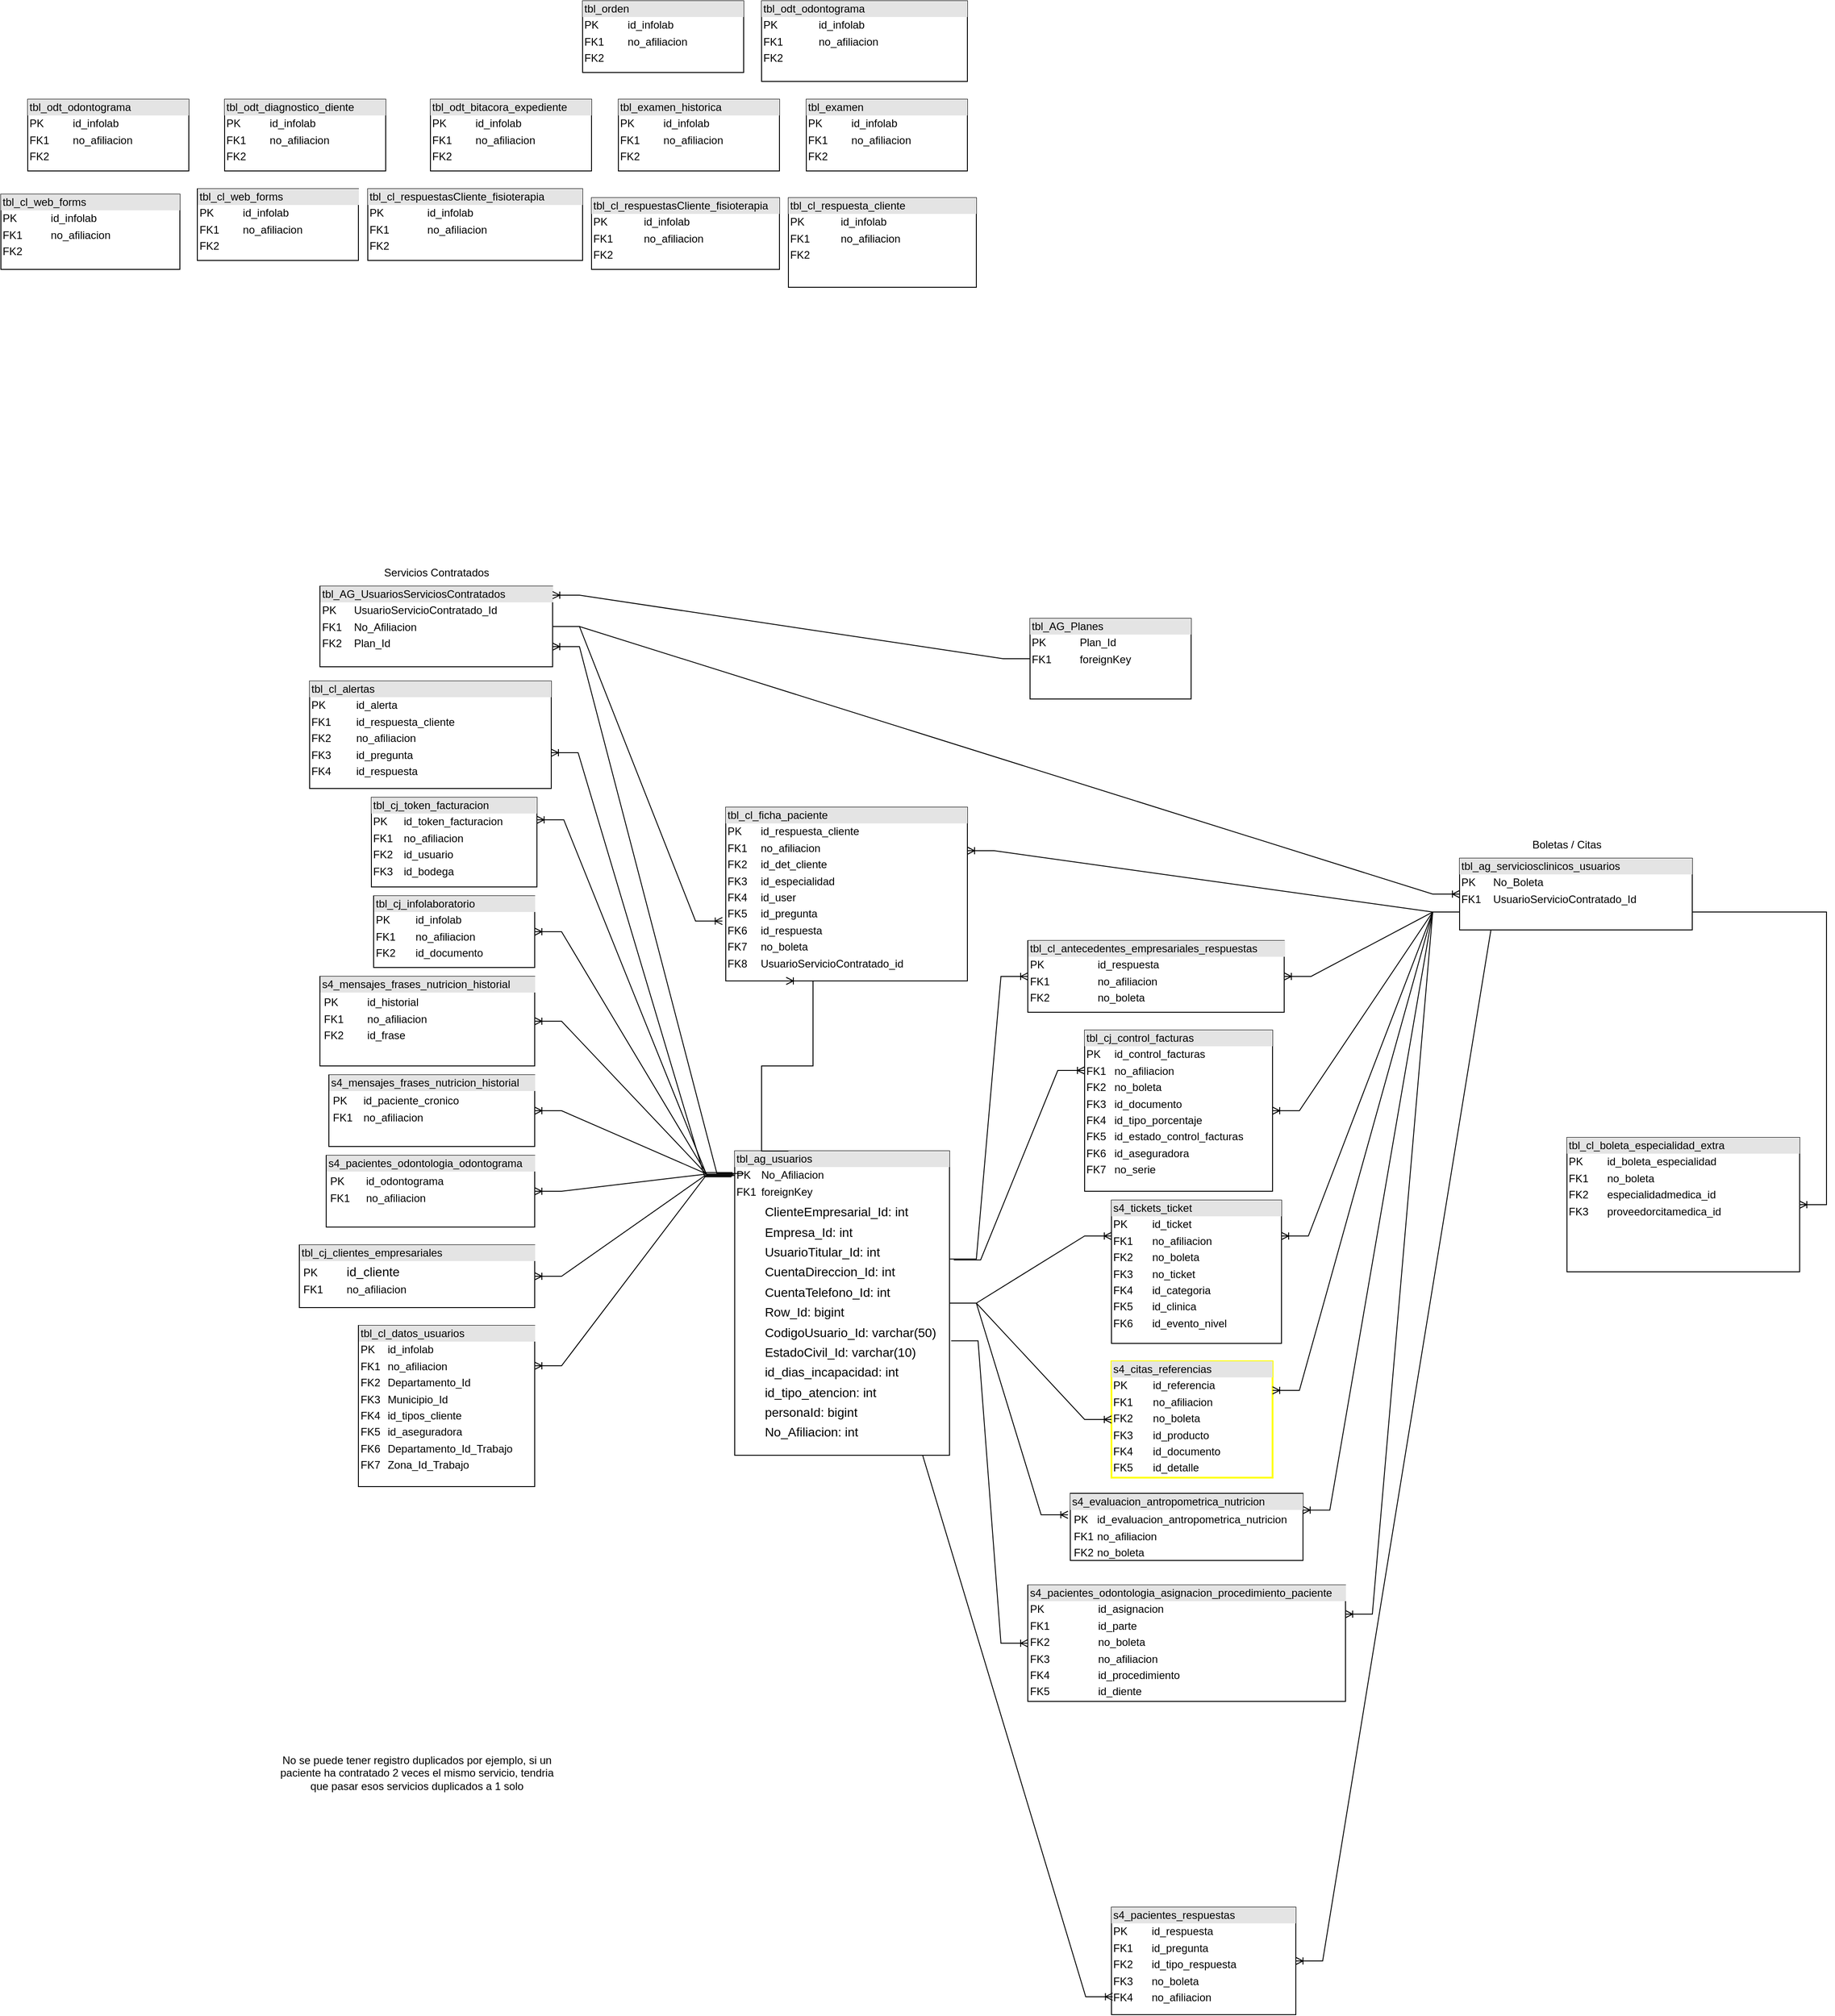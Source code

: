 <mxfile version="20.5.3" type="github" pages="2">
  <diagram id="OTTWXkD6Dgph_dhTpJjg" name="db_clinica-sosa">
    <mxGraphModel dx="2858" dy="2312" grid="1" gridSize="10" guides="1" tooltips="1" connect="1" arrows="1" fold="1" page="1" pageScale="1" pageWidth="827" pageHeight="1169" math="0" shadow="0">
      <root>
        <mxCell id="0" />
        <mxCell id="1" parent="0" />
        <mxCell id="0sj4polYT0Q2tzBZ2te_-2" value="&lt;div style=&quot;box-sizing:border-box;width:100%;background:#e4e4e4;padding:2px;&quot;&gt;tbl_AG_UsuariosServiciosContratados&lt;/div&gt;&lt;table style=&quot;width:100%;font-size:1em;&quot; cellpadding=&quot;2&quot; cellspacing=&quot;0&quot;&gt;&lt;tbody&gt;&lt;tr&gt;&lt;td&gt;PK&lt;/td&gt;&lt;td&gt;UsuarioServicioContratado_Id&lt;/td&gt;&lt;/tr&gt;&lt;tr&gt;&lt;td&gt;FK1&lt;/td&gt;&lt;td&gt;No_Afiliacion&lt;/td&gt;&lt;/tr&gt;&lt;tr&gt;&lt;td&gt;FK2&lt;/td&gt;&lt;td&gt;Plan_Id&lt;/td&gt;&lt;/tr&gt;&lt;/tbody&gt;&lt;/table&gt;" style="verticalAlign=top;align=left;overflow=fill;html=1;" parent="1" vertex="1">
          <mxGeometry x="-403.5" y="-496" width="260" height="90" as="geometry" />
        </mxCell>
        <mxCell id="0sj4polYT0Q2tzBZ2te_-3" value="&lt;div style=&quot;box-sizing:border-box;width:100%;background:#e4e4e4;padding:2px;&quot;&gt;tbl_ag_usuarios&lt;/div&gt;&lt;table style=&quot;width:100%;font-size:1em;&quot; cellpadding=&quot;2&quot; cellspacing=&quot;0&quot;&gt;&lt;tbody&gt;&lt;tr&gt;&lt;td&gt;PK&lt;/td&gt;&lt;td&gt;No_Afiliacion&lt;/td&gt;&lt;/tr&gt;&lt;tr&gt;&lt;td&gt;FK1&lt;/td&gt;&lt;td&gt;foreignKey&lt;/td&gt;&lt;/tr&gt;&lt;tr&gt;&lt;td&gt;&lt;/td&gt;&lt;td&gt;&lt;p style=&quot;font-size: 14px; margin: 0px 0px 0px 4px; line-height: 1.6;&quot;&gt;ClienteEmpresarial_Id: int&lt;br&gt;Empresa_Id: int&lt;br&gt;UsuarioTitular_Id: int&lt;br&gt;CuentaDireccion_Id: int&lt;br&gt;CuentaTelefono_Id: int&lt;br&gt;Row_Id: bigint&lt;br&gt;CodigoUsuario_Id: varchar(50)&lt;br&gt;EstadoCivil_Id: varchar(10)&lt;br&gt;id_dias_incapacidad: int&lt;br&gt;id_tipo_atencion: int&lt;br&gt;personaId: bigint&lt;br&gt;&lt;/p&gt;&lt;p style=&quot;font-size: 14px; margin: 0px 0px 0px 4px; line-height: 1.6;&quot;&gt;No_Afiliacion: int&lt;/p&gt;&lt;/td&gt;&lt;/tr&gt;&lt;/tbody&gt;&lt;/table&gt;" style="verticalAlign=top;align=left;overflow=fill;html=1;" parent="1" vertex="1">
          <mxGeometry x="60" y="135" width="240" height="340" as="geometry" />
        </mxCell>
        <mxCell id="0sj4polYT0Q2tzBZ2te_-4" value="&lt;div style=&quot;box-sizing:border-box;width:100%;background:#e4e4e4;padding:2px;&quot;&gt;tbl_cl_boleta_especialidad_extra&lt;/div&gt;&lt;table style=&quot;width:100%;font-size:1em;&quot; cellpadding=&quot;2&quot; cellspacing=&quot;0&quot;&gt;&lt;tbody&gt;&lt;tr&gt;&lt;td&gt;PK&lt;/td&gt;&lt;td&gt;id_boleta_especialidad&lt;/td&gt;&lt;/tr&gt;&lt;tr&gt;&lt;td&gt;FK1&lt;/td&gt;&lt;td&gt;no_boleta&amp;nbsp;&lt;br&gt;&lt;/td&gt;&lt;/tr&gt;&lt;tr&gt;&lt;td&gt;FK2&lt;/td&gt;&lt;td&gt;especialidadmedica_id&lt;br&gt;&lt;/td&gt;&lt;/tr&gt;&lt;tr&gt;&lt;td&gt;FK3&lt;/td&gt;&lt;td&gt;proveedorcitamedica_id&lt;br&gt;&lt;/td&gt;&lt;/tr&gt;&lt;/tbody&gt;&lt;/table&gt;" style="verticalAlign=top;align=left;overflow=fill;html=1;" parent="1" vertex="1">
          <mxGeometry x="990" y="120" width="260" height="150" as="geometry" />
        </mxCell>
        <mxCell id="0sj4polYT0Q2tzBZ2te_-5" value="&lt;div style=&quot;box-sizing:border-box;width:100%;background:#e4e4e4;padding:2px;&quot;&gt;tbl_ag_serviciosclinicos_usuarios&lt;/div&gt;&lt;table style=&quot;width:100%;font-size:1em;&quot; cellpadding=&quot;2&quot; cellspacing=&quot;0&quot;&gt;&lt;tbody&gt;&lt;tr&gt;&lt;td&gt;PK&lt;/td&gt;&lt;td&gt;No_Boleta&lt;/td&gt;&lt;/tr&gt;&lt;tr&gt;&lt;td&gt;FK1&lt;/td&gt;&lt;td&gt;UsuarioServicioContratado_Id&lt;/td&gt;&lt;/tr&gt;&lt;tr&gt;&lt;td&gt;&lt;/td&gt;&lt;td&gt;&lt;br&gt;&lt;/td&gt;&lt;/tr&gt;&lt;/tbody&gt;&lt;/table&gt;" style="verticalAlign=top;align=left;overflow=fill;html=1;" parent="1" vertex="1">
          <mxGeometry x="870" y="-192" width="260" height="80" as="geometry" />
        </mxCell>
        <mxCell id="0sj4polYT0Q2tzBZ2te_-6" value="&lt;div style=&quot;box-sizing:border-box;width:100%;background:#e4e4e4;padding:2px;&quot;&gt;tbl_AG_Planes&lt;/div&gt;&lt;table style=&quot;width:100%;font-size:1em;&quot; cellpadding=&quot;2&quot; cellspacing=&quot;0&quot;&gt;&lt;tbody&gt;&lt;tr&gt;&lt;td&gt;PK&lt;/td&gt;&lt;td&gt;Plan_Id&lt;/td&gt;&lt;/tr&gt;&lt;tr&gt;&lt;td&gt;FK1&lt;/td&gt;&lt;td&gt;foreignKey&lt;/td&gt;&lt;/tr&gt;&lt;tr&gt;&lt;td&gt;&lt;/td&gt;&lt;td&gt;&lt;br&gt;&lt;/td&gt;&lt;/tr&gt;&lt;/tbody&gt;&lt;/table&gt;" style="verticalAlign=top;align=left;overflow=fill;html=1;" parent="1" vertex="1">
          <mxGeometry x="390" y="-460" width="180" height="90" as="geometry" />
        </mxCell>
        <mxCell id="0sj4polYT0Q2tzBZ2te_-10" value="" style="edgeStyle=entityRelationEdgeStyle;fontSize=12;html=1;endArrow=ERoneToMany;rounded=0;fontFamily=Helvetica;exitX=0.042;exitY=0.074;exitDx=0;exitDy=0;exitPerimeter=0;entryX=1;entryY=0.75;entryDx=0;entryDy=0;" parent="1" source="0sj4polYT0Q2tzBZ2te_-3" target="0sj4polYT0Q2tzBZ2te_-2" edge="1">
          <mxGeometry width="100" height="100" relative="1" as="geometry">
            <mxPoint x="360" y="460" as="sourcePoint" />
            <mxPoint x="150" y="-500" as="targetPoint" />
          </mxGeometry>
        </mxCell>
        <mxCell id="0sj4polYT0Q2tzBZ2te_-11" value="" style="edgeStyle=entityRelationEdgeStyle;fontSize=12;html=1;endArrow=ERoneToMany;rounded=0;fontFamily=Helvetica;exitX=0;exitY=0.5;exitDx=0;exitDy=0;entryX=1;entryY=0.111;entryDx=0;entryDy=0;entryPerimeter=0;" parent="1" source="0sj4polYT0Q2tzBZ2te_-6" target="0sj4polYT0Q2tzBZ2te_-2" edge="1">
          <mxGeometry width="100" height="100" relative="1" as="geometry">
            <mxPoint x="240" y="145" as="sourcePoint" />
            <mxPoint x="620" y="250" as="targetPoint" />
          </mxGeometry>
        </mxCell>
        <mxCell id="VMIj50noWAD6Xs64PwK_-1" value="" style="edgeStyle=entityRelationEdgeStyle;fontSize=12;html=1;endArrow=ERoneToMany;rounded=0;fontFamily=Helvetica;entryX=0;entryY=0.5;entryDx=0;entryDy=0;exitX=1;exitY=0.5;exitDx=0;exitDy=0;" parent="1" source="0sj4polYT0Q2tzBZ2te_-2" target="0sj4polYT0Q2tzBZ2te_-5" edge="1">
          <mxGeometry width="100" height="100" relative="1" as="geometry">
            <mxPoint x="-60" y="-490" as="sourcePoint" />
            <mxPoint x="294" y="255" as="targetPoint" />
          </mxGeometry>
        </mxCell>
        <mxCell id="PtzBdT6DV-icyBZwdjJ4-1" value="" style="edgeStyle=entityRelationEdgeStyle;fontSize=12;html=1;endArrow=ERoneToMany;rounded=0;fontFamily=Helvetica;exitX=1;exitY=0.75;exitDx=0;exitDy=0;" parent="1" source="0sj4polYT0Q2tzBZ2te_-5" target="0sj4polYT0Q2tzBZ2te_-4" edge="1">
          <mxGeometry width="100" height="100" relative="1" as="geometry">
            <mxPoint x="630" y="237.5" as="sourcePoint" />
            <mxPoint x="690" y="380" as="targetPoint" />
          </mxGeometry>
        </mxCell>
        <mxCell id="5x5jpyiDWJXVje6xxp4H-1" value="&lt;span style=&quot;&quot;&gt;No se puede tener registro duplicados por ejemplo, si un paciente ha contratado 2 veces el mismo servicio, tendria que pasar esos servicios duplicados a 1 solo&lt;/span&gt;" style="text;html=1;strokeColor=none;fillColor=none;align=center;verticalAlign=middle;whiteSpace=wrap;rounded=0;labelBackgroundColor=#FFFFFF;" parent="1" vertex="1">
          <mxGeometry x="-460" y="800" width="330" height="60" as="geometry" />
        </mxCell>
        <mxCell id="IRyy3WUeMEf7b266sDXI-2" value="Servicios Contratados" style="text;html=1;strokeColor=none;fillColor=none;align=center;verticalAlign=middle;whiteSpace=wrap;rounded=0;" parent="1" vertex="1">
          <mxGeometry x="-373.5" y="-526" width="200" height="30" as="geometry" />
        </mxCell>
        <mxCell id="IRyy3WUeMEf7b266sDXI-3" value="Boletas / Citas" style="text;html=1;strokeColor=none;fillColor=none;align=center;verticalAlign=middle;whiteSpace=wrap;rounded=0;" parent="1" vertex="1">
          <mxGeometry x="890" y="-222" width="200" height="30" as="geometry" />
        </mxCell>
        <mxCell id="9kQKCOfQMe1rxH2DIoAf-1" value="&lt;div style=&quot;box-sizing: border-box; width: 100%; background: rgb(228, 228, 228); padding: 2px;&quot;&gt;&lt;font style=&quot;font-size: 12px;&quot;&gt;s4_citas_referencias&lt;/font&gt;&lt;/div&gt;&lt;table style=&quot;width: 100%;&quot; cellpadding=&quot;2&quot; cellspacing=&quot;0&quot;&gt;&lt;tbody&gt;&lt;tr&gt;&lt;td&gt;&lt;font style=&quot;font-size: 12px;&quot;&gt;PK&lt;/font&gt;&lt;/td&gt;&lt;td&gt;&lt;font style=&quot;font-size: 12px;&quot;&gt;id_referencia&lt;br style=&quot;&quot;&gt;&lt;/font&gt;&lt;/td&gt;&lt;/tr&gt;&lt;tr&gt;&lt;td&gt;&lt;font style=&quot;font-size: 12px;&quot;&gt;FK1&lt;/font&gt;&lt;/td&gt;&lt;td&gt;&lt;font style=&quot;font-size: 12px;&quot;&gt;no_afiliacion&lt;br&gt;&lt;/font&gt;&lt;/td&gt;&lt;/tr&gt;&lt;tr&gt;&lt;td&gt;&lt;font style=&quot;font-size: 12px;&quot;&gt;FK2&lt;/font&gt;&lt;/td&gt;&lt;td&gt;&lt;font style=&quot;font-size: 12px;&quot;&gt;no_boleta&lt;br&gt;&lt;/font&gt;&lt;/td&gt;&lt;/tr&gt;&lt;tr&gt;&lt;td&gt;FK3&lt;/td&gt;&lt;td&gt;id_producto&lt;/td&gt;&lt;/tr&gt;&lt;tr&gt;&lt;td&gt;FK4&lt;/td&gt;&lt;td&gt;id_documento&lt;/td&gt;&lt;/tr&gt;&lt;tr&gt;&lt;td&gt;FK5&lt;/td&gt;&lt;td&gt;id_detalle&lt;/td&gt;&lt;/tr&gt;&lt;tr&gt;&lt;td&gt;&lt;br&gt;&lt;/td&gt;&lt;td&gt;&lt;br&gt;&lt;/td&gt;&lt;/tr&gt;&lt;tr&gt;&lt;td&gt;&lt;br&gt;&lt;/td&gt;&lt;td&gt;&lt;br&gt;&lt;/td&gt;&lt;/tr&gt;&lt;/tbody&gt;&lt;/table&gt;" style="verticalAlign=top;align=left;overflow=fill;html=1;rounded=0;glass=0;strokeWidth=2;strokeColor=#FFFF00;" vertex="1" parent="1">
          <mxGeometry x="481" y="370" width="180" height="130" as="geometry" />
        </mxCell>
        <mxCell id="5sv_64lvKG9OPjl2rONw-3" value="" style="edgeStyle=entityRelationEdgeStyle;fontSize=12;html=1;endArrow=ERoneToMany;rounded=0;fontFamily=Helvetica;exitX=1;exitY=0.5;exitDx=0;exitDy=0;entryX=0;entryY=0.5;entryDx=0;entryDy=0;" edge="1" parent="1" source="0sj4polYT0Q2tzBZ2te_-3" target="9kQKCOfQMe1rxH2DIoAf-1">
          <mxGeometry width="100" height="100" relative="1" as="geometry">
            <mxPoint x="320" y="355" as="sourcePoint" />
            <mxPoint x="390" y="300" as="targetPoint" />
          </mxGeometry>
        </mxCell>
        <mxCell id="5sv_64lvKG9OPjl2rONw-4" value="" style="edgeStyle=entityRelationEdgeStyle;fontSize=12;html=1;endArrow=ERoneToMany;rounded=0;fontFamily=Helvetica;exitX=0;exitY=0.75;exitDx=0;exitDy=0;entryX=1;entryY=0.25;entryDx=0;entryDy=0;" edge="1" parent="1" source="0sj4polYT0Q2tzBZ2te_-5" target="9kQKCOfQMe1rxH2DIoAf-1">
          <mxGeometry width="100" height="100" relative="1" as="geometry">
            <mxPoint x="310" y="280" as="sourcePoint" />
            <mxPoint x="380" y="225" as="targetPoint" />
          </mxGeometry>
        </mxCell>
        <mxCell id="XapBCsyEMiatAKyCnpkl-1" value="&lt;div style=&quot;box-sizing:border-box;width:100%;background:#e4e4e4;padding:2px;&quot;&gt;s4_evaluacion_antropometrica_nutricion&lt;/div&gt;&lt;table style=&quot;width:100%;font-size:1em;&quot; cellpadding=&quot;2&quot; cellspacing=&quot;0&quot;&gt;&lt;tbody&gt;&lt;tr&gt;&lt;td&gt;&lt;table style=&quot;width: 180px;&quot; cellpadding=&quot;2&quot; cellspacing=&quot;0&quot;&gt;&lt;tbody&gt;&lt;tr&gt;&lt;td&gt;PK&lt;/td&gt;&lt;td&gt;&lt;span style=&quot;&quot;&gt;id_evaluacion_antropometrica_nutricion&lt;/span&gt;&lt;/td&gt;&lt;/tr&gt;&lt;tr&gt;&lt;td&gt;FK1&lt;/td&gt;&lt;td&gt;no_afiliacion&lt;br&gt;&lt;/td&gt;&lt;/tr&gt;&lt;tr&gt;&lt;td&gt;FK2&lt;/td&gt;&lt;td&gt;no_boleta&lt;br&gt;&lt;/td&gt;&lt;/tr&gt;&lt;tr&gt;&lt;td&gt;&lt;br&gt;&lt;/td&gt;&lt;td&gt;&lt;br&gt;&lt;/td&gt;&lt;/tr&gt;&lt;/tbody&gt;&lt;/table&gt;&lt;/td&gt;&lt;td&gt;&lt;br&gt;&lt;/td&gt;&lt;/tr&gt;&lt;tr&gt;&lt;td&gt;&lt;/td&gt;&lt;td&gt;&lt;br&gt;&lt;/td&gt;&lt;/tr&gt;&lt;/tbody&gt;&lt;/table&gt;" style="verticalAlign=top;align=left;overflow=fill;html=1;" vertex="1" parent="1">
          <mxGeometry x="435" y="517.5" width="260" height="75" as="geometry" />
        </mxCell>
        <mxCell id="XapBCsyEMiatAKyCnpkl-3" value="" style="edgeStyle=entityRelationEdgeStyle;fontSize=12;html=1;endArrow=ERoneToMany;rounded=0;fontFamily=Helvetica;entryX=1;entryY=0.25;entryDx=0;entryDy=0;exitX=0;exitY=0.75;exitDx=0;exitDy=0;" edge="1" parent="1" source="0sj4polYT0Q2tzBZ2te_-5" target="XapBCsyEMiatAKyCnpkl-1">
          <mxGeometry width="100" height="100" relative="1" as="geometry">
            <mxPoint x="880" y="420" as="sourcePoint" />
            <mxPoint x="620" y="520" as="targetPoint" />
          </mxGeometry>
        </mxCell>
        <mxCell id="XapBCsyEMiatAKyCnpkl-4" value="" style="edgeStyle=entityRelationEdgeStyle;fontSize=12;html=1;endArrow=ERoneToMany;rounded=0;fontFamily=Helvetica;exitX=1;exitY=0.5;exitDx=0;exitDy=0;entryX=-0.01;entryY=0.32;entryDx=0;entryDy=0;entryPerimeter=0;" edge="1" parent="1" source="0sj4polYT0Q2tzBZ2te_-3" target="XapBCsyEMiatAKyCnpkl-1">
          <mxGeometry width="100" height="100" relative="1" as="geometry">
            <mxPoint x="300" y="270" as="sourcePoint" />
            <mxPoint x="440" y="560" as="targetPoint" />
          </mxGeometry>
        </mxCell>
        <mxCell id="XapBCsyEMiatAKyCnpkl-5" value="&lt;div style=&quot;box-sizing: border-box; width: 100%; background: rgb(228, 228, 228); padding: 2px;&quot;&gt;&lt;font style=&quot;font-size: 12px;&quot;&gt;s4_mensajes_frases_nutricion_historial&lt;/font&gt;&lt;/div&gt;&lt;table style=&quot;width: 100%;&quot; cellpadding=&quot;2&quot; cellspacing=&quot;0&quot;&gt;&lt;tbody&gt;&lt;tr&gt;&lt;td&gt;&lt;table style=&quot;width: 180px;&quot; cellpadding=&quot;2&quot; cellspacing=&quot;0&quot;&gt;&lt;tbody&gt;&lt;tr&gt;&lt;td&gt;&lt;font style=&quot;font-size: 12px;&quot;&gt;PK&lt;/font&gt;&lt;/td&gt;&lt;td&gt;&lt;font style=&quot;font-size: 12px;&quot;&gt;id_historial&lt;/font&gt;&lt;/td&gt;&lt;/tr&gt;&lt;tr&gt;&lt;td&gt;&lt;font style=&quot;font-size: 12px;&quot;&gt;FK1&lt;/font&gt;&lt;/td&gt;&lt;td&gt;&lt;font style=&quot;font-size: 12px;&quot;&gt;no_afiliacion&lt;br&gt;&lt;/font&gt;&lt;/td&gt;&lt;/tr&gt;&lt;tr&gt;&lt;td&gt;&lt;font style=&quot;font-size: 12px;&quot;&gt;FK2&lt;/font&gt;&lt;/td&gt;&lt;td&gt;&lt;font style=&quot;font-size: 12px;&quot;&gt;id_frase&lt;/font&gt;&lt;br&gt;&lt;/td&gt;&lt;/tr&gt;&lt;tr&gt;&lt;td&gt;&lt;br&gt;&lt;/td&gt;&lt;td&gt;&lt;br&gt;&lt;/td&gt;&lt;/tr&gt;&lt;/tbody&gt;&lt;/table&gt;&lt;/td&gt;&lt;td&gt;&lt;br&gt;&lt;/td&gt;&lt;/tr&gt;&lt;tr&gt;&lt;td&gt;&lt;/td&gt;&lt;td&gt;&lt;br&gt;&lt;/td&gt;&lt;/tr&gt;&lt;/tbody&gt;&lt;/table&gt;" style="verticalAlign=top;align=left;overflow=fill;html=1;" vertex="1" parent="1">
          <mxGeometry x="-403.5" y="-60" width="240" height="100" as="geometry" />
        </mxCell>
        <mxCell id="XapBCsyEMiatAKyCnpkl-6" value="" style="edgeStyle=entityRelationEdgeStyle;fontSize=12;html=1;endArrow=ERoneToMany;rounded=0;fontFamily=Helvetica;exitX=-0.002;exitY=0.08;exitDx=0;exitDy=0;exitPerimeter=0;" edge="1" parent="1" source="0sj4polYT0Q2tzBZ2te_-3" target="XapBCsyEMiatAKyCnpkl-5">
          <mxGeometry width="100" height="100" relative="1" as="geometry">
            <mxPoint x="300" y="270" as="sourcePoint" />
            <mxPoint x="370" y="215" as="targetPoint" />
          </mxGeometry>
        </mxCell>
        <mxCell id="XapBCsyEMiatAKyCnpkl-7" value="&lt;div style=&quot;box-sizing: border-box; width: 100%; background: rgb(228, 228, 228); padding: 2px;&quot;&gt;&lt;font style=&quot;font-size: 12px;&quot;&gt;s4_mensajes_frases_nutricion_historial&lt;/font&gt;&lt;/div&gt;&lt;table style=&quot;width: 100%;&quot; cellpadding=&quot;2&quot; cellspacing=&quot;0&quot;&gt;&lt;tbody&gt;&lt;tr&gt;&lt;td&gt;&lt;table style=&quot;width: 180px;&quot; cellpadding=&quot;2&quot; cellspacing=&quot;0&quot;&gt;&lt;tbody&gt;&lt;tr&gt;&lt;td&gt;&lt;font style=&quot;font-size: 12px;&quot;&gt;PK&lt;/font&gt;&lt;/td&gt;&lt;td&gt;&lt;font style=&quot;font-size: 12px;&quot;&gt;id_paciente_cronico&lt;br&gt;&lt;/font&gt;&lt;/td&gt;&lt;/tr&gt;&lt;tr&gt;&lt;td&gt;&lt;font style=&quot;font-size: 12px;&quot;&gt;FK1&lt;/font&gt;&lt;/td&gt;&lt;td&gt;&lt;font style=&quot;font-size: 12px;&quot;&gt;&lt;font style=&quot;font-size: 12px;&quot;&gt;no_afiliacion&lt;/font&gt;&lt;br&gt;&lt;/font&gt;&lt;/td&gt;&lt;/tr&gt;&lt;tr&gt;&lt;td&gt;&lt;br&gt;&lt;/td&gt;&lt;td&gt;&lt;br&gt;&lt;/td&gt;&lt;/tr&gt;&lt;tr&gt;&lt;td&gt;&lt;br&gt;&lt;/td&gt;&lt;td&gt;&lt;br&gt;&lt;/td&gt;&lt;/tr&gt;&lt;/tbody&gt;&lt;/table&gt;&lt;/td&gt;&lt;td&gt;&lt;br&gt;&lt;/td&gt;&lt;/tr&gt;&lt;tr&gt;&lt;td&gt;&lt;/td&gt;&lt;td&gt;&lt;br&gt;&lt;/td&gt;&lt;/tr&gt;&lt;/tbody&gt;&lt;/table&gt;" style="verticalAlign=top;align=left;overflow=fill;html=1;" vertex="1" parent="1">
          <mxGeometry x="-393.5" y="50" width="230" height="80" as="geometry" />
        </mxCell>
        <mxCell id="XapBCsyEMiatAKyCnpkl-8" value="" style="edgeStyle=entityRelationEdgeStyle;fontSize=12;html=1;endArrow=ERoneToMany;rounded=0;fontFamily=Helvetica;exitX=-0.004;exitY=0.076;exitDx=0;exitDy=0;exitPerimeter=0;" edge="1" parent="1" source="0sj4polYT0Q2tzBZ2te_-3" target="XapBCsyEMiatAKyCnpkl-7">
          <mxGeometry width="100" height="100" relative="1" as="geometry">
            <mxPoint x="160" y="260" as="sourcePoint" />
            <mxPoint x="230" y="-60" as="targetPoint" />
          </mxGeometry>
        </mxCell>
        <mxCell id="XapBCsyEMiatAKyCnpkl-9" value="&lt;div style=&quot;box-sizing: border-box; width: 100%; background: rgb(228, 228, 228); padding: 2px;&quot;&gt;&lt;font style=&quot;font-size: 12px;&quot;&gt;s4_pacientes_odontologia_asignacion_procedimiento_paciente&lt;/font&gt;&lt;/div&gt;&lt;table style=&quot;width: 100%;&quot; cellpadding=&quot;2&quot; cellspacing=&quot;0&quot;&gt;&lt;tbody&gt;&lt;tr&gt;&lt;td&gt;&lt;font style=&quot;font-size: 12px;&quot;&gt;PK&lt;/font&gt;&lt;/td&gt;&lt;td&gt;&lt;font style=&quot;font-size: 12px;&quot;&gt;id_asignacion&lt;br style=&quot;&quot;&gt;&lt;/font&gt;&lt;/td&gt;&lt;/tr&gt;&lt;tr&gt;&lt;td&gt;&lt;font style=&quot;font-size: 12px;&quot;&gt;FK1&lt;/font&gt;&lt;/td&gt;&lt;td&gt;&lt;font style=&quot;font-size: 12px;&quot;&gt;id_parte&lt;br&gt;&lt;/font&gt;&lt;/td&gt;&lt;/tr&gt;&lt;tr&gt;&lt;td&gt;&lt;font style=&quot;font-size: 12px;&quot;&gt;FK2&lt;/font&gt;&lt;/td&gt;&lt;td&gt;&lt;font style=&quot;font-size: 12px;&quot;&gt;no_boleta&lt;br&gt;&lt;/font&gt;&lt;/td&gt;&lt;/tr&gt;&lt;tr&gt;&lt;td&gt;&lt;font style=&quot;font-size: 12px;&quot;&gt;FK3&lt;/font&gt;&lt;/td&gt;&lt;td&gt;&lt;font style=&quot;font-size: 12px;&quot;&gt;no_afiliacion&lt;br&gt;&lt;/font&gt;&lt;/td&gt;&lt;/tr&gt;&lt;tr&gt;&lt;td&gt;&lt;font style=&quot;font-size: 12px;&quot;&gt;FK4&lt;/font&gt;&lt;/td&gt;&lt;td&gt;&lt;font style=&quot;font-size: 12px;&quot;&gt;id_procedimiento&lt;br&gt;&lt;/font&gt;&lt;/td&gt;&lt;/tr&gt;&lt;tr&gt;&lt;td&gt;&lt;font style=&quot;font-size: 12px;&quot;&gt;FK5&lt;/font&gt;&lt;/td&gt;&lt;td&gt;&lt;font style=&quot;font-size: 12px;&quot;&gt;id_diente&lt;/font&gt;&lt;br&gt;&lt;/td&gt;&lt;/tr&gt;&lt;tr&gt;&lt;td&gt;&lt;br&gt;&lt;/td&gt;&lt;td&gt;&lt;br&gt;&lt;/td&gt;&lt;/tr&gt;&lt;tr&gt;&lt;td&gt;&lt;br&gt;&lt;/td&gt;&lt;td&gt;&lt;br&gt;&lt;/td&gt;&lt;/tr&gt;&lt;/tbody&gt;&lt;/table&gt;" style="verticalAlign=top;align=left;overflow=fill;html=1;" vertex="1" parent="1">
          <mxGeometry x="387.5" y="620" width="355" height="130" as="geometry" />
        </mxCell>
        <mxCell id="XapBCsyEMiatAKyCnpkl-10" value="" style="edgeStyle=entityRelationEdgeStyle;fontSize=12;html=1;endArrow=ERoneToMany;rounded=0;fontFamily=Helvetica;entryX=1;entryY=0.25;entryDx=0;entryDy=0;exitX=0;exitY=0.75;exitDx=0;exitDy=0;" edge="1" parent="1" source="0sj4polYT0Q2tzBZ2te_-5" target="XapBCsyEMiatAKyCnpkl-9">
          <mxGeometry width="100" height="100" relative="1" as="geometry">
            <mxPoint x="870" y="470" as="sourcePoint" />
            <mxPoint x="770" y="710" as="targetPoint" />
          </mxGeometry>
        </mxCell>
        <mxCell id="XapBCsyEMiatAKyCnpkl-11" value="" style="edgeStyle=entityRelationEdgeStyle;fontSize=12;html=1;endArrow=ERoneToMany;rounded=0;fontFamily=Helvetica;exitX=1.008;exitY=0.624;exitDx=0;exitDy=0;exitPerimeter=0;" edge="1" parent="1" source="0sj4polYT0Q2tzBZ2te_-3" target="XapBCsyEMiatAKyCnpkl-9">
          <mxGeometry width="100" height="100" relative="1" as="geometry">
            <mxPoint x="290" y="260" as="sourcePoint" />
            <mxPoint x="372.1" y="582" as="targetPoint" />
          </mxGeometry>
        </mxCell>
        <mxCell id="XapBCsyEMiatAKyCnpkl-12" value="&lt;div style=&quot;box-sizing: border-box; width: 100%; background: rgb(228, 228, 228); padding: 2px;&quot;&gt;&lt;font style=&quot;font-size: 12px;&quot;&gt;s4_pacientes_odontologia_odontograma&lt;/font&gt;&lt;/div&gt;&lt;table style=&quot;width: 100%;&quot; cellpadding=&quot;2&quot; cellspacing=&quot;0&quot;&gt;&lt;tbody&gt;&lt;tr&gt;&lt;td&gt;&lt;table style=&quot;width: 180px;&quot; cellpadding=&quot;2&quot; cellspacing=&quot;0&quot;&gt;&lt;tbody&gt;&lt;tr&gt;&lt;td&gt;&lt;font style=&quot;font-size: 12px;&quot;&gt;PK&lt;/font&gt;&lt;/td&gt;&lt;td&gt;&lt;font style=&quot;font-size: 12px;&quot;&gt;id_odontograma&lt;br&gt;&lt;/font&gt;&lt;/td&gt;&lt;/tr&gt;&lt;tr&gt;&lt;td&gt;&lt;font style=&quot;font-size: 12px;&quot;&gt;FK1&lt;/font&gt;&lt;/td&gt;&lt;td&gt;&lt;font style=&quot;font-size: 12px;&quot;&gt;no_afiliacion&lt;br&gt;&lt;/font&gt;&lt;/td&gt;&lt;/tr&gt;&lt;tr&gt;&lt;td&gt;&lt;br&gt;&lt;/td&gt;&lt;td&gt;&lt;/td&gt;&lt;/tr&gt;&lt;/tbody&gt;&lt;/table&gt;&lt;/td&gt;&lt;td&gt;&lt;font style=&quot;font-size: 12px;&quot;&gt;&lt;br&gt;&lt;/font&gt;&lt;/td&gt;&lt;/tr&gt;&lt;tr&gt;&lt;td&gt;&lt;/td&gt;&lt;td&gt;&lt;font style=&quot;font-size: 12px;&quot;&gt;&lt;br&gt;&lt;/font&gt;&lt;/td&gt;&lt;/tr&gt;&lt;/tbody&gt;&lt;/table&gt;" style="verticalAlign=top;align=left;overflow=fill;html=1;" vertex="1" parent="1">
          <mxGeometry x="-396.5" y="140" width="233" height="80" as="geometry" />
        </mxCell>
        <mxCell id="XapBCsyEMiatAKyCnpkl-13" value="" style="edgeStyle=entityRelationEdgeStyle;fontSize=12;html=1;endArrow=ERoneToMany;rounded=0;fontFamily=Helvetica;exitX=-0.008;exitY=0.076;exitDx=0;exitDy=0;exitPerimeter=0;entryX=1;entryY=0.5;entryDx=0;entryDy=0;" edge="1" parent="1" source="0sj4polYT0Q2tzBZ2te_-3" target="XapBCsyEMiatAKyCnpkl-12">
          <mxGeometry width="100" height="100" relative="1" as="geometry">
            <mxPoint x="59.04" y="125.84" as="sourcePoint" />
            <mxPoint y="-10" as="targetPoint" />
          </mxGeometry>
        </mxCell>
        <mxCell id="XapBCsyEMiatAKyCnpkl-14" value="&lt;div style=&quot;box-sizing: border-box; width: 100%; background: rgb(228, 228, 228); padding: 2px;&quot;&gt;s4_pacientes_respuestas&lt;br&gt;&lt;/div&gt;&lt;table style=&quot;width: 100%;&quot; cellpadding=&quot;2&quot; cellspacing=&quot;0&quot;&gt;&lt;tbody&gt;&lt;tr&gt;&lt;td&gt;&lt;font style=&quot;font-size: 12px;&quot;&gt;PK&lt;/font&gt;&lt;/td&gt;&lt;td&gt;&lt;font style=&quot;font-size: 12px;&quot;&gt;id_respuesta&lt;br style=&quot;&quot;&gt;&lt;/font&gt;&lt;/td&gt;&lt;/tr&gt;&lt;tr&gt;&lt;td&gt;&lt;font style=&quot;font-size: 12px;&quot;&gt;FK1&lt;/font&gt;&lt;/td&gt;&lt;td&gt;&lt;font style=&quot;font-size: 12px;&quot;&gt;id_pregunta&lt;br&gt;&lt;/font&gt;&lt;/td&gt;&lt;/tr&gt;&lt;tr&gt;&lt;td&gt;&lt;font style=&quot;font-size: 12px;&quot;&gt;FK2&lt;/font&gt;&lt;/td&gt;&lt;td&gt;&lt;font style=&quot;font-size: 12px;&quot;&gt;id_tipo_respuesta&lt;br&gt;&lt;/font&gt;&lt;/td&gt;&lt;/tr&gt;&lt;tr&gt;&lt;td&gt;FK3&lt;/td&gt;&lt;td&gt;no_boleta&lt;/td&gt;&lt;/tr&gt;&lt;tr&gt;&lt;td&gt;FK4&lt;/td&gt;&lt;td&gt;no_afiliacion&lt;/td&gt;&lt;/tr&gt;&lt;tr&gt;&lt;td&gt;&lt;br&gt;&lt;/td&gt;&lt;td&gt;&lt;br&gt;&lt;/td&gt;&lt;/tr&gt;&lt;tr&gt;&lt;td&gt;&lt;br&gt;&lt;/td&gt;&lt;td&gt;&lt;br&gt;&lt;/td&gt;&lt;/tr&gt;&lt;tr&gt;&lt;td&gt;&lt;br&gt;&lt;/td&gt;&lt;td&gt;&lt;br&gt;&lt;/td&gt;&lt;/tr&gt;&lt;/tbody&gt;&lt;/table&gt;" style="verticalAlign=top;align=left;overflow=fill;html=1;" vertex="1" parent="1">
          <mxGeometry x="481" y="980" width="206" height="120" as="geometry" />
        </mxCell>
        <mxCell id="XapBCsyEMiatAKyCnpkl-15" value="" style="edgeStyle=entityRelationEdgeStyle;fontSize=12;html=1;endArrow=ERoneToMany;rounded=0;fontFamily=Helvetica;entryX=0.006;entryY=0.833;entryDx=0;entryDy=0;entryPerimeter=0;exitX=0.75;exitY=1;exitDx=0;exitDy=0;" edge="1" parent="1" source="0sj4polYT0Q2tzBZ2te_-3" target="XapBCsyEMiatAKyCnpkl-14">
          <mxGeometry width="100" height="100" relative="1" as="geometry">
            <mxPoint x="320" y="370" as="sourcePoint" />
            <mxPoint x="397.5" y="700" as="targetPoint" />
          </mxGeometry>
        </mxCell>
        <mxCell id="XapBCsyEMiatAKyCnpkl-16" value="" style="edgeStyle=entityRelationEdgeStyle;fontSize=12;html=1;endArrow=ERoneToMany;rounded=0;fontFamily=Helvetica;exitX=0.25;exitY=1;exitDx=0;exitDy=0;" edge="1" parent="1" source="0sj4polYT0Q2tzBZ2te_-5" target="XapBCsyEMiatAKyCnpkl-14">
          <mxGeometry width="100" height="100" relative="1" as="geometry">
            <mxPoint x="900" y="390" as="sourcePoint" />
            <mxPoint x="752.5" y="665" as="targetPoint" />
          </mxGeometry>
        </mxCell>
        <mxCell id="XapBCsyEMiatAKyCnpkl-17" value="&lt;div style=&quot;box-sizing: border-box; width: 100%; background: rgb(228, 228, 228); padding: 2px;&quot;&gt;&lt;font style=&quot;font-size: 12px;&quot;&gt;s4_tickets_ticket&lt;/font&gt;&lt;/div&gt;&lt;table style=&quot;width: 100%;&quot; cellpadding=&quot;2&quot; cellspacing=&quot;0&quot;&gt;&lt;tbody&gt;&lt;tr&gt;&lt;td&gt;&lt;font style=&quot;font-size: 12px;&quot;&gt;PK&lt;/font&gt;&lt;/td&gt;&lt;td&gt;&lt;font style=&quot;font-size: 12px;&quot;&gt;id_ticket&lt;/font&gt;&lt;/td&gt;&lt;/tr&gt;&lt;tr&gt;&lt;td&gt;&lt;font style=&quot;font-size: 12px;&quot;&gt;FK1&lt;/font&gt;&lt;/td&gt;&lt;td&gt;&lt;font style=&quot;font-size: 12px;&quot;&gt;no_afiliacion&lt;br&gt;&lt;/font&gt;&lt;/td&gt;&lt;/tr&gt;&lt;tr&gt;&lt;td&gt;&lt;font style=&quot;font-size: 12px;&quot;&gt;FK2&lt;/font&gt;&lt;/td&gt;&lt;td&gt;&lt;font style=&quot;font-size: 12px;&quot;&gt;no_boleta&lt;br&gt;&lt;/font&gt;&lt;/td&gt;&lt;/tr&gt;&lt;tr&gt;&lt;td&gt;&lt;font style=&quot;font-size: 12px;&quot;&gt;FK3&lt;/font&gt;&lt;/td&gt;&lt;td&gt;&lt;font style=&quot;font-size: 12px;&quot;&gt;no_ticket&lt;br&gt;&lt;/font&gt;&lt;/td&gt;&lt;/tr&gt;&lt;tr&gt;&lt;td&gt;&lt;font style=&quot;font-size: 12px;&quot;&gt;FK4&lt;/font&gt;&lt;/td&gt;&lt;td&gt;&lt;font style=&quot;font-size: 12px;&quot;&gt;id_categoria&lt;br&gt;&lt;/font&gt;&lt;/td&gt;&lt;/tr&gt;&lt;tr&gt;&lt;td&gt;&lt;font style=&quot;font-size: 12px;&quot;&gt;FK5&lt;/font&gt;&lt;/td&gt;&lt;td&gt;&lt;font style=&quot;font-size: 12px;&quot;&gt;id_clinica&lt;br&gt;&lt;/font&gt;&lt;/td&gt;&lt;/tr&gt;&lt;tr&gt;&lt;td&gt;&lt;font style=&quot;font-size: 12px;&quot;&gt;FK6&lt;/font&gt;&lt;/td&gt;&lt;td&gt;&lt;font style=&quot;font-size: 12px;&quot;&gt;id_evento_nivel&lt;/font&gt;&lt;br&gt;&lt;/td&gt;&lt;/tr&gt;&lt;tr&gt;&lt;td&gt;&lt;br&gt;&lt;/td&gt;&lt;td&gt;&lt;br&gt;&lt;/td&gt;&lt;/tr&gt;&lt;/tbody&gt;&lt;/table&gt;" style="verticalAlign=top;align=left;overflow=fill;html=1;" vertex="1" parent="1">
          <mxGeometry x="481" y="190" width="190" height="160" as="geometry" />
        </mxCell>
        <mxCell id="XapBCsyEMiatAKyCnpkl-18" value="" style="edgeStyle=entityRelationEdgeStyle;fontSize=12;html=1;endArrow=ERoneToMany;rounded=0;fontFamily=Helvetica;exitX=1;exitY=0.5;exitDx=0;exitDy=0;entryX=0;entryY=0.25;entryDx=0;entryDy=0;" edge="1" parent="1" source="0sj4polYT0Q2tzBZ2te_-3" target="XapBCsyEMiatAKyCnpkl-17">
          <mxGeometry width="100" height="100" relative="1" as="geometry">
            <mxPoint x="300" y="270" as="sourcePoint" />
            <mxPoint x="491" y="445" as="targetPoint" />
          </mxGeometry>
        </mxCell>
        <mxCell id="XapBCsyEMiatAKyCnpkl-19" value="" style="edgeStyle=entityRelationEdgeStyle;fontSize=12;html=1;endArrow=ERoneToMany;rounded=0;fontFamily=Helvetica;exitX=0;exitY=0.75;exitDx=0;exitDy=0;entryX=1;entryY=0.25;entryDx=0;entryDy=0;" edge="1" parent="1" source="0sj4polYT0Q2tzBZ2te_-5" target="XapBCsyEMiatAKyCnpkl-17">
          <mxGeometry width="100" height="100" relative="1" as="geometry">
            <mxPoint x="880" y="180" as="sourcePoint" />
            <mxPoint x="671" y="412.5" as="targetPoint" />
          </mxGeometry>
        </mxCell>
        <mxCell id="XapBCsyEMiatAKyCnpkl-20" value="&lt;div style=&quot;box-sizing:border-box;width:100%;background:#e4e4e4;padding:2px;&quot;&gt;tbl_cj_clientes_empresariales&lt;/div&gt;&lt;table style=&quot;width:100%;font-size:1em;&quot; cellpadding=&quot;2&quot; cellspacing=&quot;0&quot;&gt;&lt;tbody&gt;&lt;tr&gt;&lt;td&gt;&lt;table style=&quot;width: 180px;&quot; cellpadding=&quot;2&quot; cellspacing=&quot;0&quot;&gt;&lt;tbody&gt;&lt;tr&gt;&lt;td&gt;PK&lt;/td&gt;&lt;td&gt;&lt;span style=&quot;font-size: 14px;&quot;&gt;id_cliente&lt;/span&gt;&lt;br&gt;&lt;/td&gt;&lt;/tr&gt;&lt;tr&gt;&lt;td&gt;FK1&lt;/td&gt;&lt;td&gt;no_afiliacion&lt;br&gt;&lt;/td&gt;&lt;/tr&gt;&lt;tr&gt;&lt;td&gt;&lt;br&gt;&lt;/td&gt;&lt;td&gt;&lt;/td&gt;&lt;/tr&gt;&lt;/tbody&gt;&lt;/table&gt;&lt;/td&gt;&lt;td&gt;&lt;br&gt;&lt;/td&gt;&lt;/tr&gt;&lt;tr&gt;&lt;td&gt;&lt;/td&gt;&lt;td&gt;&lt;br&gt;&lt;/td&gt;&lt;/tr&gt;&lt;/tbody&gt;&lt;/table&gt;" style="verticalAlign=top;align=left;overflow=fill;html=1;" vertex="1" parent="1">
          <mxGeometry x="-426.5" y="240" width="263" height="70" as="geometry" />
        </mxCell>
        <mxCell id="XapBCsyEMiatAKyCnpkl-23" value="" style="edgeStyle=entityRelationEdgeStyle;fontSize=12;html=1;endArrow=ERoneToMany;rounded=0;fontFamily=Helvetica;exitX=-0.012;exitY=0.08;exitDx=0;exitDy=0;exitPerimeter=0;entryX=1;entryY=0.5;entryDx=0;entryDy=0;" edge="1" parent="1" source="0sj4polYT0Q2tzBZ2te_-3" target="XapBCsyEMiatAKyCnpkl-20">
          <mxGeometry width="100" height="100" relative="1" as="geometry">
            <mxPoint x="58.08" y="125.84" as="sourcePoint" />
            <mxPoint x="-153.5" y="190" as="targetPoint" />
          </mxGeometry>
        </mxCell>
        <mxCell id="XapBCsyEMiatAKyCnpkl-24" value="&lt;div style=&quot;box-sizing: border-box; width: 100%; background: rgb(228, 228, 228); padding: 2px;&quot;&gt;&lt;font style=&quot;font-size: 12px;&quot;&gt;tbl_cj_control_facturas&lt;/font&gt;&lt;/div&gt;&lt;table style=&quot;width: 100%;&quot; cellpadding=&quot;2&quot; cellspacing=&quot;0&quot;&gt;&lt;tbody&gt;&lt;tr&gt;&lt;td&gt;&lt;font style=&quot;font-size: 12px;&quot;&gt;PK&lt;/font&gt;&lt;/td&gt;&lt;td&gt;&lt;font style=&quot;font-size: 12px;&quot;&gt;id_control_facturas&lt;br&gt;&lt;/font&gt;&lt;/td&gt;&lt;/tr&gt;&lt;tr&gt;&lt;td&gt;&lt;font style=&quot;font-size: 12px;&quot;&gt;FK1&lt;/font&gt;&lt;/td&gt;&lt;td&gt;&lt;font style=&quot;font-size: 12px;&quot;&gt;no_afiliacion&lt;br&gt;&lt;/font&gt;&lt;/td&gt;&lt;/tr&gt;&lt;tr&gt;&lt;td&gt;&lt;font style=&quot;font-size: 12px;&quot;&gt;FK2&lt;/font&gt;&lt;/td&gt;&lt;td&gt;&lt;font style=&quot;font-size: 12px;&quot;&gt;no_boleta&lt;br&gt;&lt;/font&gt;&lt;/td&gt;&lt;/tr&gt;&lt;tr&gt;&lt;td&gt;&lt;font style=&quot;font-size: 12px;&quot;&gt;FK3&lt;/font&gt;&lt;/td&gt;&lt;td&gt;&lt;font style=&quot;font-size: 12px;&quot;&gt;id_documento&lt;br&gt;&lt;/font&gt;&lt;/td&gt;&lt;/tr&gt;&lt;tr&gt;&lt;td&gt;&lt;font style=&quot;font-size: 12px;&quot;&gt;FK4&lt;/font&gt;&lt;/td&gt;&lt;td&gt;&lt;font style=&quot;font-size: 12px;&quot;&gt;id_tipo_porcentaje&lt;br&gt;&lt;/font&gt;&lt;/td&gt;&lt;/tr&gt;&lt;tr&gt;&lt;td&gt;&lt;font style=&quot;font-size: 12px;&quot;&gt;FK5&lt;/font&gt;&lt;/td&gt;&lt;td&gt;&lt;font style=&quot;font-size: 12px;&quot;&gt;id_estado_control_facturas&lt;br&gt;&lt;/font&gt;&lt;/td&gt;&lt;/tr&gt;&lt;tr&gt;&lt;td&gt;&lt;font style=&quot;font-size: 12px;&quot;&gt;FK6&lt;/font&gt;&lt;/td&gt;&lt;td&gt;&lt;font style=&quot;font-size: 12px;&quot;&gt;id_aseguradora&lt;br&gt;&lt;/font&gt;&lt;/td&gt;&lt;/tr&gt;&lt;tr&gt;&lt;td&gt;&lt;font style=&quot;font-size: 12px;&quot;&gt;FK7&lt;/font&gt;&lt;/td&gt;&lt;td&gt;&lt;font style=&quot;font-size: 12px;&quot;&gt;no_serie&lt;/font&gt;&lt;br&gt;&lt;/td&gt;&lt;/tr&gt;&lt;/tbody&gt;&lt;/table&gt;" style="verticalAlign=top;align=left;overflow=fill;html=1;" vertex="1" parent="1">
          <mxGeometry x="451" width="210" height="180" as="geometry" />
        </mxCell>
        <mxCell id="XapBCsyEMiatAKyCnpkl-25" value="" style="edgeStyle=entityRelationEdgeStyle;fontSize=12;html=1;endArrow=ERoneToMany;rounded=0;fontFamily=Helvetica;entryX=0;entryY=0.25;entryDx=0;entryDy=0;exitX=1.02;exitY=0.358;exitDx=0;exitDy=0;exitPerimeter=0;" edge="1" parent="1" source="0sj4polYT0Q2tzBZ2te_-3" target="XapBCsyEMiatAKyCnpkl-24">
          <mxGeometry width="100" height="100" relative="1" as="geometry">
            <mxPoint x="310" y="240" as="sourcePoint" />
            <mxPoint x="491" y="240" as="targetPoint" />
          </mxGeometry>
        </mxCell>
        <mxCell id="XapBCsyEMiatAKyCnpkl-26" value="" style="edgeStyle=entityRelationEdgeStyle;fontSize=12;html=1;endArrow=ERoneToMany;rounded=0;fontFamily=Helvetica;exitX=0;exitY=0.75;exitDx=0;exitDy=0;" edge="1" parent="1" source="0sj4polYT0Q2tzBZ2te_-5" target="XapBCsyEMiatAKyCnpkl-24">
          <mxGeometry width="100" height="100" relative="1" as="geometry">
            <mxPoint x="880" y="180" as="sourcePoint" />
            <mxPoint x="681" y="240" as="targetPoint" />
          </mxGeometry>
        </mxCell>
        <mxCell id="XapBCsyEMiatAKyCnpkl-27" value="&lt;div style=&quot;box-sizing: border-box; width: 100%; background: rgb(228, 228, 228); padding: 2px;&quot;&gt;&lt;font style=&quot;font-size: 12px;&quot;&gt;tbl_cj_infolaboratorio&lt;/font&gt;&lt;/div&gt;&lt;table style=&quot;width: 100%;&quot; cellpadding=&quot;2&quot; cellspacing=&quot;0&quot;&gt;&lt;tbody&gt;&lt;tr&gt;&lt;td&gt;&lt;font style=&quot;font-size: 12px;&quot;&gt;PK&lt;/font&gt;&lt;/td&gt;&lt;td&gt;&lt;font style=&quot;font-size: 12px;&quot;&gt;id_infolab&lt;/font&gt;&lt;/td&gt;&lt;/tr&gt;&lt;tr&gt;&lt;td&gt;&lt;font style=&quot;font-size: 12px;&quot;&gt;FK1&lt;/font&gt;&lt;/td&gt;&lt;td&gt;&lt;font style=&quot;font-size: 12px;&quot;&gt;no_afiliacion&lt;br&gt;&lt;/font&gt;&lt;/td&gt;&lt;/tr&gt;&lt;tr&gt;&lt;td&gt;&lt;font style=&quot;font-size: 12px;&quot;&gt;FK2&lt;/font&gt;&lt;/td&gt;&lt;td&gt;&lt;font style=&quot;font-size: 12px;&quot;&gt;id_documento&lt;/font&gt;&lt;br&gt;&lt;/td&gt;&lt;/tr&gt;&lt;/tbody&gt;&lt;/table&gt;" style="verticalAlign=top;align=left;overflow=fill;html=1;" vertex="1" parent="1">
          <mxGeometry x="-343.5" y="-150" width="180" height="80" as="geometry" />
        </mxCell>
        <mxCell id="XapBCsyEMiatAKyCnpkl-28" value="" style="edgeStyle=entityRelationEdgeStyle;fontSize=12;html=1;endArrow=ERoneToMany;rounded=0;fontFamily=Helvetica;exitX=-0.002;exitY=0.08;exitDx=0;exitDy=0;exitPerimeter=0;" edge="1" parent="1" source="0sj4polYT0Q2tzBZ2te_-3" target="XapBCsyEMiatAKyCnpkl-27">
          <mxGeometry width="100" height="100" relative="1" as="geometry">
            <mxPoint x="59.52" y="127.2" as="sourcePoint" />
            <mxPoint x="-150" y="-20" as="targetPoint" />
          </mxGeometry>
        </mxCell>
        <mxCell id="XapBCsyEMiatAKyCnpkl-29" value="&lt;div style=&quot;box-sizing: border-box; width: 100%; background: rgb(228, 228, 228); padding: 2px;&quot;&gt;&lt;font style=&quot;font-size: 12px;&quot;&gt;tbl_orden&lt;/font&gt;&lt;/div&gt;&lt;table style=&quot;width: 100%;&quot; cellpadding=&quot;2&quot; cellspacing=&quot;0&quot;&gt;&lt;tbody&gt;&lt;tr&gt;&lt;td&gt;&lt;font style=&quot;font-size: 12px;&quot;&gt;PK&lt;/font&gt;&lt;/td&gt;&lt;td&gt;&lt;font style=&quot;font-size: 12px;&quot;&gt;id_infolab&lt;/font&gt;&lt;/td&gt;&lt;/tr&gt;&lt;tr&gt;&lt;td&gt;&lt;font style=&quot;font-size: 12px;&quot;&gt;FK1&lt;/font&gt;&lt;/td&gt;&lt;td&gt;&lt;font style=&quot;font-size: 12px;&quot;&gt;no_afiliacion&lt;br&gt;&lt;/font&gt;&lt;/td&gt;&lt;/tr&gt;&lt;tr&gt;&lt;td&gt;&lt;font style=&quot;font-size: 12px;&quot;&gt;FK2&lt;/font&gt;&lt;/td&gt;&lt;td&gt;&lt;br&gt;&lt;/td&gt;&lt;/tr&gt;&lt;/tbody&gt;&lt;/table&gt;" style="verticalAlign=top;align=left;overflow=fill;html=1;" vertex="1" parent="1">
          <mxGeometry x="-110" y="-1150" width="180" height="80" as="geometry" />
        </mxCell>
        <mxCell id="XapBCsyEMiatAKyCnpkl-30" value="&lt;div style=&quot;box-sizing: border-box; width: 100%; background: rgb(228, 228, 228); padding: 2px;&quot;&gt;&lt;font style=&quot;font-size: 12px;&quot;&gt;tbl_odt_odontograma&lt;/font&gt;&lt;/div&gt;&lt;table style=&quot;width: 100%;&quot; cellpadding=&quot;2&quot; cellspacing=&quot;0&quot;&gt;&lt;tbody&gt;&lt;tr&gt;&lt;td&gt;&lt;font style=&quot;font-size: 12px;&quot;&gt;PK&lt;/font&gt;&lt;/td&gt;&lt;td&gt;&lt;font style=&quot;font-size: 12px;&quot;&gt;id_infolab&lt;/font&gt;&lt;/td&gt;&lt;/tr&gt;&lt;tr&gt;&lt;td&gt;&lt;font style=&quot;font-size: 12px;&quot;&gt;FK1&lt;/font&gt;&lt;/td&gt;&lt;td&gt;&lt;font style=&quot;font-size: 12px;&quot;&gt;no_afiliacion&lt;br&gt;&lt;/font&gt;&lt;/td&gt;&lt;/tr&gt;&lt;tr&gt;&lt;td&gt;&lt;font style=&quot;font-size: 12px;&quot;&gt;FK2&lt;/font&gt;&lt;/td&gt;&lt;td&gt;&lt;br&gt;&lt;/td&gt;&lt;/tr&gt;&lt;/tbody&gt;&lt;/table&gt;" style="verticalAlign=top;align=left;overflow=fill;html=1;" vertex="1" parent="1">
          <mxGeometry x="90" y="-1150" width="230" height="90" as="geometry" />
        </mxCell>
        <mxCell id="XapBCsyEMiatAKyCnpkl-31" value="&lt;div style=&quot;box-sizing: border-box; width: 100%; background: rgb(228, 228, 228); padding: 2px;&quot;&gt;&lt;font style=&quot;font-size: 12px;&quot;&gt;tbl_odt_odontograma&lt;/font&gt;&lt;/div&gt;&lt;table style=&quot;width: 100%;&quot; cellpadding=&quot;2&quot; cellspacing=&quot;0&quot;&gt;&lt;tbody&gt;&lt;tr&gt;&lt;td&gt;&lt;font style=&quot;font-size: 12px;&quot;&gt;PK&lt;/font&gt;&lt;/td&gt;&lt;td&gt;&lt;font style=&quot;font-size: 12px;&quot;&gt;id_infolab&lt;/font&gt;&lt;/td&gt;&lt;/tr&gt;&lt;tr&gt;&lt;td&gt;&lt;font style=&quot;font-size: 12px;&quot;&gt;FK1&lt;/font&gt;&lt;/td&gt;&lt;td&gt;&lt;font style=&quot;font-size: 12px;&quot;&gt;no_afiliacion&lt;br&gt;&lt;/font&gt;&lt;/td&gt;&lt;/tr&gt;&lt;tr&gt;&lt;td&gt;&lt;font style=&quot;font-size: 12px;&quot;&gt;FK2&lt;/font&gt;&lt;/td&gt;&lt;td&gt;&lt;br&gt;&lt;/td&gt;&lt;/tr&gt;&lt;/tbody&gt;&lt;/table&gt;" style="verticalAlign=top;align=left;overflow=fill;html=1;" vertex="1" parent="1">
          <mxGeometry x="-730" y="-1040" width="180" height="80" as="geometry" />
        </mxCell>
        <mxCell id="XapBCsyEMiatAKyCnpkl-32" value="&lt;div style=&quot;box-sizing: border-box; width: 100%; background: rgb(228, 228, 228); padding: 2px;&quot;&gt;&lt;font style=&quot;font-size: 12px;&quot;&gt;tbl_odt_diagnostico_diente&lt;/font&gt;&lt;/div&gt;&lt;table style=&quot;width: 100%;&quot; cellpadding=&quot;2&quot; cellspacing=&quot;0&quot;&gt;&lt;tbody&gt;&lt;tr&gt;&lt;td&gt;&lt;font style=&quot;font-size: 12px;&quot;&gt;PK&lt;/font&gt;&lt;/td&gt;&lt;td&gt;&lt;font style=&quot;font-size: 12px;&quot;&gt;id_infolab&lt;/font&gt;&lt;/td&gt;&lt;/tr&gt;&lt;tr&gt;&lt;td&gt;&lt;font style=&quot;font-size: 12px;&quot;&gt;FK1&lt;/font&gt;&lt;/td&gt;&lt;td&gt;&lt;font style=&quot;font-size: 12px;&quot;&gt;no_afiliacion&lt;br&gt;&lt;/font&gt;&lt;/td&gt;&lt;/tr&gt;&lt;tr&gt;&lt;td&gt;&lt;font style=&quot;font-size: 12px;&quot;&gt;FK2&lt;/font&gt;&lt;/td&gt;&lt;td&gt;&lt;br&gt;&lt;/td&gt;&lt;/tr&gt;&lt;/tbody&gt;&lt;/table&gt;" style="verticalAlign=top;align=left;overflow=fill;html=1;" vertex="1" parent="1">
          <mxGeometry x="-510" y="-1040" width="180" height="80" as="geometry" />
        </mxCell>
        <mxCell id="XapBCsyEMiatAKyCnpkl-33" value="&lt;div style=&quot;box-sizing: border-box; width: 100%; background: rgb(228, 228, 228); padding: 2px;&quot;&gt;&lt;font style=&quot;font-size: 12px;&quot;&gt;tbl_odt_bitacora_expediente&lt;/font&gt;&lt;/div&gt;&lt;table style=&quot;width: 100%;&quot; cellpadding=&quot;2&quot; cellspacing=&quot;0&quot;&gt;&lt;tbody&gt;&lt;tr&gt;&lt;td&gt;&lt;font style=&quot;font-size: 12px;&quot;&gt;PK&lt;/font&gt;&lt;/td&gt;&lt;td&gt;&lt;font style=&quot;font-size: 12px;&quot;&gt;id_infolab&lt;/font&gt;&lt;/td&gt;&lt;/tr&gt;&lt;tr&gt;&lt;td&gt;&lt;font style=&quot;font-size: 12px;&quot;&gt;FK1&lt;/font&gt;&lt;/td&gt;&lt;td&gt;&lt;font style=&quot;font-size: 12px;&quot;&gt;no_afiliacion&lt;br&gt;&lt;/font&gt;&lt;/td&gt;&lt;/tr&gt;&lt;tr&gt;&lt;td&gt;&lt;font style=&quot;font-size: 12px;&quot;&gt;FK2&lt;/font&gt;&lt;/td&gt;&lt;td&gt;&lt;br&gt;&lt;/td&gt;&lt;/tr&gt;&lt;/tbody&gt;&lt;/table&gt;" style="verticalAlign=top;align=left;overflow=fill;html=1;" vertex="1" parent="1">
          <mxGeometry x="-280" y="-1040" width="180" height="80" as="geometry" />
        </mxCell>
        <mxCell id="XapBCsyEMiatAKyCnpkl-34" value="&lt;div style=&quot;box-sizing: border-box; width: 100%; background: rgb(228, 228, 228); padding: 2px;&quot;&gt;&lt;font style=&quot;font-size: 12px;&quot;&gt;tbl_examen_historica&lt;/font&gt;&lt;/div&gt;&lt;table style=&quot;width: 100%;&quot; cellpadding=&quot;2&quot; cellspacing=&quot;0&quot;&gt;&lt;tbody&gt;&lt;tr&gt;&lt;td&gt;&lt;font style=&quot;font-size: 12px;&quot;&gt;PK&lt;/font&gt;&lt;/td&gt;&lt;td&gt;&lt;font style=&quot;font-size: 12px;&quot;&gt;id_infolab&lt;/font&gt;&lt;/td&gt;&lt;/tr&gt;&lt;tr&gt;&lt;td&gt;&lt;font style=&quot;font-size: 12px;&quot;&gt;FK1&lt;/font&gt;&lt;/td&gt;&lt;td&gt;&lt;font style=&quot;font-size: 12px;&quot;&gt;no_afiliacion&lt;br&gt;&lt;/font&gt;&lt;/td&gt;&lt;/tr&gt;&lt;tr&gt;&lt;td&gt;&lt;font style=&quot;font-size: 12px;&quot;&gt;FK2&lt;/font&gt;&lt;/td&gt;&lt;td&gt;&lt;br&gt;&lt;/td&gt;&lt;/tr&gt;&lt;/tbody&gt;&lt;/table&gt;" style="verticalAlign=top;align=left;overflow=fill;html=1;" vertex="1" parent="1">
          <mxGeometry x="-70" y="-1040" width="180" height="80" as="geometry" />
        </mxCell>
        <mxCell id="XapBCsyEMiatAKyCnpkl-35" value="&lt;div style=&quot;box-sizing: border-box; width: 100%; background: rgb(228, 228, 228); padding: 2px;&quot;&gt;&lt;font style=&quot;font-size: 12px;&quot;&gt;tbl_examen&lt;/font&gt;&lt;/div&gt;&lt;table style=&quot;width: 100%;&quot; cellpadding=&quot;2&quot; cellspacing=&quot;0&quot;&gt;&lt;tbody&gt;&lt;tr&gt;&lt;td&gt;&lt;font style=&quot;font-size: 12px;&quot;&gt;PK&lt;/font&gt;&lt;/td&gt;&lt;td&gt;&lt;font style=&quot;font-size: 12px;&quot;&gt;id_infolab&lt;/font&gt;&lt;/td&gt;&lt;/tr&gt;&lt;tr&gt;&lt;td&gt;&lt;font style=&quot;font-size: 12px;&quot;&gt;FK1&lt;/font&gt;&lt;/td&gt;&lt;td&gt;&lt;font style=&quot;font-size: 12px;&quot;&gt;no_afiliacion&lt;br&gt;&lt;/font&gt;&lt;/td&gt;&lt;/tr&gt;&lt;tr&gt;&lt;td&gt;&lt;font style=&quot;font-size: 12px;&quot;&gt;FK2&lt;/font&gt;&lt;/td&gt;&lt;td&gt;&lt;br&gt;&lt;/td&gt;&lt;/tr&gt;&lt;/tbody&gt;&lt;/table&gt;" style="verticalAlign=top;align=left;overflow=fill;html=1;" vertex="1" parent="1">
          <mxGeometry x="140" y="-1040" width="180" height="80" as="geometry" />
        </mxCell>
        <mxCell id="XapBCsyEMiatAKyCnpkl-36" value="&lt;div style=&quot;box-sizing: border-box; width: 100%; background: rgb(228, 228, 228); padding: 2px;&quot;&gt;&lt;font style=&quot;font-size: 12px;&quot;&gt;tbl_cl_web_forms&lt;/font&gt;&lt;/div&gt;&lt;table style=&quot;width: 100%;&quot; cellpadding=&quot;2&quot; cellspacing=&quot;0&quot;&gt;&lt;tbody&gt;&lt;tr&gt;&lt;td&gt;&lt;font style=&quot;font-size: 12px;&quot;&gt;PK&lt;/font&gt;&lt;/td&gt;&lt;td&gt;&lt;font style=&quot;font-size: 12px;&quot;&gt;id_infolab&lt;/font&gt;&lt;/td&gt;&lt;/tr&gt;&lt;tr&gt;&lt;td&gt;&lt;font style=&quot;font-size: 12px;&quot;&gt;FK1&lt;/font&gt;&lt;/td&gt;&lt;td&gt;&lt;font style=&quot;font-size: 12px;&quot;&gt;no_afiliacion&lt;br&gt;&lt;/font&gt;&lt;/td&gt;&lt;/tr&gt;&lt;tr&gt;&lt;td&gt;&lt;font style=&quot;font-size: 12px;&quot;&gt;FK2&lt;/font&gt;&lt;/td&gt;&lt;td&gt;&lt;br&gt;&lt;/td&gt;&lt;/tr&gt;&lt;/tbody&gt;&lt;/table&gt;" style="verticalAlign=top;align=left;overflow=fill;html=1;" vertex="1" parent="1">
          <mxGeometry x="-760" y="-934" width="200" height="84" as="geometry" />
        </mxCell>
        <mxCell id="XapBCsyEMiatAKyCnpkl-37" value="&lt;div style=&quot;box-sizing: border-box; width: 100%; background: rgb(228, 228, 228); padding: 2px;&quot;&gt;&lt;font style=&quot;font-size: 12px;&quot;&gt;tbl_cl_web_forms&lt;/font&gt;&lt;/div&gt;&lt;table style=&quot;width: 100%;&quot; cellpadding=&quot;2&quot; cellspacing=&quot;0&quot;&gt;&lt;tbody&gt;&lt;tr&gt;&lt;td&gt;&lt;font style=&quot;font-size: 12px;&quot;&gt;PK&lt;/font&gt;&lt;/td&gt;&lt;td&gt;&lt;font style=&quot;font-size: 12px;&quot;&gt;id_infolab&lt;/font&gt;&lt;/td&gt;&lt;/tr&gt;&lt;tr&gt;&lt;td&gt;&lt;font style=&quot;font-size: 12px;&quot;&gt;FK1&lt;/font&gt;&lt;/td&gt;&lt;td&gt;&lt;font style=&quot;font-size: 12px;&quot;&gt;no_afiliacion&lt;br&gt;&lt;/font&gt;&lt;/td&gt;&lt;/tr&gt;&lt;tr&gt;&lt;td&gt;&lt;font style=&quot;font-size: 12px;&quot;&gt;FK2&lt;/font&gt;&lt;/td&gt;&lt;td&gt;&lt;br&gt;&lt;/td&gt;&lt;/tr&gt;&lt;/tbody&gt;&lt;/table&gt;" style="verticalAlign=top;align=left;overflow=fill;html=1;" vertex="1" parent="1">
          <mxGeometry x="-540.5" y="-940" width="180" height="80" as="geometry" />
        </mxCell>
        <mxCell id="XapBCsyEMiatAKyCnpkl-38" value="&lt;div style=&quot;box-sizing: border-box; width: 100%; background: rgb(228, 228, 228); padding: 2px;&quot;&gt;&lt;font style=&quot;font-size: 12px;&quot;&gt;tbl_cl_respuestasCliente_fisioterapia&lt;/font&gt;&lt;/div&gt;&lt;table style=&quot;width: 100%;&quot; cellpadding=&quot;2&quot; cellspacing=&quot;0&quot;&gt;&lt;tbody&gt;&lt;tr&gt;&lt;td&gt;&lt;font style=&quot;font-size: 12px;&quot;&gt;PK&lt;/font&gt;&lt;/td&gt;&lt;td&gt;&lt;font style=&quot;font-size: 12px;&quot;&gt;id_infolab&lt;/font&gt;&lt;/td&gt;&lt;/tr&gt;&lt;tr&gt;&lt;td&gt;&lt;font style=&quot;font-size: 12px;&quot;&gt;FK1&lt;/font&gt;&lt;/td&gt;&lt;td&gt;&lt;font style=&quot;font-size: 12px;&quot;&gt;no_afiliacion&lt;br&gt;&lt;/font&gt;&lt;/td&gt;&lt;/tr&gt;&lt;tr&gt;&lt;td&gt;&lt;font style=&quot;font-size: 12px;&quot;&gt;FK2&lt;/font&gt;&lt;/td&gt;&lt;td&gt;&lt;br&gt;&lt;/td&gt;&lt;/tr&gt;&lt;/tbody&gt;&lt;/table&gt;" style="verticalAlign=top;align=left;overflow=fill;html=1;" vertex="1" parent="1">
          <mxGeometry x="-350" y="-940" width="240" height="80" as="geometry" />
        </mxCell>
        <mxCell id="XapBCsyEMiatAKyCnpkl-39" value="&lt;div style=&quot;box-sizing: border-box; width: 100%; background: rgb(228, 228, 228); padding: 2px;&quot;&gt;&lt;font style=&quot;font-size: 12px;&quot;&gt;tbl_cl_respuestasCliente_fisioterapia&lt;/font&gt;&lt;/div&gt;&lt;table style=&quot;width: 100%;&quot; cellpadding=&quot;2&quot; cellspacing=&quot;0&quot;&gt;&lt;tbody&gt;&lt;tr&gt;&lt;td&gt;&lt;font style=&quot;font-size: 12px;&quot;&gt;PK&lt;/font&gt;&lt;/td&gt;&lt;td&gt;&lt;font style=&quot;font-size: 12px;&quot;&gt;id_infolab&lt;/font&gt;&lt;/td&gt;&lt;/tr&gt;&lt;tr&gt;&lt;td&gt;&lt;font style=&quot;font-size: 12px;&quot;&gt;FK1&lt;/font&gt;&lt;/td&gt;&lt;td&gt;&lt;font style=&quot;font-size: 12px;&quot;&gt;no_afiliacion&lt;br&gt;&lt;/font&gt;&lt;/td&gt;&lt;/tr&gt;&lt;tr&gt;&lt;td&gt;&lt;font style=&quot;font-size: 12px;&quot;&gt;FK2&lt;/font&gt;&lt;/td&gt;&lt;td&gt;&lt;br&gt;&lt;/td&gt;&lt;/tr&gt;&lt;/tbody&gt;&lt;/table&gt;" style="verticalAlign=top;align=left;overflow=fill;html=1;" vertex="1" parent="1">
          <mxGeometry x="-100" y="-930" width="210" height="80" as="geometry" />
        </mxCell>
        <mxCell id="XapBCsyEMiatAKyCnpkl-40" value="&lt;div style=&quot;box-sizing: border-box; width: 100%; background: rgb(228, 228, 228); padding: 2px;&quot;&gt;tbl_cl_respuesta_cliente&lt;br&gt;&lt;/div&gt;&lt;table style=&quot;width: 100%;&quot; cellpadding=&quot;2&quot; cellspacing=&quot;0&quot;&gt;&lt;tbody&gt;&lt;tr&gt;&lt;td&gt;&lt;font style=&quot;font-size: 12px;&quot;&gt;PK&lt;/font&gt;&lt;/td&gt;&lt;td&gt;&lt;font style=&quot;font-size: 12px;&quot;&gt;id_infolab&lt;/font&gt;&lt;/td&gt;&lt;/tr&gt;&lt;tr&gt;&lt;td&gt;&lt;font style=&quot;font-size: 12px;&quot;&gt;FK1&lt;/font&gt;&lt;/td&gt;&lt;td&gt;&lt;font style=&quot;font-size: 12px;&quot;&gt;no_afiliacion&lt;br&gt;&lt;/font&gt;&lt;/td&gt;&lt;/tr&gt;&lt;tr&gt;&lt;td&gt;&lt;font style=&quot;font-size: 12px;&quot;&gt;FK2&lt;/font&gt;&lt;/td&gt;&lt;td&gt;&lt;br&gt;&lt;/td&gt;&lt;/tr&gt;&lt;/tbody&gt;&lt;/table&gt;" style="verticalAlign=top;align=left;overflow=fill;html=1;" vertex="1" parent="1">
          <mxGeometry x="120" y="-930" width="210" height="100" as="geometry" />
        </mxCell>
        <mxCell id="XapBCsyEMiatAKyCnpkl-41" value="&lt;div style=&quot;box-sizing: border-box; width: 100%; background: rgb(228, 228, 228); padding: 2px;&quot;&gt;&lt;font style=&quot;font-size: 12px;&quot;&gt;tbl_cl_ficha_paciente&lt;/font&gt;&lt;/div&gt;&lt;table style=&quot;width: 100%;&quot; cellpadding=&quot;2&quot; cellspacing=&quot;0&quot;&gt;&lt;tbody&gt;&lt;tr&gt;&lt;td&gt;&lt;font style=&quot;font-size: 12px;&quot;&gt;PK&lt;/font&gt;&lt;/td&gt;&lt;td&gt;&lt;font style=&quot;font-size: 12px;&quot;&gt;id_respuesta_cliente&lt;br&gt;&lt;/font&gt;&lt;/td&gt;&lt;/tr&gt;&lt;tr&gt;&lt;td&gt;&lt;font style=&quot;font-size: 12px;&quot;&gt;FK1&lt;/font&gt;&lt;/td&gt;&lt;td&gt;&lt;font style=&quot;font-size: 12px;&quot;&gt;no_afiliacion&lt;br&gt;&lt;/font&gt;&lt;/td&gt;&lt;/tr&gt;&lt;tr&gt;&lt;td&gt;&lt;font style=&quot;font-size: 12px;&quot;&gt;FK2&lt;/font&gt;&lt;/td&gt;&lt;td&gt;&lt;font style=&quot;font-size: 12px;&quot;&gt;id_det_cliente&lt;br&gt;&lt;/font&gt;&lt;/td&gt;&lt;/tr&gt;&lt;tr&gt;&lt;td&gt;&lt;font style=&quot;font-size: 12px;&quot;&gt;FK3&lt;/font&gt;&lt;/td&gt;&lt;td&gt;&lt;font style=&quot;font-size: 12px;&quot;&gt;id_especialidad&lt;br&gt;&lt;/font&gt;&lt;/td&gt;&lt;/tr&gt;&lt;tr&gt;&lt;td&gt;&lt;font style=&quot;font-size: 12px;&quot;&gt;FK4&lt;br&gt;&lt;/font&gt;&lt;/td&gt;&lt;td&gt;&lt;font style=&quot;font-size: 12px;&quot;&gt;id_user&lt;br&gt;&lt;/font&gt;&lt;/td&gt;&lt;/tr&gt;&lt;tr&gt;&lt;td&gt;&lt;font style=&quot;font-size: 12px;&quot;&gt;FK5&lt;br&gt;&lt;/font&gt;&lt;/td&gt;&lt;td&gt;&lt;font style=&quot;font-size: 12px;&quot;&gt;id_pregunta&lt;br&gt;&lt;/font&gt;&lt;/td&gt;&lt;/tr&gt;&lt;tr&gt;&lt;td&gt;&lt;font style=&quot;font-size: 12px;&quot;&gt;FK6&lt;br&gt;&lt;/font&gt;&lt;/td&gt;&lt;td&gt;&lt;font style=&quot;font-size: 12px;&quot;&gt;id_respuesta&lt;br&gt;&lt;/font&gt;&lt;/td&gt;&lt;/tr&gt;&lt;tr&gt;&lt;td&gt;&lt;font style=&quot;font-size: 12px;&quot;&gt;FK7&lt;br&gt;&lt;/font&gt;&lt;/td&gt;&lt;td&gt;&lt;font style=&quot;font-size: 12px;&quot;&gt;no_boleta&lt;br&gt;&lt;/font&gt;&lt;/td&gt;&lt;/tr&gt;&lt;tr&gt;&lt;td&gt;&lt;font style=&quot;font-size: 12px;&quot;&gt;FK8&lt;br&gt;&lt;/font&gt;&lt;/td&gt;&lt;td&gt;&lt;font style=&quot;font-size: 12px;&quot;&gt;UsuarioServicioContratado_id&lt;/font&gt;&lt;br&gt;&lt;/td&gt;&lt;/tr&gt;&lt;/tbody&gt;&lt;/table&gt;" style="verticalAlign=top;align=left;overflow=fill;html=1;" vertex="1" parent="1">
          <mxGeometry x="50" y="-249" width="270" height="194" as="geometry" />
        </mxCell>
        <mxCell id="XapBCsyEMiatAKyCnpkl-42" value="&lt;div style=&quot;box-sizing: border-box; width: 100%; background: rgb(228, 228, 228); padding: 2px;&quot;&gt;&lt;font style=&quot;font-size: 12px;&quot;&gt;tbl_cl_datos_usuarios&lt;/font&gt;&lt;/div&gt;&lt;table style=&quot;width: 100%;&quot; cellpadding=&quot;2&quot; cellspacing=&quot;0&quot;&gt;&lt;tbody&gt;&lt;tr&gt;&lt;td&gt;&lt;font style=&quot;font-size: 12px;&quot;&gt;PK&lt;/font&gt;&lt;/td&gt;&lt;td&gt;&lt;font style=&quot;font-size: 12px;&quot;&gt;id_infolab&lt;/font&gt;&lt;/td&gt;&lt;/tr&gt;&lt;tr&gt;&lt;td&gt;&lt;font style=&quot;font-size: 12px;&quot;&gt;FK1&lt;/font&gt;&lt;/td&gt;&lt;td&gt;&lt;font style=&quot;font-size: 12px;&quot;&gt;no_afiliacion&lt;br&gt;&lt;/font&gt;&lt;/td&gt;&lt;/tr&gt;&lt;tr&gt;&lt;td&gt;&lt;font style=&quot;font-size: 12px;&quot;&gt;FK2&lt;/font&gt;&lt;/td&gt;&lt;td&gt;&lt;font style=&quot;font-size: 12px;&quot;&gt;Departamento_Id&lt;br&gt;&lt;/font&gt;&lt;/td&gt;&lt;/tr&gt;&lt;tr&gt;&lt;td&gt;&lt;font style=&quot;font-size: 12px;&quot;&gt;FK3&lt;/font&gt;&lt;/td&gt;&lt;td&gt;&lt;font style=&quot;font-size: 12px;&quot;&gt;Municipio_Id&lt;br&gt;&lt;/font&gt;&lt;/td&gt;&lt;/tr&gt;&lt;tr&gt;&lt;td&gt;&lt;font style=&quot;font-size: 12px;&quot;&gt;FK4&lt;/font&gt;&lt;/td&gt;&lt;td&gt;&lt;font style=&quot;font-size: 12px;&quot;&gt;id_tipos_cliente&lt;br&gt;&lt;/font&gt;&lt;/td&gt;&lt;/tr&gt;&lt;tr&gt;&lt;td&gt;&lt;font style=&quot;font-size: 12px;&quot;&gt;FK5&lt;/font&gt;&lt;/td&gt;&lt;td&gt;&lt;font style=&quot;font-size: 12px;&quot;&gt;id_aseguradora&lt;br&gt;&lt;/font&gt;&lt;/td&gt;&lt;/tr&gt;&lt;tr&gt;&lt;td&gt;&lt;font style=&quot;font-size: 12px;&quot;&gt;FK6&lt;/font&gt;&lt;/td&gt;&lt;td&gt;&lt;font style=&quot;font-size: 12px;&quot;&gt;Departamento_Id_Trabajo&lt;br&gt;&lt;/font&gt;&lt;/td&gt;&lt;/tr&gt;&lt;tr&gt;&lt;td&gt;&lt;font style=&quot;font-size: 12px;&quot;&gt;FK7&lt;/font&gt;&lt;/td&gt;&lt;td&gt;&lt;font style=&quot;font-size: 12px;&quot;&gt;Zona_Id_Trabajo&lt;/font&gt;&lt;br&gt;&lt;/td&gt;&lt;/tr&gt;&lt;/tbody&gt;&lt;/table&gt;" style="verticalAlign=top;align=left;overflow=fill;html=1;" vertex="1" parent="1">
          <mxGeometry x="-360.5" y="330" width="197" height="180" as="geometry" />
        </mxCell>
        <mxCell id="XapBCsyEMiatAKyCnpkl-43" value="&lt;div style=&quot;box-sizing: border-box; width: 100%; background: rgb(228, 228, 228); padding: 2px;&quot;&gt;&lt;font style=&quot;font-size: 12px;&quot;&gt;tbl_cl_antecedentes_empresariales_respuestas&lt;/font&gt;&lt;/div&gt;&lt;table style=&quot;width: 100%;&quot; cellpadding=&quot;2&quot; cellspacing=&quot;0&quot;&gt;&lt;tbody&gt;&lt;tr&gt;&lt;td&gt;&lt;font style=&quot;font-size: 12px;&quot;&gt;PK&lt;/font&gt;&lt;/td&gt;&lt;td&gt;&lt;font style=&quot;font-size: 12px;&quot;&gt;id_respuesta&lt;br&gt;&lt;/font&gt;&lt;/td&gt;&lt;/tr&gt;&lt;tr&gt;&lt;td&gt;&lt;font style=&quot;font-size: 12px;&quot;&gt;FK1&lt;/font&gt;&lt;/td&gt;&lt;td&gt;&lt;font style=&quot;font-size: 12px;&quot;&gt;no_afiliacion&lt;br&gt;&lt;/font&gt;&lt;/td&gt;&lt;/tr&gt;&lt;tr&gt;&lt;td&gt;&lt;font style=&quot;font-size: 12px;&quot;&gt;FK2&lt;/font&gt;&lt;/td&gt;&lt;td&gt;&lt;font style=&quot;font-size: 12px;&quot;&gt;no_boleta&lt;/font&gt;&lt;br&gt;&lt;/td&gt;&lt;/tr&gt;&lt;/tbody&gt;&lt;/table&gt;" style="verticalAlign=top;align=left;overflow=fill;html=1;" vertex="1" parent="1">
          <mxGeometry x="387.5" y="-100" width="286.5" height="80" as="geometry" />
        </mxCell>
        <mxCell id="XapBCsyEMiatAKyCnpkl-44" value="&lt;div style=&quot;box-sizing: border-box; width: 100%; background: rgb(228, 228, 228); padding: 2px;&quot;&gt;&lt;font style=&quot;font-size: 12px;&quot;&gt;tbl_cl_alertas&lt;/font&gt;&lt;/div&gt;&lt;table style=&quot;width: 100%;&quot; cellpadding=&quot;2&quot; cellspacing=&quot;0&quot;&gt;&lt;tbody&gt;&lt;tr&gt;&lt;td&gt;&lt;font style=&quot;font-size: 12px;&quot;&gt;PK&lt;/font&gt;&lt;/td&gt;&lt;td&gt;&lt;font style=&quot;font-size: 12px;&quot;&gt;id_alerta&lt;/font&gt;&lt;/td&gt;&lt;/tr&gt;&lt;tr&gt;&lt;td&gt;&lt;font style=&quot;font-size: 12px;&quot;&gt;FK1&lt;/font&gt;&lt;/td&gt;&lt;td&gt;&lt;font style=&quot;font-size: 12px;&quot;&gt;id_respuesta_cliente&lt;br&gt;&lt;/font&gt;&lt;/td&gt;&lt;/tr&gt;&lt;tr&gt;&lt;td&gt;&lt;font style=&quot;font-size: 12px;&quot;&gt;FK2&lt;/font&gt;&lt;/td&gt;&lt;td&gt;&lt;font style=&quot;font-size: 12px;&quot;&gt;no_afiliacion&lt;br&gt;&lt;/font&gt;&lt;/td&gt;&lt;/tr&gt;&lt;tr&gt;&lt;td&gt;&lt;font style=&quot;font-size: 12px;&quot;&gt;FK3&lt;/font&gt;&lt;/td&gt;&lt;td&gt;&lt;font style=&quot;font-size: 12px;&quot;&gt;id_pregunta&lt;br&gt;&lt;/font&gt;&lt;/td&gt;&lt;/tr&gt;&lt;tr&gt;&lt;td&gt;&lt;font style=&quot;font-size: 12px;&quot;&gt;FK4&lt;/font&gt;&lt;/td&gt;&lt;td&gt;&lt;font style=&quot;font-size: 12px;&quot;&gt;id_respuesta&lt;/font&gt;&lt;br&gt;&lt;/td&gt;&lt;/tr&gt;&lt;tr&gt;&lt;td&gt;&lt;br&gt;&lt;/td&gt;&lt;td&gt;&lt;br&gt;&lt;/td&gt;&lt;/tr&gt;&lt;/tbody&gt;&lt;/table&gt;" style="verticalAlign=top;align=left;overflow=fill;html=1;" vertex="1" parent="1">
          <mxGeometry x="-415" y="-390" width="270" height="120" as="geometry" />
        </mxCell>
        <mxCell id="XapBCsyEMiatAKyCnpkl-45" value="&lt;div style=&quot;box-sizing: border-box; width: 100%; background: rgb(228, 228, 228); padding: 2px;&quot;&gt;&lt;font style=&quot;font-size: 12px;&quot;&gt;tbl_cj_token_facturacion&lt;/font&gt;&lt;/div&gt;&lt;table style=&quot;width: 100%;&quot; cellpadding=&quot;2&quot; cellspacing=&quot;0&quot;&gt;&lt;tbody&gt;&lt;tr&gt;&lt;td&gt;&lt;font style=&quot;font-size: 12px;&quot;&gt;PK&lt;/font&gt;&lt;/td&gt;&lt;td&gt;&lt;font style=&quot;font-size: 12px;&quot;&gt;id_token_facturacion&lt;br&gt;&lt;/font&gt;&lt;/td&gt;&lt;/tr&gt;&lt;tr&gt;&lt;td&gt;&lt;font style=&quot;font-size: 12px;&quot;&gt;FK1&lt;/font&gt;&lt;/td&gt;&lt;td&gt;&lt;font style=&quot;font-size: 12px;&quot;&gt;no_afiliacion&lt;br&gt;&lt;/font&gt;&lt;/td&gt;&lt;/tr&gt;&lt;tr&gt;&lt;td&gt;&lt;font style=&quot;font-size: 12px;&quot;&gt;FK2&lt;/font&gt;&lt;/td&gt;&lt;td&gt;&lt;font style=&quot;font-size: 12px;&quot;&gt;id_usuario&lt;br&gt;&lt;/font&gt;&lt;/td&gt;&lt;/tr&gt;&lt;tr&gt;&lt;td&gt;&lt;font style=&quot;font-size: 12px;&quot;&gt;FK3&lt;/font&gt;&lt;/td&gt;&lt;td&gt;&lt;font style=&quot;font-size: 12px;&quot;&gt;id_bodega&lt;/font&gt;&lt;br&gt;&lt;/td&gt;&lt;/tr&gt;&lt;/tbody&gt;&lt;/table&gt;" style="verticalAlign=top;align=left;overflow=fill;html=1;" vertex="1" parent="1">
          <mxGeometry x="-346" y="-260" width="185" height="100" as="geometry" />
        </mxCell>
        <mxCell id="XapBCsyEMiatAKyCnpkl-46" value="" style="edgeStyle=entityRelationEdgeStyle;fontSize=12;html=1;endArrow=ERoneToMany;rounded=0;fontFamily=Helvetica;exitX=-0.01;exitY=0.071;exitDx=0;exitDy=0;exitPerimeter=0;entryX=1;entryY=0.25;entryDx=0;entryDy=0;" edge="1" parent="1" source="0sj4polYT0Q2tzBZ2te_-3" target="XapBCsyEMiatAKyCnpkl-45">
          <mxGeometry width="100" height="100" relative="1" as="geometry">
            <mxPoint x="69.52" y="117.2" as="sourcePoint" />
            <mxPoint x="-206.5" y="-140" as="targetPoint" />
          </mxGeometry>
        </mxCell>
        <mxCell id="XapBCsyEMiatAKyCnpkl-47" value="" style="edgeStyle=entityRelationEdgeStyle;fontSize=12;html=1;endArrow=ERoneToMany;rounded=0;fontFamily=Helvetica;exitX=-0.015;exitY=0.085;exitDx=0;exitDy=0;exitPerimeter=0;entryX=1;entryY=0.667;entryDx=0;entryDy=0;entryPerimeter=0;" edge="1" parent="1" source="0sj4polYT0Q2tzBZ2te_-3" target="XapBCsyEMiatAKyCnpkl-44">
          <mxGeometry width="100" height="100" relative="1" as="geometry">
            <mxPoint x="67.6" y="154.14" as="sourcePoint" />
            <mxPoint x="-195" y="-295" as="targetPoint" />
          </mxGeometry>
        </mxCell>
        <mxCell id="2LBXvL5eJci8bR_IxBK7-1" value="" style="edgeStyle=entityRelationEdgeStyle;fontSize=12;html=1;endArrow=ERoneToMany;rounded=0;fontFamily=Helvetica;exitX=1;exitY=0.355;exitDx=0;exitDy=0;exitPerimeter=0;" edge="1" parent="1" source="0sj4polYT0Q2tzBZ2te_-3" target="XapBCsyEMiatAKyCnpkl-43">
          <mxGeometry width="100" height="100" relative="1" as="geometry">
            <mxPoint x="66.4" y="158.9" as="sourcePoint" />
            <mxPoint x="-160" y="-299.96" as="targetPoint" />
          </mxGeometry>
        </mxCell>
        <mxCell id="2LBXvL5eJci8bR_IxBK7-2" value="" style="edgeStyle=entityRelationEdgeStyle;fontSize=12;html=1;endArrow=ERoneToMany;rounded=0;fontFamily=Helvetica;exitX=0;exitY=0.75;exitDx=0;exitDy=0;entryX=1;entryY=0.5;entryDx=0;entryDy=0;" edge="1" parent="1" source="0sj4polYT0Q2tzBZ2te_-5" target="XapBCsyEMiatAKyCnpkl-43">
          <mxGeometry width="100" height="100" relative="1" as="geometry">
            <mxPoint x="870" as="sourcePoint" />
            <mxPoint x="661" y="90" as="targetPoint" />
          </mxGeometry>
        </mxCell>
        <mxCell id="2LBXvL5eJci8bR_IxBK7-5" value="" style="edgeStyle=entityRelationEdgeStyle;fontSize=12;html=1;endArrow=ERoneToMany;rounded=0;fontFamily=Helvetica;exitX=-0.01;exitY=0.082;exitDx=0;exitDy=0;exitPerimeter=0;entryX=1;entryY=0.25;entryDx=0;entryDy=0;" edge="1" parent="1" source="0sj4polYT0Q2tzBZ2te_-3" target="XapBCsyEMiatAKyCnpkl-42">
          <mxGeometry width="100" height="100" relative="1" as="geometry">
            <mxPoint x="67.12" y="172.2" as="sourcePoint" />
            <mxPoint x="-153.5" y="285" as="targetPoint" />
          </mxGeometry>
        </mxCell>
        <mxCell id="2LBXvL5eJci8bR_IxBK7-8" value="" style="edgeStyle=entityRelationEdgeStyle;fontSize=12;html=1;endArrow=ERoneToMany;rounded=0;fontFamily=Helvetica;entryX=-0.014;entryY=0.655;entryDx=0;entryDy=0;exitX=1;exitY=0.5;exitDx=0;exitDy=0;entryPerimeter=0;" edge="1" parent="1" source="0sj4polYT0Q2tzBZ2te_-2" target="XapBCsyEMiatAKyCnpkl-41">
          <mxGeometry width="100" height="100" relative="1" as="geometry">
            <mxPoint x="-100" y="-495" as="sourcePoint" />
            <mxPoint x="880" y="-142" as="targetPoint" />
          </mxGeometry>
        </mxCell>
        <mxCell id="2LBXvL5eJci8bR_IxBK7-9" value="" style="edgeStyle=entityRelationEdgeStyle;fontSize=12;html=1;endArrow=ERoneToMany;rounded=0;fontFamily=Helvetica;exitX=0.25;exitY=0;exitDx=0;exitDy=0;entryX=0.25;entryY=1;entryDx=0;entryDy=0;" edge="1" parent="1" source="0sj4polYT0Q2tzBZ2te_-3" target="XapBCsyEMiatAKyCnpkl-41">
          <mxGeometry width="100" height="100" relative="1" as="geometry">
            <mxPoint x="-153.5" y="-495" as="sourcePoint" />
            <mxPoint x="250" y="-30" as="targetPoint" />
          </mxGeometry>
        </mxCell>
        <mxCell id="2LBXvL5eJci8bR_IxBK7-10" value="" style="edgeStyle=entityRelationEdgeStyle;fontSize=12;html=1;endArrow=ERoneToMany;rounded=0;fontFamily=Helvetica;exitX=0;exitY=0.75;exitDx=0;exitDy=0;entryX=1;entryY=0.25;entryDx=0;entryDy=0;" edge="1" parent="1" source="0sj4polYT0Q2tzBZ2te_-5" target="XapBCsyEMiatAKyCnpkl-41">
          <mxGeometry width="100" height="100" relative="1" as="geometry">
            <mxPoint x="880" y="-122" as="sourcePoint" />
            <mxPoint x="684" y="-50" as="targetPoint" />
          </mxGeometry>
        </mxCell>
      </root>
    </mxGraphModel>
  </diagram>
  <diagram id="U_rW-iGRfltOZlP7A1vz" name="tablas db_clinica">
    <mxGraphModel dx="1422" dy="3138" grid="1" gridSize="10" guides="1" tooltips="1" connect="1" arrows="1" fold="1" page="1" pageScale="1" pageWidth="827" pageHeight="1169" math="0" shadow="0">
      <root>
        <mxCell id="0" />
        <mxCell id="1" parent="0" />
        <mxCell id="sAUz8LbLl8U9qgX_BwOI-4" value="&lt;p style=&quot;margin:0px;margin-top:4px;text-align:center;&quot;&gt;&lt;b&gt;S4_pacientes_alertas&lt;/b&gt;&lt;/p&gt;&lt;hr size=&quot;1&quot;/&gt;&lt;p style=&quot;margin:0 0 0 4px;line-height:1.6;&quot;&gt; alerta_id: int&lt;br/&gt; no_afiliacion: int&lt;br/&gt; alerta_nutricion: bit&lt;/p&gt;" style="verticalAlign=top;align=left;overflow=fill;fontSize=14;fontFamily=Helvetica;html=1;rounded=0;shadow=0;comic=0;labelBackgroundColor=none;strokeWidth=1;fillColor=#e1d5e7;strokeColor=#9673a6;" parent="1" vertex="1">
          <mxGeometry x="626" y="5620" width="201" height="130" as="geometry" />
        </mxCell>
        <mxCell id="sAUz8LbLl8U9qgX_BwOI-19" value="&lt;p style=&quot;margin:0px;margin-top:4px;text-align:center;&quot;&gt;&lt;b&gt;Tbl_cj_controleventos&lt;/b&gt;&lt;/p&gt;&lt;hr size=&quot;1&quot;/&gt;&lt;p style=&quot;margin:0 0 0 4px;line-height:1.6;&quot;&gt; Evento_Cod: int&lt;br/&gt; No_Afiliacion: int&lt;br/&gt; cobertura_tipo: varchar(5)&lt;br/&gt; cobertura_pct: decimal(18,2)&lt;br/&gt; cobertura_monto: decimal(15,2)&lt;br/&gt; id_documento_cli: int&lt;br/&gt; id_documento_ase: int&lt;br/&gt; Swdatecreated: datetime&lt;br/&gt; estado: int&lt;/p&gt;&lt;hr size=&quot;1&quot;/&gt;&lt;p style=&quot;margin:0 0 0 4px;line-height:1.6;&quot;&gt; Evento_Id: int&lt;/p&gt;" style="verticalAlign=top;align=left;overflow=fill;fontSize=14;fontFamily=Helvetica;html=1;rounded=0;shadow=0;comic=0;labelBackgroundColor=none;strokeWidth=1;fillColor=#e1d5e7;strokeColor=#9673a6;" parent="1" vertex="1">
          <mxGeometry x="6203" y="3994" width="219" height="251" as="geometry" />
        </mxCell>
        <mxCell id="sAUz8LbLl8U9qgX_BwOI-23" value="&lt;p style=&quot;margin:0px;margin-top:4px;text-align:center;&quot;&gt;&lt;b&gt;View_UsuariosClinicas&lt;/b&gt;&lt;/p&gt;&lt;hr size=&quot;1&quot;/&gt;&lt;p style=&quot;margin:0 0 0 4px;line-height:1.6;&quot;&gt; ClienteEmpresarial_Id: int&lt;br/&gt; No_Afiliacion: int&lt;br/&gt; Empresa_Id: int&lt;br/&gt; UsuarioTitular_Id: int&lt;br/&gt; Anexo: int&lt;br/&gt; CelularComcel: varchar(15)&lt;br/&gt; CodigoUsuario: varchar(15)&lt;br/&gt; NoPoliza: varchar(16)&lt;br/&gt; NoCertificado: varchar(15)&lt;br/&gt; UsuarioTitular: bit&lt;br/&gt; Nombres: varchar(140)&lt;br/&gt; PrimerApellido: varchar(100)&lt;br/&gt; SegundoApellido: varchar(100)&lt;br/&gt; NombreCarnet: varchar(141)&lt;br/&gt; Sexo: char(1)&lt;br/&gt; Fecha_Nacimiento: smalldatetime&lt;br/&gt; Fecha_Activacion: smalldatetime&lt;br/&gt; Fecha_ReActivacion: smalldatetime&lt;br/&gt; Numero_Cedula: varchar(150)&lt;br/&gt; Numero_Pasaporte: varchar(13)&lt;br/&gt; CuentaDireccion_Id: int&lt;br/&gt; CuentaTelefono_Id: int&lt;br/&gt; Status: tinyint&lt;br/&gt; NombreFiscal: varchar(150)&lt;br/&gt; DireccionFiscal: varchar(150)&lt;br/&gt; NIT: varchar(15)&lt;br/&gt; Meses_Gratis: smallint&lt;br/&gt; Observaciones_: varchar(200)&lt;br/&gt; NumeroFamiliares_Autorizados: smallint&lt;br/&gt; NumeroVehiculos_Autorizados: smallint&lt;br/&gt; TipoSangre: varchar(4)&lt;br/&gt; TieneAlgunaEnfermedad: bit&lt;br/&gt; EnfermedadquePadece: varchar(500)&lt;br/&gt; TieneAlgunaAlergia: bit&lt;br/&gt; AlergiaquePadece: varchar(500)&lt;br/&gt; TomaMedicamento: bit&lt;br/&gt; MedicamentoqueToma: varchar(500)&lt;br/&gt; OperadoAlgunaVez: bit&lt;br/&gt; DescripcionOperacion: varchar(2000)&lt;br/&gt; FechaOperacion: smalldatetime&lt;br/&gt; FechaUltimoChequeo: smalldatetime&lt;br/&gt; ContactoEmergencia: varchar(250)&lt;br/&gt; TelefonoContactoEmergencia: varchar(15)&lt;br/&gt; SwdateCreated: datetime&lt;br/&gt; swdatemodified: datetime&lt;br/&gt; Cod_Cliente: varchar(15)&lt;br/&gt; Swmodifiedby: varchar(50)&lt;br/&gt; SwCreatedby: varchar(50)&lt;br/&gt; FechaBaja: datetime&lt;br/&gt; Codigo_AfiliacionAnterior: char(3)&lt;br/&gt; No_AfiliacionAnterior: int&lt;br/&gt; ClienteComcel: int&lt;br/&gt; CodigoServicioComcel: varchar(10)&lt;br/&gt; NombreServicioComcel: varchar(100)&lt;br/&gt; Email: varchar(50)&lt;br/&gt; NombreBeneficiario: varchar(50)&lt;br/&gt; NombreTitular: varchar(80)&lt;br/&gt; Observaciones: varchar(500)&lt;br/&gt; Servicios: bit&lt;br/&gt; fch_UltimoServicio: datetime&lt;br/&gt; DondeLabora: varchar(500)&lt;br/&gt; PolizaAseguradora: varchar(50)&lt;br/&gt; CertificadoAseguradora: varchar(50)&lt;br/&gt; TipoUsuarioAseguradora: varchar(50)&lt;br/&gt; NombrePolizaAsegurado: varchar(200)&lt;br/&gt; CodigoUsuarioGt: varchar(25)&lt;br/&gt; Row_Id: bigint&lt;br/&gt; CodigoUsuario_Id: varchar(50)&lt;br/&gt; MedioInformacion: varchar(200)&lt;br/&gt; Aseg_NomprePoliza: varchar(200)&lt;br/&gt; Aseg_TipoUsuario: varchar(50)&lt;br/&gt; Aseg_DondeLabora: varchar(500)&lt;br/&gt; Aseg_Poliza: varchar(50)&lt;br/&gt; Aseg_Certificado: varchar(50)&lt;br/&gt; EstadoCivil_Id: varchar(10)&lt;/p&gt;" style="verticalAlign=top;align=left;overflow=fill;fontSize=14;fontFamily=Helvetica;html=1;rounded=0;shadow=0;comic=0;labelBackgroundColor=none;strokeWidth=1;fillColor=#e1d5e7;strokeColor=#9673a6;" parent="1" vertex="1">
          <mxGeometry x="6349" y="-2280" width="282" height="1680" as="geometry" />
        </mxCell>
        <mxCell id="sAUz8LbLl8U9qgX_BwOI-24" value="&lt;p style=&quot;margin:0px;margin-top:4px;text-align:center;&quot;&gt;&lt;b&gt;View_UsuariosServicioscontratadosClinicas&lt;/b&gt;&lt;/p&gt;&lt;hr size=&quot;1&quot;/&gt;&lt;p style=&quot;margin:0 0 0 4px;line-height:1.6;&quot;&gt; UsuarioServicioContratado_Id: int&lt;br/&gt; No_Afiliacion: int&lt;br/&gt; Plan_Id: int&lt;br/&gt; FormaPago_Id: int&lt;br/&gt; FechaContratacion: smalldatetime&lt;br/&gt; FechaActivacion: smalldatetime&lt;br/&gt; FechaReactivacion: smalldatetime&lt;br/&gt; FechaActivacionAsistenciaHospitalaria: smalldatetime&lt;br/&gt; MesesGratis: smallint&lt;br/&gt; Observaciones: varchar(500)&lt;br/&gt; Status: bit&lt;br/&gt; SwdateCreated: datetime&lt;br/&gt; No_Poliza_ant: varchar(15)&lt;br/&gt; No_Certificado_Id: varchar(15)&lt;br/&gt; IDEPOL: int&lt;br/&gt; Cobertura_Asistencia: varchar(1)&lt;br/&gt; Deducibles_Sec_1A: varchar(50)&lt;br/&gt; Deducibles_Sec_1B: varchar(50)&lt;br/&gt; Deducibles_Terremoto: varchar(50)&lt;br/&gt; FechaVencimientoServicio: datetime&lt;br/&gt; SumaRC: money&lt;br/&gt; SumaAsegurada: money&lt;br/&gt; swdatemodified: datetime&lt;br/&gt; Aplica_DeducibleDannoPropio: bit&lt;br/&gt; Aplica_CeroDeducibleTerceroCulpable: bit&lt;br/&gt; Aplica_CeroDeducible: bit&lt;br/&gt; Deducciones: varchar(40)&lt;br/&gt; SwCreatedby: varchar(30)&lt;br/&gt; No_AfiliacionAnterior: int&lt;br/&gt; Numero_CodigoGT: varchar(9)&lt;br/&gt; Numero_CedulaGT: varchar(25)&lt;br/&gt; Nombre_UsualGT: varchar(120)&lt;br/&gt; Nombre_CompletoGT: varchar(141)&lt;br/&gt; DireccionGT: varchar(150)&lt;br/&gt; CicloFacturacion: char(1)&lt;br/&gt; CC_NumeroTarjeta: varchar(80)&lt;br/&gt; CC_UltimosCuatroDigitos: char(4)&lt;br/&gt; CC_FechaVencimientoTarjeta: char(4)&lt;br/&gt; CC_NombreTarjeta: varchar(50)&lt;br/&gt; MarcaTarjeta_Id: int&lt;br/&gt; TipoTarjeta_Id: int&lt;br/&gt; CC_NumeroTarjetaAdicional: varchar(80)&lt;br/&gt; CC_UltimosCuatroDigitosAdicional: char(4)&lt;br/&gt; CC_MontoMaximoMensual: numeric(19,2)&lt;br/&gt; CC_MontoMaximoDiario: numeric(19,2)&lt;br/&gt; CC_NoOperaMaxDiarias: smallint&lt;br/&gt; CC_NoOperaMaxMensuales: int&lt;br/&gt; UsuarioIngreso: char(20)&lt;br/&gt; FechaIngreso: datetime&lt;br/&gt; UsuarioModifico: char(20)&lt;br/&gt; FechaModifico: datetime&lt;br/&gt; StatusActivacion: varchar(1)&lt;br/&gt; EstadoCobranza: varchar(1)&lt;br/&gt; Temp_Status: bit&lt;br/&gt; CorredorPoliza: varchar(75)&lt;br/&gt; No_CreditoGT: varchar(20)&lt;br/&gt; No_SolicitudGT: varchar(20)&lt;br/&gt; CC_NoCuenta: varchar(30)&lt;br/&gt; CC_NoCuentaTipo: varchar(1)&lt;br/&gt; StatusWelcome: varchar(1)&lt;br/&gt; No_Pagos: int&lt;br/&gt; StatusCobranza: tinyint&lt;br/&gt; StatusKit: varchar(1)&lt;br/&gt; ProductoGT: varchar(7)&lt;br/&gt; CodigoUsuarioGTContratante: varchar(20)&lt;br/&gt; CodigoUsuarioGT: varchar(25)&lt;br/&gt; Suma_Vida: varchar(15)&lt;br/&gt; Suma_Mad: varchar(15)&lt;br/&gt; Suma_Gm: varchar(15)&lt;br/&gt; Suma_Dental: varchar(15)&lt;br/&gt; Prima_Vida: varchar(15)&lt;br/&gt; Prima_MAD: varchar(15)&lt;br/&gt; Prima_Dental: varchar(15)&lt;br/&gt; CodigoCorredorPoliza: varchar(10)&lt;br/&gt; CodigoUsuarioGTTitular: varchar(25)&lt;br/&gt; FormaCobro: char(3)&lt;br/&gt; No_Poliza: varchar(35)&lt;br/&gt; DiasVigencia: int&lt;br/&gt; Envio_Gt: int&lt;br/&gt; Recepcion_GT: bit&lt;br/&gt; CC_DigitoVerificador: varchar(2)&lt;br/&gt; No_contrato: varchar(10)&lt;br/&gt; Udp: varchar(50)&lt;br/&gt; Cod_Suc: varchar(2)&lt;br/&gt; Nro_Pol: varchar(30)&lt;br/&gt; Moneda: varchar(2)&lt;br/&gt; ObservacionesCliente: varchar(8000)&lt;br/&gt; StatusPoliza: varchar(1)&lt;br/&gt; MotivoBajaPoliza: varchar(200)&lt;br/&gt; PrimasAtrasadas: varchar(1)&lt;br/&gt; DiasAtrasoPrima: varchar(4)&lt;br/&gt; No_certificado: varchar(60)&lt;br/&gt; No_Chasis: varchar(40)&lt;br/&gt; OficinaCuenta: varchar(50)&lt;br/&gt; CuentaMonetario: varchar(60)&lt;br/&gt; Digito: varchar(3)&lt;br/&gt; Producto: varchar(8)&lt;br/&gt; Estatus_Cobro: varchar(50)&lt;br/&gt; canal_venta_id: int&lt;br/&gt; FechaBaja: datetime&lt;br/&gt; CostoPlanReal: decimal(18,2)&lt;br/&gt; CodigoUsuario_Id: varchar(50)&lt;/p&gt;" style="verticalAlign=top;align=left;overflow=fill;fontSize=14;fontFamily=Helvetica;html=1;rounded=0;shadow=0;comic=0;labelBackgroundColor=none;strokeWidth=1;fillColor=#e1d5e7;strokeColor=#9673a6;" parent="1" vertex="1">
          <mxGeometry x="4906" y="-2291" width="370" height="2274" as="geometry" />
        </mxCell>
        <mxCell id="sAUz8LbLl8U9qgX_BwOI-37" value="&lt;p style=&quot;margin:0px;margin-top:4px;text-align:center;&quot;&gt;&lt;b&gt;bitacora_usuarios&lt;/b&gt;&lt;/p&gt;&lt;hr size=&quot;1&quot;/&gt;&lt;p style=&quot;margin:0 0 0 4px;line-height:1.6;&quot;&gt; id: int&lt;br/&gt; No_Afiliacion: int&lt;br/&gt; Nombres: varchar(150)&lt;br/&gt; PrimerApellido: varchar(150)&lt;br/&gt; SegundoApellido: varchar(150)&lt;/p&gt;" style="verticalAlign=top;align=left;overflow=fill;fontSize=14;fontFamily=Helvetica;html=1;rounded=0;shadow=0;comic=0;labelBackgroundColor=none;strokeWidth=1;fillColor=#e1d5e7;strokeColor=#9673a6;" parent="1" vertex="1">
          <mxGeometry x="5090" y="4580" width="216" height="140" as="geometry" />
        </mxCell>
        <mxCell id="sAUz8LbLl8U9qgX_BwOI-40" value="&lt;p style=&quot;margin:0px;margin-top:4px;text-align:center;&quot;&gt;&lt;b&gt;blueidConsumos&lt;/b&gt;&lt;/p&gt;&lt;hr size=&quot;1&quot;/&gt;&lt;p style=&quot;margin:0 0 0 4px;line-height:1.6;&quot;&gt; fechaFactura: date&lt;br/&gt; totalFactura: float&lt;br/&gt; no_boleta: varchar(50)&lt;br/&gt; clinica: varchar(200)&lt;br/&gt; descripcion: varchar(5000)&lt;br/&gt; cantidad: int&lt;br/&gt; costoU: float&lt;br/&gt; subTotal: float&lt;br/&gt; tipoConsumo: varchar(50)&lt;br/&gt; no_afiliacion: int&lt;br/&gt; sexo: varchar(1)&lt;br/&gt; fechaNacimiento: date&lt;br/&gt; edad: int&lt;br/&gt; rangoEdad: varchar(16)&lt;br/&gt; personaid: bigint&lt;br/&gt; codigo_descard: varchar(100)&lt;br/&gt; nombre_facturacion: varchar(200)&lt;/p&gt;" style="verticalAlign=top;align=left;overflow=fill;fontSize=14;fontFamily=Helvetica;html=1;rounded=0;shadow=0;comic=0;labelBackgroundColor=none;strokeWidth=1;fillColor=#e1d5e7;strokeColor=#9673a6;" parent="1" vertex="1">
          <mxGeometry x="176" y="3175" width="237" height="432" as="geometry" />
        </mxCell>
        <mxCell id="sAUz8LbLl8U9qgX_BwOI-41" value="&lt;p style=&quot;margin:0px;margin-top:4px;text-align:center;&quot;&gt;&lt;b&gt;blueidConsumos1&lt;/b&gt;&lt;/p&gt;&lt;hr size=&quot;1&quot;/&gt;&lt;p style=&quot;margin:0 0 0 4px;line-height:1.6;&quot;&gt; fechaFactura: date&lt;br/&gt; totalFactura: float&lt;br/&gt; no_boleta: varchar(50)&lt;br/&gt; clinica: varchar(200)&lt;br/&gt; descripcion: varchar(5000)&lt;br/&gt; cantidad: int&lt;br/&gt; costoU: float&lt;br/&gt; subTotal: float&lt;br/&gt; tipoConsumo: varchar(50)&lt;br/&gt; no_afiliacion: int&lt;br/&gt; Sexo: char(1)&lt;br/&gt; Fecha_Nacimiento: smalldatetime&lt;br/&gt; edad: int&lt;br/&gt; rangoEdad: varchar(16)&lt;br/&gt; blueid: bigint&lt;br/&gt; codigo_descard: varchar(100)&lt;br/&gt; nombre_facturacion: varchar(200)&lt;/p&gt;" style="verticalAlign=top;align=left;overflow=fill;fontSize=14;fontFamily=Helvetica;html=1;rounded=0;shadow=0;comic=0;labelBackgroundColor=none;strokeWidth=1;fillColor=#e1d5e7;strokeColor=#9673a6;" parent="1" vertex="1">
          <mxGeometry x="457.5" y="3165" width="237" height="452" as="geometry" />
        </mxCell>
        <mxCell id="sAUz8LbLl8U9qgX_BwOI-42" value="&lt;p style=&quot;margin:0px;margin-top:4px;text-align:center;&quot;&gt;&lt;b&gt;blueidConsumos2&lt;/b&gt;&lt;/p&gt;&lt;hr size=&quot;1&quot;/&gt;&lt;p style=&quot;margin:0 0 0 4px;line-height:1.6;&quot;&gt; fechaFactura: date&lt;br/&gt; totalFactura: float&lt;br/&gt; no_boleta: varchar(50)&lt;br/&gt; clinica: varchar(200)&lt;br/&gt; descripcion: varchar(5000)&lt;br/&gt; cantidad: int&lt;br/&gt; costoU: float&lt;br/&gt; subTotal: float&lt;br/&gt; tipoConsumo: varchar(50)&lt;br/&gt; no_afiliacion: int&lt;br/&gt; Sexo: char(1)&lt;br/&gt; Fecha_Nacimiento: smalldatetime&lt;br/&gt; edad: int&lt;br/&gt; rangoEdad: varchar(16)&lt;br/&gt; blueid: bigint&lt;br/&gt; nombre_facturacion: varchar(200)&lt;/p&gt;" style="verticalAlign=top;align=left;overflow=fill;fontSize=14;fontFamily=Helvetica;html=1;rounded=0;shadow=0;comic=0;labelBackgroundColor=none;strokeWidth=1;fillColor=#e1d5e7;strokeColor=#9673a6;" parent="1" vertex="1">
          <mxGeometry x="4153" y="2422.5" width="237" height="382" as="geometry" />
        </mxCell>
        <mxCell id="sAUz8LbLl8U9qgX_BwOI-49" value="&lt;p style=&quot;margin:0px;margin-top:4px;text-align:center;&quot;&gt;&lt;b&gt;citas_recetas&lt;/b&gt;&lt;/p&gt;&lt;hr size=&quot;1&quot;/&gt;&lt;p style=&quot;margin:0 0 0 4px;line-height:1.6;&quot;&gt; fechacita: date&lt;br/&gt; no_boleta: int&lt;br/&gt; UsuarioServicioContratado_Id: int&lt;br/&gt; nombre: varchar(200)&lt;br/&gt; Medico: varchar(201)&lt;br/&gt; descripcion: varchar(150)&lt;br/&gt; NombrePlan: varchar(200)&lt;br/&gt; No_Afiliacion: int&lt;br/&gt; asistencia: varchar(2)&lt;br/&gt; count_recetas: int&lt;br/&gt; count_medicamentos: int&lt;br/&gt; countRecetasLab: int&lt;br/&gt; countLab: int&lt;/p&gt;" style="verticalAlign=top;align=left;overflow=fill;fontSize=14;fontFamily=Helvetica;html=1;rounded=0;shadow=0;comic=0;labelBackgroundColor=none;strokeWidth=1;fillColor=#e1d5e7;strokeColor=#9673a6;" parent="1" vertex="1">
          <mxGeometry x="766" y="4083" width="231" height="357" as="geometry" />
        </mxCell>
        <mxCell id="sAUz8LbLl8U9qgX_BwOI-50" value="&lt;p style=&quot;margin:0px;margin-top:4px;text-align:center;&quot;&gt;&lt;b&gt;consumoUnidadNegocio&lt;/b&gt;&lt;/p&gt;&lt;hr size=&quot;1&quot;/&gt;&lt;p style=&quot;margin:0 0 0 4px;line-height:1.6;&quot;&gt; id_documento: int&lt;br/&gt; no_documento: varchar(50)&lt;br/&gt; serie: varchar(50)&lt;br/&gt; fecha_documento: datetime&lt;br/&gt; total_costo: float&lt;br/&gt; no_afiliacion: int&lt;br/&gt; no_boleta: varchar(50)&lt;br/&gt; swDateCreated: datetime&lt;br/&gt; clinica: varchar(200)&lt;br/&gt; descripcion: varchar(5000)&lt;br/&gt; cantidad: int&lt;br/&gt; costo_documento: float&lt;br/&gt; total: float&lt;br/&gt; tipoConsumo: varchar(50)&lt;br/&gt; aseguradoraFacturacion: varchar(200)&lt;br/&gt; aseguradora: varchar(150)&lt;br/&gt; codigo_descard: varchar(100)&lt;br/&gt; nombre_medico: varchar(100)&lt;br/&gt; especialidadBoleta: nvarchar(max)&lt;br/&gt; tipoVisitaBoleta: varchar(150)&lt;/p&gt;" style="verticalAlign=top;align=left;overflow=fill;fontSize=14;fontFamily=Helvetica;html=1;rounded=0;shadow=0;comic=0;labelBackgroundColor=none;strokeWidth=1;fillColor=#e1d5e7;strokeColor=#9673a6;" parent="1" vertex="1">
          <mxGeometry x="491" y="2510" width="261" height="500" as="geometry" />
        </mxCell>
        <mxCell id="sAUz8LbLl8U9qgX_BwOI-51" value="&lt;p style=&quot;margin:0px;margin-top:4px;text-align:center;&quot;&gt;&lt;b&gt;control_fica_medica_05&lt;/b&gt;&lt;/p&gt;&lt;hr size=&quot;1&quot;/&gt;&lt;p style=&quot;margin:0 0 0 4px;line-height:1.6;&quot;&gt; no_boleta: int&lt;br/&gt; Fecha: varchar(10)&lt;br/&gt; NombreCliente: varchar(150)&lt;br/&gt; Aseg_Poliza: varchar(50)&lt;br/&gt; Aseg_Certificado: varchar(50)&lt;br/&gt; NombreProducto: varchar(200)&lt;br/&gt; NombrePlan: varchar(200)&lt;br/&gt; especialidad: varchar(250)&lt;br/&gt; medico: varchar(100)&lt;br/&gt; No_Afiliacion: int&lt;br/&gt; paciente: varchar(120)&lt;br/&gt; Edad: varchar(10)&lt;br/&gt; genero: char(1)&lt;br/&gt; Fecha_Nacimiento: varchar(10)&lt;br/&gt; celularcomcel: varchar(15)&lt;br/&gt; email: varchar(1000)&lt;br/&gt; fecha_ingreso: varchar(10)&lt;br/&gt; hora_ingreso: varchar(10)&lt;br/&gt; TipoUsuarioAseguradora: varchar(50)&lt;br/&gt; preclinica: varchar(294)&lt;br/&gt; Motivo de la consulta: varchar(8000)&lt;br/&gt; Comentario clínico: varchar(8000)&lt;br/&gt; recetas: varchar(8000)&lt;br/&gt; recetasCount: int&lt;br/&gt; procedimientos: varchar(8000)&lt;br/&gt; laboratorios: varchar(8000)&lt;br/&gt; cant_labs: int&lt;br/&gt; diagnosticos: varchar(1000)&lt;br/&gt; espe_ref: varchar(8000)&lt;br/&gt; clinica: varchar(200)&lt;br/&gt; atendida: varchar(2)&lt;br/&gt; tipo_boleta: varchar(250)&lt;br/&gt; mes_usc: varchar(50)&lt;br/&gt; anio_usc: varchar(50)&lt;/p&gt;" style="verticalAlign=top;align=left;overflow=fill;fontSize=14;fontFamily=Helvetica;html=1;rounded=0;shadow=0;comic=0;labelBackgroundColor=none;strokeWidth=1;fillColor=#e1d5e7;strokeColor=#9673a6;" parent="1" vertex="1">
          <mxGeometry x="393" y="1530" width="256" height="830" as="geometry" />
        </mxCell>
        <mxCell id="sAUz8LbLl8U9qgX_BwOI-52" value="&lt;p style=&quot;margin:0px;margin-top:4px;text-align:center;&quot;&gt;&lt;b&gt;control_fica_medicha_Urgencias_ENEROFEBRERO&lt;/b&gt;&lt;/p&gt;&lt;hr size=&quot;1&quot;/&gt;&lt;p style=&quot;margin:0 0 0 4px;line-height:1.6;&quot;&gt; No_Boleta: int&lt;br/&gt; Fecha: smalldatetime&lt;br/&gt; NombreCliente: varchar(150)&lt;br/&gt; Aseg_Poliza: varchar(50)&lt;br/&gt; Aseg_Certificado: varchar(50)&lt;br/&gt; NombreProducto: varchar(200)&lt;br/&gt; NombrePlan: varchar(200)&lt;br/&gt; especialidad: varchar(250)&lt;br/&gt; medico: varchar(100)&lt;br/&gt; No_Afiliacion: int&lt;br/&gt; paciente: varchar(120)&lt;br/&gt; Edad: varchar(10)&lt;br/&gt; genero: char(1)&lt;br/&gt; Fecha_Nacimiento: varchar(10)&lt;br/&gt; celularcomcel: varchar(15)&lt;br/&gt; email: varchar(50)&lt;br/&gt; fecha_ingreso: varchar(10)&lt;br/&gt; hora_ingreso: varchar(10)&lt;br/&gt; TipoUsuarioAseguradora: varchar(50)&lt;br/&gt; preclinica: varchar(1)&lt;br/&gt; Motivo de la consulta: varchar(1)&lt;br/&gt; Comentario Clinica: varchar(1)&lt;br/&gt; recetas: nvarchar(max)&lt;br/&gt; recetasCount: int&lt;br/&gt; procedimientos: nvarchar(max)&lt;br/&gt; laboratorios: nvarchar(max)&lt;br/&gt; cant_labs: int&lt;br/&gt; RayosX: nvarchar(max)&lt;br/&gt; conteoRX: int&lt;br/&gt; diagnosticos: nvarchar(max)&lt;br/&gt; espe_ref: varchar(255)&lt;br/&gt; clinica: varchar(200)&lt;br/&gt; atendida: varchar(2)&lt;br/&gt; tipoBoleta: varchar(150)&lt;br/&gt; mes_usc: int&lt;br/&gt; anio_usc: int&lt;/p&gt;" style="verticalAlign=top;align=left;overflow=fill;fontSize=14;fontFamily=Helvetica;html=1;rounded=0;shadow=0;comic=0;labelBackgroundColor=none;strokeWidth=1;fillColor=#e1d5e7;strokeColor=#9673a6;" parent="1" vertex="1">
          <mxGeometry x="2848" y="208" width="415" height="822" as="geometry" />
        </mxCell>
        <mxCell id="sAUz8LbLl8U9qgX_BwOI-53" value="&lt;p style=&quot;margin:0px;margin-top:4px;text-align:center;&quot;&gt;&lt;b&gt;control_fica_medicha_Urgencias_MARZOABRIL&lt;/b&gt;&lt;/p&gt;&lt;hr size=&quot;1&quot;/&gt;&lt;p style=&quot;margin:0 0 0 4px;line-height:1.6;&quot;&gt; No_Boleta: int&lt;br/&gt; Fecha: smalldatetime&lt;br/&gt; NombreCliente: varchar(150)&lt;br/&gt; Aseg_Poliza: varchar(50)&lt;br/&gt; Aseg_Certificado: varchar(50)&lt;br/&gt; NombreProducto: varchar(200)&lt;br/&gt; NombrePlan: varchar(200)&lt;br/&gt; especialidad: varchar(250)&lt;br/&gt; medico: varchar(100)&lt;br/&gt; No_Afiliacion: int&lt;br/&gt; paciente: varchar(120)&lt;br/&gt; Edad: varchar(10)&lt;br/&gt; genero: char(1)&lt;br/&gt; Fecha_Nacimiento: varchar(10)&lt;br/&gt; celularcomcel: varchar(15)&lt;br/&gt; email: varchar(50)&lt;br/&gt; fecha_ingreso: varchar(10)&lt;br/&gt; hora_ingreso: varchar(10)&lt;br/&gt; TipoUsuarioAseguradora: varchar(50)&lt;br/&gt; preclinica: varchar(1)&lt;br/&gt; Motivo de la consulta: varchar(1)&lt;br/&gt; Comentario Clinica: varchar(1)&lt;br/&gt; recetas: nvarchar(max)&lt;br/&gt; recetasCount: int&lt;br/&gt; procedimientos: nvarchar(max)&lt;br/&gt; laboratorios: nvarchar(max)&lt;br/&gt; cant_labs: int&lt;br/&gt; RayosX: nvarchar(max)&lt;br/&gt; conteoRX: int&lt;br/&gt; diagnosticos: nvarchar(max)&lt;br/&gt; espe_ref: varchar(255)&lt;br/&gt; clinica: varchar(200)&lt;br/&gt; atendida: varchar(2)&lt;br/&gt; tipoBoleta: varchar(150)&lt;br/&gt; mes_usc: int&lt;br/&gt; anio_usc: int&lt;/p&gt;" style="verticalAlign=top;align=left;overflow=fill;fontSize=14;fontFamily=Helvetica;html=1;rounded=0;shadow=0;comic=0;labelBackgroundColor=none;strokeWidth=1;fillColor=#e1d5e7;strokeColor=#9673a6;" parent="1" vertex="1">
          <mxGeometry x="3308" y="208" width="396" height="822" as="geometry" />
        </mxCell>
        <mxCell id="sAUz8LbLl8U9qgX_BwOI-54" value="&lt;p style=&quot;margin:0px;margin-top:4px;text-align:center;&quot;&gt;&lt;b&gt;control_fica_medicha_Urgencias_MAYOJUNIO&lt;/b&gt;&lt;/p&gt;&lt;hr size=&quot;1&quot;/&gt;&lt;p style=&quot;margin:0 0 0 4px;line-height:1.6;&quot;&gt; No_Boleta: int&lt;br/&gt; Fecha: smalldatetime&lt;br/&gt; NombreCliente: varchar(150)&lt;br/&gt; Aseg_Poliza: varchar(50)&lt;br/&gt; Aseg_Certificado: varchar(50)&lt;br/&gt; NombreProducto: varchar(200)&lt;br/&gt; NombrePlan: varchar(200)&lt;br/&gt; especialidad: varchar(250)&lt;br/&gt; medico: varchar(100)&lt;br/&gt; No_Afiliacion: int&lt;br/&gt; paciente: varchar(120)&lt;br/&gt; Edad: varchar(10)&lt;br/&gt; genero: char(1)&lt;br/&gt; Fecha_Nacimiento: varchar(10)&lt;br/&gt; celularcomcel: varchar(15)&lt;br/&gt; email: varchar(50)&lt;br/&gt; fecha_ingreso: varchar(10)&lt;br/&gt; hora_ingreso: varchar(10)&lt;br/&gt; TipoUsuarioAseguradora: varchar(50)&lt;br/&gt; preclinica: varchar(1)&lt;br/&gt; Motivo de la consulta: varchar(1)&lt;br/&gt; Comentario Clinica: varchar(1)&lt;br/&gt; recetas: nvarchar(max)&lt;br/&gt; recetasCount: int&lt;br/&gt; procedimientos: nvarchar(max)&lt;br/&gt; laboratorios: nvarchar(max)&lt;br/&gt; cant_labs: int&lt;br/&gt; RayosX: nvarchar(max)&lt;br/&gt; conteoRX: int&lt;br/&gt; diagnosticos: nvarchar(max)&lt;br/&gt; espe_ref: varchar(255)&lt;br/&gt; clinica: varchar(200)&lt;br/&gt; atendida: varchar(2)&lt;br/&gt; tipoBoleta: varchar(150)&lt;br/&gt; mes_usc: int&lt;br/&gt; anio_usc: int&lt;/p&gt;" style="verticalAlign=top;align=left;overflow=fill;fontSize=14;fontFamily=Helvetica;html=1;rounded=0;shadow=0;comic=0;labelBackgroundColor=none;strokeWidth=1;fillColor=#e1d5e7;strokeColor=#9673a6;" parent="1" vertex="1">
          <mxGeometry x="3749" y="208" width="391" height="822" as="geometry" />
        </mxCell>
        <mxCell id="sAUz8LbLl8U9qgX_BwOI-55" value="&lt;p style=&quot;margin:0px;margin-top:4px;text-align:center;&quot;&gt;&lt;b&gt;control_ficha_medicha_JUNIO&lt;/b&gt;&lt;/p&gt;&lt;hr size=&quot;1&quot;/&gt;&lt;p style=&quot;margin:0 0 0 4px;line-height:1.6;&quot;&gt; no_boleta: int&lt;br/&gt; Fecha: smalldatetime&lt;br/&gt; NombreCliente: varchar(150)&lt;br/&gt; Aseg_Poliza: varchar(50)&lt;br/&gt; Aseg_Certificado: varchar(50)&lt;br/&gt; NombreProducto: varchar(200)&lt;br/&gt; NombrePlan: varchar(200)&lt;br/&gt; especialidad: varchar(250)&lt;br/&gt; medico: varchar(100)&lt;br/&gt; No_Afiliacion: int&lt;br/&gt; paciente: varchar(120)&lt;br/&gt; Edad: varchar(10)&lt;br/&gt; genero: char(1)&lt;br/&gt; Fecha_Nacimiento: varchar(10)&lt;br/&gt; celularcomcel: varchar(15)&lt;br/&gt; email: varchar(50)&lt;br/&gt; fecha_ingreso: varchar(10)&lt;br/&gt; hora_ingreso: varchar(10)&lt;br/&gt; TipoUsuarioAseguradora: varchar(50)&lt;br/&gt; preclinica: varchar(294)&lt;br/&gt; Motivo de la consulta: varchar(8000)&lt;br/&gt; Comentario clínico: varchar(8000)&lt;br/&gt; recetas: nvarchar(max)&lt;br/&gt; recetasCount: int&lt;br/&gt; procedimientos: nvarchar(max)&lt;br/&gt; laboratorios: nvarchar(max)&lt;br/&gt; cant_labs: int&lt;br/&gt; RayosX: nvarchar(max)&lt;br/&gt; cant_Rx: int&lt;br/&gt; diagnosticos: varchar(1000)&lt;br/&gt; espe_ref: varchar(255)&lt;br/&gt; clinica: varchar(200)&lt;br/&gt; atendida: varchar(2)&lt;br/&gt; tipo_boleta: varchar(150)&lt;br/&gt; mes_usc: int&lt;br/&gt; anio_usc: int&lt;/p&gt;" style="verticalAlign=top;align=left;overflow=fill;fontSize=14;fontFamily=Helvetica;html=1;rounded=0;shadow=0;comic=0;labelBackgroundColor=none;strokeWidth=1;fillColor=#e1d5e7;strokeColor=#9673a6;" parent="1" vertex="1">
          <mxGeometry x="4578" y="208" width="266" height="822" as="geometry" />
        </mxCell>
        <mxCell id="sAUz8LbLl8U9qgX_BwOI-56" value="&lt;p style=&quot;margin:0px;margin-top:4px;text-align:center;&quot;&gt;&lt;b&gt;dashboard_laboratoriosRX&lt;/b&gt;&lt;/p&gt;&lt;hr size=&quot;1&quot;/&gt;&lt;p style=&quot;margin:0 0 0 4px;line-height:1.6;&quot;&gt; boleta: int&lt;br/&gt; fecha: date&lt;br/&gt; No_Afiliacion: int&lt;br/&gt; paciente: varchar(241)&lt;br/&gt; edad: int&lt;br/&gt; Sexo: char(1)&lt;br/&gt; id_tipo_examen: int&lt;br/&gt; categoria: varchar(150)&lt;br/&gt; descripcion: varchar(250)&lt;br/&gt; grupo: varchar(100)&lt;br/&gt; monto: float&lt;br/&gt; precio_aseguradora: decimal(10,2)&lt;br/&gt; aseguradora: varchar(200)&lt;br/&gt; nombrePlan: varchar(200)&lt;br/&gt; precioFinalConIva: float&lt;br/&gt; precioFinalSinIva: float&lt;br/&gt; Especialidad: varchar(150)&lt;br/&gt; tipoVisita: varchar(150)&lt;br/&gt; clinica: varchar(200)&lt;br/&gt; medico: varchar(201)&lt;br/&gt; asistencia: varchar(2)&lt;br/&gt; estado: varchar(10)&lt;/p&gt;" style="verticalAlign=top;align=left;overflow=fill;fontSize=14;fontFamily=Helvetica;html=1;rounded=0;shadow=0;comic=0;labelBackgroundColor=none;strokeWidth=1;fillColor=#e1d5e7;strokeColor=#9673a6;" parent="1" vertex="1">
          <mxGeometry x="3556" y="1582" width="240" height="514" as="geometry" />
        </mxCell>
        <mxCell id="sAUz8LbLl8U9qgX_BwOI-57" value="&lt;p style=&quot;margin:0px;margin-top:4px;text-align:center;&quot;&gt;&lt;b&gt;dashboard_laboratoriosRX1&lt;/b&gt;&lt;/p&gt;&lt;hr size=&quot;1&quot;/&gt;&lt;p style=&quot;margin:0 0 0 4px;line-height:1.6;&quot;&gt; boleta: int&lt;br/&gt; fecha: date&lt;br/&gt; No_Afiliacion: int&lt;br/&gt; paciente: varchar(241)&lt;br/&gt; edad: int&lt;br/&gt; Sexo: char(1)&lt;br/&gt; id_examen: int&lt;br/&gt; id_tipo_examen: int&lt;br/&gt; categoria: varchar(150)&lt;br/&gt; descripcion: varchar(250)&lt;br/&gt; grupo: varchar(100)&lt;br/&gt; monto: float&lt;br/&gt; Especialidad: varchar(150)&lt;br/&gt; tipoVisita: varchar(150)&lt;br/&gt; nombrePlan: varchar(200)&lt;br/&gt; clinica: varchar(200)&lt;br/&gt; medico: varchar(201)&lt;br/&gt; asistencia: varchar(2)&lt;br/&gt; estado: varchar(10)&lt;/p&gt;" style="verticalAlign=top;align=left;overflow=fill;fontSize=14;fontFamily=Helvetica;html=1;rounded=0;shadow=0;comic=0;labelBackgroundColor=none;strokeWidth=1;fillColor=#e1d5e7;strokeColor=#9673a6;" parent="1" vertex="1">
          <mxGeometry x="2701" y="2510" width="248" height="448" as="geometry" />
        </mxCell>
        <mxCell id="sAUz8LbLl8U9qgX_BwOI-58" value="&lt;p style=&quot;margin:0px;margin-top:4px;text-align:center;&quot;&gt;&lt;b&gt;dashboard_laboratoriosRX2&lt;/b&gt;&lt;/p&gt;&lt;hr size=&quot;1&quot;/&gt;&lt;p style=&quot;margin:0 0 0 4px;line-height:1.6;&quot;&gt; boleta: int&lt;br/&gt; fecha: date&lt;br/&gt; No_Afiliacion: int&lt;br/&gt; paciente: varchar(241)&lt;br/&gt; edad: int&lt;br/&gt; Sexo: char(1)&lt;br/&gt; id_tipo_examen: int&lt;br/&gt; categoria: varchar(150)&lt;br/&gt; descripcion: varchar(250)&lt;br/&gt; grupo: varchar(100)&lt;br/&gt; monto: float&lt;br/&gt; precio_aseguradora: decimal(10,2)&lt;br/&gt; aseguradora: varchar(200)&lt;br/&gt; nombrePlan: varchar(200)&lt;br/&gt; precioFinalConIva: float&lt;br/&gt; precioFinalSinIva: float&lt;br/&gt; Especialidad: varchar(150)&lt;br/&gt; tipoVisita: varchar(150)&lt;br/&gt; clinica: varchar(200)&lt;br/&gt; medico: varchar(201)&lt;br/&gt; asistencia: varchar(2)&lt;br/&gt; estado: varchar(10)&lt;br/&gt; codigo_venta: varchar(8000)&lt;br/&gt; facturado: float&lt;br/&gt; cantidad: int&lt;/p&gt;" style="verticalAlign=top;align=left;overflow=fill;fontSize=14;fontFamily=Helvetica;html=1;rounded=0;shadow=0;comic=0;labelBackgroundColor=none;strokeWidth=1;fillColor=#e1d5e7;strokeColor=#9673a6;" parent="1" vertex="1">
          <mxGeometry x="2220" y="1560" width="250" height="580" as="geometry" />
        </mxCell>
        <mxCell id="sAUz8LbLl8U9qgX_BwOI-59" value="&lt;p style=&quot;margin:0px;margin-top:4px;text-align:center;&quot;&gt;&lt;b&gt;dashboard_laboratoriosRX3&lt;/b&gt;&lt;/p&gt;&lt;hr size=&quot;1&quot;/&gt;&lt;p style=&quot;margin:0 0 0 4px;line-height:1.6;&quot;&gt; boleta: int&lt;br/&gt; fecha: date&lt;br/&gt; No_Afiliacion: int&lt;br/&gt; paciente: varchar(241)&lt;br/&gt; edad: int&lt;br/&gt; Sexo: char(1)&lt;br/&gt; id_tipo_examen: int&lt;br/&gt; categoria: varchar(150)&lt;br/&gt; descripcion: varchar(250)&lt;br/&gt; grupo: varchar(100)&lt;br/&gt; monto: float&lt;br/&gt; precio_aseguradora: decimal(10,2)&lt;br/&gt; aseguradora: varchar(200)&lt;br/&gt; nombrePlan: varchar(200)&lt;br/&gt; precioFinalConIva: float&lt;br/&gt; precioFinalSinIva: float&lt;br/&gt; Especialidad: varchar(150)&lt;br/&gt; tipoVisita: varchar(150)&lt;br/&gt; clinica: varchar(200)&lt;br/&gt; medico: varchar(201)&lt;br/&gt; asistencia: varchar(2)&lt;br/&gt; estado: varchar(10)&lt;/p&gt;" style="verticalAlign=top;align=left;overflow=fill;fontSize=14;fontFamily=Helvetica;html=1;rounded=0;shadow=0;comic=0;labelBackgroundColor=none;strokeWidth=1;fillColor=#e1d5e7;strokeColor=#9673a6;" parent="1" vertex="1">
          <mxGeometry x="2970" y="1582" width="250" height="514" as="geometry" />
        </mxCell>
        <mxCell id="sAUz8LbLl8U9qgX_BwOI-60" value="&lt;p style=&quot;margin:0px;margin-top:4px;text-align:center;&quot;&gt;&lt;b&gt;dashboard_laboratoriosRXBK&lt;/b&gt;&lt;/p&gt;&lt;hr size=&quot;1&quot;/&gt;&lt;p style=&quot;margin:0 0 0 4px;line-height:1.6;&quot;&gt; boleta: int&lt;br/&gt; fecha: date&lt;br/&gt; No_Afiliacion: int&lt;br/&gt; paciente: varchar(241)&lt;br/&gt; edad: int&lt;br/&gt; Sexo: char(1)&lt;br/&gt; id_examen: int&lt;br/&gt; id_tipo_examen: int&lt;br/&gt; categoria: varchar(150)&lt;br/&gt; descripcion: varchar(250)&lt;br/&gt; grupo: varchar(100)&lt;br/&gt; monto: float&lt;br/&gt; Especialidad: varchar(150)&lt;br/&gt; tipoVisita: varchar(150)&lt;br/&gt; nombrePlan: varchar(200)&lt;br/&gt; clinica: varchar(200)&lt;br/&gt; medico: varchar(201)&lt;br/&gt; asistencia: varchar(2)&lt;br/&gt; estado: varchar(10)&lt;/p&gt;" style="verticalAlign=top;align=left;overflow=fill;fontSize=14;fontFamily=Helvetica;html=1;rounded=0;shadow=0;comic=0;labelBackgroundColor=none;strokeWidth=1;fillColor=#e1d5e7;strokeColor=#9673a6;" parent="1" vertex="1">
          <mxGeometry x="2395" y="2510" width="261" height="448" as="geometry" />
        </mxCell>
        <mxCell id="sAUz8LbLl8U9qgX_BwOI-61" value="&lt;p style=&quot;margin:0px;margin-top:4px;text-align:center;&quot;&gt;&lt;b&gt;dashboard_laboratoriosRXf&lt;/b&gt;&lt;/p&gt;&lt;hr size=&quot;1&quot;/&gt;&lt;p style=&quot;margin:0 0 0 4px;line-height:1.6;&quot;&gt; boleta: int&lt;br/&gt; fecha: date&lt;br/&gt; No_Afiliacion: int&lt;br/&gt; paciente: varchar(241)&lt;br/&gt; edad: int&lt;br/&gt; Sexo: char(1)&lt;br/&gt; id_examen: int&lt;br/&gt; id_tipo_examen: int&lt;br/&gt; categoria: varchar(150)&lt;br/&gt; descripcion: varchar(250)&lt;br/&gt; grupo: varchar(100)&lt;br/&gt; monto: float&lt;br/&gt; Especialidad: varchar(150)&lt;br/&gt; tipoVisita: varchar(150)&lt;br/&gt; nombrePlan: varchar(200)&lt;br/&gt; clinica: varchar(200)&lt;br/&gt; medico: varchar(201)&lt;br/&gt; asistencia: varchar(2)&lt;br/&gt; estado: varchar(10)&lt;br/&gt; busqueda: varchar(5)&lt;br/&gt; facturado: float&lt;br/&gt; cantidad: int&lt;/p&gt;" style="verticalAlign=top;align=left;overflow=fill;fontSize=14;fontFamily=Helvetica;html=1;rounded=0;shadow=0;comic=0;labelBackgroundColor=none;strokeWidth=1;fillColor=#e1d5e7;strokeColor=#9673a6;" parent="1" vertex="1">
          <mxGeometry x="3265" y="1582" width="246" height="514" as="geometry" />
        </mxCell>
        <mxCell id="sAUz8LbLl8U9qgX_BwOI-64" value="&lt;p style=&quot;margin:0px;margin-top:4px;text-align:center;&quot;&gt;&lt;b&gt;dashboard_paquetes&lt;/b&gt;&lt;/p&gt;&lt;hr size=&quot;1&quot;/&gt;&lt;p style=&quot;margin:0 0 0 4px;line-height:1.6;&quot;&gt; no_afiliacion: int&lt;br/&gt; cantidad: int&lt;br/&gt; descripcion: varchar(5000)&lt;br/&gt; total: float&lt;br/&gt; no_boleta: varchar(50)&lt;br/&gt; fecha: datetime&lt;br/&gt; clinica: varchar(200)&lt;br/&gt; detalle: varchar(5000)&lt;br/&gt; fecha2: datetime&lt;br/&gt; tipoServicio: varchar(50)&lt;br/&gt; Sexo: char(1)&lt;br/&gt; CelularComcel: varchar(15)&lt;br/&gt; Email: varchar(50)&lt;br/&gt; Fecha_Nacimiento: smalldatetime&lt;br/&gt; edad: int&lt;/p&gt;" style="verticalAlign=top;align=left;overflow=fill;fontSize=14;fontFamily=Helvetica;html=1;rounded=0;shadow=0;comic=0;labelBackgroundColor=none;strokeWidth=1;fillColor=#e1d5e7;strokeColor=#9673a6;" parent="1" vertex="1">
          <mxGeometry x="1809" y="3446" width="225" height="360" as="geometry" />
        </mxCell>
        <mxCell id="sAUz8LbLl8U9qgX_BwOI-66" value="&lt;p style=&quot;margin:0px;margin-top:4px;text-align:center;&quot;&gt;&lt;b&gt;dashboard_unidadesNegocio2&lt;/b&gt;&lt;/p&gt;&lt;hr size=&quot;1&quot;/&gt;&lt;p style=&quot;margin:0 0 0 4px;line-height:1.6;&quot;&gt; id_documento: int&lt;br/&gt; no_documento: varchar(50)&lt;br/&gt; serie: varchar(50)&lt;br/&gt; fecha_documento: datetime&lt;br/&gt; total_costo: float&lt;br/&gt; no_afiliacion: int&lt;br/&gt; no_boleta: varchar(50)&lt;br/&gt; swDateCreated: datetime&lt;br/&gt; clinica: varchar(200)&lt;br/&gt; descripcion: varchar(5000)&lt;br/&gt; cantidad: int&lt;br/&gt; costo_documento: float&lt;br/&gt; total: float&lt;br/&gt; tipoConsumo: varchar(50)&lt;br/&gt; aseguradoraFacturacion: varchar(200)&lt;br/&gt; aseguradora: varchar(150)&lt;br/&gt; codigo_descard: varchar(100)&lt;br/&gt; nombre_medico: varchar(100)&lt;br/&gt; especialidadBoleta: varchar(150)&lt;br/&gt; tipoVisitaBoleta: varchar(150)&lt;/p&gt;" style="verticalAlign=top;align=left;overflow=fill;fontSize=14;fontFamily=Helvetica;html=1;rounded=0;shadow=0;comic=0;labelBackgroundColor=none;strokeWidth=1;fillColor=#e1d5e7;strokeColor=#9673a6;" parent="1" vertex="1">
          <mxGeometry x="178" y="2510" width="268" height="510" as="geometry" />
        </mxCell>
        <mxCell id="sAUz8LbLl8U9qgX_BwOI-71" value="&lt;p style=&quot;margin:0px;margin-top:4px;text-align:center;&quot;&gt;&lt;b&gt;labs&lt;/b&gt;&lt;/p&gt;&lt;hr size=&quot;1&quot;/&gt;&lt;p style=&quot;margin:0 0 0 4px;line-height:1.6;&quot;&gt; id_tipo_doc: varchar(20)&lt;br/&gt; serie: varchar(50)&lt;br/&gt; no_documento: varchar(50)&lt;br/&gt; fecha_documento: datetime&lt;br/&gt; total_costo: float&lt;br/&gt; total_articulos: int&lt;br/&gt; no_afiliacion: int&lt;br/&gt; no_boleta: varchar(50)&lt;br/&gt; nit: varchar(20)&lt;br/&gt; nombre: nvarchar(200)&lt;br/&gt; fechaCreacion: datetime&lt;br/&gt; estado: varchar(50)&lt;br/&gt; codigo_venta: varchar(100)&lt;br/&gt; descripcion: varchar(5000)&lt;br/&gt; cantidad: int&lt;br/&gt; costo_documento: float&lt;br/&gt; total: float&lt;br/&gt; descuento: float&lt;br/&gt; Sexo: char(1)&lt;br/&gt; Fecha_Nacimiento: smalldatetime&lt;br/&gt; edad: int&lt;br/&gt; rangoEdad: varchar(16)&lt;br/&gt; clinica: varchar(200)&lt;br/&gt; blueId: bigint&lt;/p&gt;" style="verticalAlign=top;align=left;overflow=fill;fontSize=14;fontFamily=Helvetica;html=1;rounded=0;shadow=0;comic=0;labelBackgroundColor=none;strokeWidth=1;fillColor=#e1d5e7;strokeColor=#9673a6;" parent="1" vertex="1">
          <mxGeometry x="2580" y="1582" width="225" height="558" as="geometry" />
        </mxCell>
        <mxCell id="sAUz8LbLl8U9qgX_BwOI-92" value="&lt;p style=&quot;margin:0px;margin-top:4px;text-align:center;&quot;&gt;&lt;b&gt;rp_mediprocesos_citas_recetas&lt;/b&gt;&lt;/p&gt;&lt;hr size=&quot;1&quot;/&gt;&lt;p style=&quot;margin:0 0 0 4px;line-height:1.6;&quot;&gt; FechaCita: smalldatetime&lt;br/&gt; Fecha_cita: datetime&lt;br/&gt; no_boleta: int&lt;br/&gt; UsuarioServicioContratado_Id: int&lt;br/&gt; nombre: varchar(200)&lt;br/&gt; Medico: varchar(201)&lt;br/&gt; descripcion: varchar(150)&lt;br/&gt; NombrePlan: varchar(200)&lt;br/&gt; No_Afiliacion: int&lt;br/&gt; medicamentosCount: int&lt;br/&gt; recetasCount: int&lt;br/&gt; CantRecetasLab: int&lt;br/&gt; CantLab: int&lt;br/&gt; asistencia: varchar(2)&lt;/p&gt;" style="verticalAlign=top;align=left;overflow=fill;fontSize=14;fontFamily=Helvetica;html=1;rounded=0;shadow=0;comic=0;labelBackgroundColor=none;strokeWidth=1;fillColor=#e1d5e7;strokeColor=#9673a6;" parent="1" vertex="1">
          <mxGeometry x="2348" y="3292.5" width="283" height="338" as="geometry" />
        </mxCell>
        <mxCell id="sAUz8LbLl8U9qgX_BwOI-93" value="&lt;p style=&quot;margin:0px;margin-top:4px;text-align:center;&quot;&gt;&lt;b&gt;rpt_citas_recetas&lt;/b&gt;&lt;/p&gt;&lt;hr size=&quot;1&quot;/&gt;&lt;p style=&quot;margin:0 0 0 4px;line-height:1.6;&quot;&gt; fechacita: datetime&lt;br/&gt; no_boleta: int&lt;br/&gt; UsuarioServicioContratado_Id: int&lt;br/&gt; clinica: varchar(200)&lt;br/&gt; Medico: varchar(100)&lt;br/&gt; descripcion: varchar(150)&lt;br/&gt; NombrePlan: varchar(200)&lt;br/&gt; No_Afiliacion: int&lt;br/&gt; asistencia: varchar(2)&lt;br/&gt; count_recetas: int&lt;br/&gt; count_medicamentos: int&lt;br/&gt; countRecetasLab: int&lt;br/&gt; countLab: int&lt;/p&gt;" style="verticalAlign=top;align=left;overflow=fill;fontSize=14;fontFamily=Helvetica;html=1;rounded=0;shadow=0;comic=0;labelBackgroundColor=none;strokeWidth=1;fillColor=#e1d5e7;strokeColor=#9673a6;" parent="1" vertex="1">
          <mxGeometry x="490" y="4083" width="231" height="357" as="geometry" />
        </mxCell>
        <mxCell id="sAUz8LbLl8U9qgX_BwOI-94" value="&lt;p style=&quot;margin:0px;margin-top:4px;text-align:center;&quot;&gt;&lt;b&gt;rpt_citas_recetas2018&lt;/b&gt;&lt;/p&gt;&lt;hr size=&quot;1&quot;/&gt;&lt;p style=&quot;margin:0 0 0 4px;line-height:1.6;&quot;&gt; fechacita: datetime&lt;br/&gt; no_boleta: int&lt;br/&gt; UsuarioServicioContratado_Id: int&lt;br/&gt; clinica: varchar(200)&lt;br/&gt; Medico: varchar(100)&lt;br/&gt; descripcion: varchar(150)&lt;br/&gt; NombrePlan: varchar(200)&lt;br/&gt; No_Afiliacion: int&lt;br/&gt; asistencia: varchar(2)&lt;br/&gt; count_recetas: int&lt;br/&gt; count_medicamentos: int&lt;br/&gt; countRecetasLab: int&lt;br/&gt; countLab: int&lt;/p&gt;" style="verticalAlign=top;align=left;overflow=fill;fontSize=14;fontFamily=Helvetica;html=1;rounded=0;shadow=0;comic=0;labelBackgroundColor=none;strokeWidth=1;fillColor=#e1d5e7;strokeColor=#9673a6;" parent="1" vertex="1">
          <mxGeometry x="214" y="4083" width="231" height="357" as="geometry" />
        </mxCell>
        <mxCell id="sAUz8LbLl8U9qgX_BwOI-95" value="&lt;p style=&quot;margin:0px;margin-top:4px;text-align:center;&quot;&gt;&lt;b&gt;rpt_citas_recetas2019&lt;/b&gt;&lt;/p&gt;&lt;hr size=&quot;1&quot;/&gt;&lt;p style=&quot;margin:0 0 0 4px;line-height:1.6;&quot;&gt; fechacita: datetime&lt;br/&gt; no_boleta: int&lt;br/&gt; UsuarioServicioContratado_Id: int&lt;br/&gt; clinica: varchar(200)&lt;br/&gt; Medico: varchar(100)&lt;br/&gt; descripcion: varchar(150)&lt;br/&gt; NombrePlan: varchar(200)&lt;br/&gt; No_Afiliacion: int&lt;br/&gt; asistencia: varchar(2)&lt;br/&gt; count_recetas: int&lt;br/&gt; count_medicamentos: int&lt;br/&gt; countRecetasLab: int&lt;br/&gt; countLab: int&lt;/p&gt;" style="verticalAlign=top;align=left;overflow=fill;fontSize=14;fontFamily=Helvetica;html=1;rounded=0;shadow=0;comic=0;labelBackgroundColor=none;strokeWidth=1;fillColor=#e1d5e7;strokeColor=#9673a6;" parent="1" vertex="1">
          <mxGeometry x="1042" y="4083" width="231" height="347" as="geometry" />
        </mxCell>
        <mxCell id="sAUz8LbLl8U9qgX_BwOI-131" value="&lt;p style=&quot;margin:0px;margin-top:4px;text-align:center;&quot;&gt;&lt;b&gt;s4_citas_referencias&lt;/b&gt;&lt;/p&gt;&lt;hr size=&quot;1&quot;&gt;&lt;p style=&quot;margin:0 0 0 4px;line-height:1.6;&quot;&gt; id_referencia: int&lt;br&gt;&lt;span style=&quot;background-color: rgb(255, 255, 0);&quot;&gt; no_afiliacion: int&lt;br&gt; no_boleta: int&lt;br&gt;&lt;/span&gt; id_producto: varchar(11)&lt;br&gt; tipo_producto: varchar(5)&lt;br&gt; cantidad: int&lt;br&gt; facturado: int&lt;br&gt; cantidad_facturada: int&lt;br&gt; id_documento: int&lt;br&gt; id_detalle_documentos: int&lt;br&gt; swcreatedby: varchar(64)&lt;br&gt; swupdatedby: varchar(64)&lt;br&gt; swbilledby: varchar(64)&lt;br&gt; swdatecreated: datetime&lt;br&gt; swdateupdate: datetime&lt;br&gt; estado: int&lt;/p&gt;" style="verticalAlign=top;align=left;overflow=fill;fontSize=14;fontFamily=Helvetica;html=1;rounded=0;shadow=0;comic=0;labelBackgroundColor=none;strokeWidth=1;fillColor=#dae8fc;strokeColor=#6c8ebf;" parent="1" vertex="1">
          <mxGeometry x="4593" y="2410" width="197" height="382" as="geometry" />
        </mxCell>
        <mxCell id="sAUz8LbLl8U9qgX_BwOI-132" value="&lt;p style=&quot;margin:0px;margin-top:4px;text-align:center;&quot;&gt;&lt;b&gt;s4_citas_referencias_comisiones&lt;/b&gt;&lt;/p&gt;&lt;hr size=&quot;1&quot;/&gt;&lt;p style=&quot;margin:0 0 0 4px;line-height:1.6;&quot;&gt; id: int&lt;br/&gt; tipo_producto: varchar(10)&lt;br/&gt; comision: money&lt;br/&gt; nombre: varchar(150)&lt;/p&gt;" style="verticalAlign=top;align=left;overflow=fill;fontSize=14;fontFamily=Helvetica;html=1;rounded=0;shadow=0;comic=0;labelBackgroundColor=none;strokeWidth=1;fillColor=#dae8fc;strokeColor=#6c8ebf;" parent="1" vertex="1">
          <mxGeometry x="4036" y="5539" width="291" height="127" as="geometry" />
        </mxCell>
        <mxCell id="sAUz8LbLl8U9qgX_BwOI-158" value="&lt;p style=&quot;margin:0px;margin-top:4px;text-align:center;&quot;&gt;&lt;b&gt;s4_evaluacion_antropometrica_nutricion&lt;/b&gt;&lt;/p&gt;&lt;hr size=&quot;1&quot;/&gt;&lt;p style=&quot;margin:0 0 0 4px;line-height:1.6;&quot;&gt; id_evaluacion_antropometrica_nutricion: int&lt;br/&gt; no_boleta: varchar(max)&lt;br/&gt; no_afiliacion: varchar(max)&lt;br/&gt; fecha: date&lt;/p&gt;" style="verticalAlign=top;align=left;overflow=fill;fontSize=14;fontFamily=Helvetica;html=1;rounded=0;shadow=0;comic=0;labelBackgroundColor=none;strokeWidth=1;fillColor=#dae8fc;strokeColor=#6c8ebf;" parent="1" vertex="1">
          <mxGeometry x="1736" y="5675" width="345" height="127" as="geometry" />
        </mxCell>
        <mxCell id="sAUz8LbLl8U9qgX_BwOI-185" value="&lt;p style=&quot;margin:0px;margin-top:4px;text-align:center;&quot;&gt;&lt;b&gt;s4_inventario_medicamentos_historial_precio&lt;/b&gt;&lt;/p&gt;&lt;hr size=&quot;1&quot;/&gt;&lt;p style=&quot;margin:0 0 0 4px;line-height:1.6;&quot;&gt; id_medicamento: varchar(50)&lt;br/&gt; codigo_barra: bigint&lt;br/&gt; swdatecreated: datetime&lt;br/&gt; precio_venta: decimal(11,2)&lt;br/&gt; costo_compra: decimal(11,2)&lt;br/&gt; id_doc_referencia  /* Documentos de tbl_cj_documentos */: int&lt;/p&gt;&lt;hr size=&quot;1&quot;/&gt;&lt;p style=&quot;margin:0 0 0 4px;line-height:1.6;&quot;&gt; id_historial: int&lt;/p&gt;" style="verticalAlign=top;align=left;overflow=fill;fontSize=14;fontFamily=Helvetica;html=1;rounded=0;shadow=0;comic=0;labelBackgroundColor=none;strokeWidth=1;fillColor=#fff2cc;strokeColor=#d6b656;" parent="1" vertex="1">
          <mxGeometry x="530" y="4982" width="544" height="218" as="geometry" />
        </mxCell>
        <mxCell id="sAUz8LbLl8U9qgX_BwOI-208" value="&lt;p style=&quot;margin:0px;margin-top:4px;text-align:center;&quot;&gt;&lt;b&gt;s4_mensajes_frases_nutricion_historial&lt;/b&gt;&lt;/p&gt;&lt;hr size=&quot;1&quot;/&gt;&lt;p style=&quot;margin:0 0 0 4px;line-height:1.6;&quot;&gt; id_historial: int&lt;br/&gt; no_afiliacion: int&lt;br/&gt; cel_contacto: int&lt;br/&gt; id_frase: int&lt;br/&gt; tiempo_comida: varchar(max)&lt;br/&gt; swdatecreated: datetime&lt;/p&gt;" style="verticalAlign=top;align=left;overflow=fill;fontSize=14;fontFamily=Helvetica;html=1;rounded=0;shadow=0;comic=0;labelBackgroundColor=none;strokeWidth=1;fillColor=#dae8fc;strokeColor=#6c8ebf;" parent="1" vertex="1">
          <mxGeometry x="3884" y="4795" width="339" height="162" as="geometry" />
        </mxCell>
        <mxCell id="sAUz8LbLl8U9qgX_BwOI-216" value="&lt;p style=&quot;margin:0px;margin-top:4px;text-align:center;&quot;&gt;&lt;b&gt;s4_pacientes_cronicos&lt;/b&gt;&lt;/p&gt;&lt;hr size=&quot;1&quot;/&gt;&lt;p style=&quot;margin:0 0 0 4px;line-height:1.6;&quot;&gt; no_afiliacion: int&lt;br/&gt; status: varchar(200)&lt;/p&gt;&lt;hr size=&quot;1&quot;/&gt;&lt;p style=&quot;margin:0 0 0 4px;line-height:1.6;&quot;&gt; id_paciente_cronico: int&lt;/p&gt;" style="verticalAlign=top;align=left;overflow=fill;fontSize=14;fontFamily=Helvetica;html=1;rounded=0;shadow=0;comic=0;labelBackgroundColor=none;strokeWidth=1;fillColor=#dae8fc;strokeColor=#6c8ebf;" parent="1" vertex="1">
          <mxGeometry x="6160" y="4598" width="212" height="202" as="geometry" />
        </mxCell>
        <mxCell id="sAUz8LbLl8U9qgX_BwOI-230" value="&lt;p style=&quot;margin:0px;margin-top:4px;text-align:center;&quot;&gt;&lt;b&gt;s4_pacientes_odontologia_asignacion_procedimiento_paciente&lt;/b&gt;&lt;/p&gt;&lt;hr size=&quot;1&quot;/&gt;&lt;p style=&quot;margin:0 0 0 4px;line-height:1.6;&quot;&gt; id_parte: int&lt;br/&gt; id_odontograma: int&lt;br/&gt; no_boleta: int&lt;br/&gt; no_afiliacion: int&lt;br/&gt; id_procedimiento: int&lt;br/&gt; estado: varchar(50)&lt;br/&gt; tipo_procedimiento: varchar(50)&lt;br/&gt; id_diente: int&lt;br/&gt; is_diente_completo: int&lt;/p&gt;&lt;hr size=&quot;1&quot;/&gt;&lt;p style=&quot;margin:0 0 0 4px;line-height:1.6;&quot;&gt; id_asignacion: int&lt;/p&gt;" style="verticalAlign=top;align=left;overflow=fill;fontSize=14;fontFamily=Helvetica;html=1;rounded=0;shadow=0;comic=0;labelBackgroundColor=none;strokeWidth=1;fillColor=#dae8fc;strokeColor=#6c8ebf;" parent="1" vertex="1">
          <mxGeometry x="3730" y="4038" width="517" height="251" as="geometry" />
        </mxCell>
        <mxCell id="sAUz8LbLl8U9qgX_BwOI-238" value="&lt;p style=&quot;margin:0px;margin-top:4px;text-align:center;&quot;&gt;&lt;b&gt;s4_pacientes_respuestas&lt;/b&gt;&lt;/p&gt;&lt;hr size=&quot;1&quot;/&gt;&lt;p style=&quot;margin:0 0 0 4px;line-height:1.6;&quot;&gt; id_pregunta: int&lt;br/&gt; id_tipo_respuesta: int&lt;br/&gt; texto_respuesta: varchar(8000)&lt;br/&gt; no_boleta: int&lt;br/&gt; no_afiliacion: int&lt;br/&gt; swdatecreated: datetime&lt;br/&gt; user_created: int&lt;br/&gt; swdateupdated: datetime&lt;br/&gt; user_updated: int&lt;br/&gt; estado: int&lt;br/&gt; especialidad: int&lt;br/&gt; idCuestionario: int&lt;/p&gt;&lt;hr size=&quot;1&quot;/&gt;&lt;p style=&quot;margin:0 0 0 4px;line-height:1.6;&quot;&gt; id_respuesta: int&lt;/p&gt;" style="verticalAlign=top;align=left;overflow=fill;fontSize=14;fontFamily=Helvetica;html=1;rounded=0;shadow=0;comic=0;labelBackgroundColor=none;strokeWidth=1;fillColor=#dae8fc;strokeColor=#6c8ebf;" parent="1" vertex="1">
          <mxGeometry x="3210" y="3290" width="233" height="380" as="geometry" />
        </mxCell>
        <mxCell id="sAUz8LbLl8U9qgX_BwOI-287" value="&lt;p style=&quot;margin:0px;margin-top:4px;text-align:center;&quot;&gt;&lt;b&gt;s4_tickets_ticket&lt;/b&gt;&lt;/p&gt;&lt;hr size=&quot;1&quot;/&gt;&lt;p style=&quot;margin:0 0 0 4px;line-height:1.6;&quot;&gt; no_ticket: int&lt;br/&gt; fecha: datetime&lt;br/&gt; estado: varchar(50)&lt;br/&gt; no_afiliacion: int&lt;br/&gt; no_boleta: int&lt;br/&gt; swdatecreated: datetime&lt;br/&gt; prioridad: int&lt;br/&gt; id_categoria: int&lt;br/&gt; id_clinica: int&lt;br/&gt; last_update: datetime&lt;br/&gt; id_evento_nivel: int&lt;br/&gt; is_demostracion: int&lt;/p&gt;&lt;hr size=&quot;1&quot;/&gt;&lt;p style=&quot;margin:0 0 0 4px;line-height:1.6;&quot;&gt; id_ticket: int&lt;/p&gt;" style="verticalAlign=top;align=left;overflow=fill;fontSize=14;fontFamily=Helvetica;html=1;rounded=0;shadow=0;comic=0;labelBackgroundColor=none;strokeWidth=1;fillColor=#dae8fc;strokeColor=#6c8ebf;" parent="1" vertex="1">
          <mxGeometry x="4150" y="3290" width="175" height="317" as="geometry" />
        </mxCell>
        <mxCell id="sAUz8LbLl8U9qgX_BwOI-291" value="&lt;p style=&quot;margin:0px;margin-top:4px;text-align:center;&quot;&gt;&lt;b&gt;s4_tiempos_comida_nutricion&lt;/b&gt;&lt;/p&gt;&lt;hr size=&quot;1&quot;/&gt;&lt;p style=&quot;margin:0 0 0 4px;line-height:1.6;&quot;&gt; id_tiempos_comida_nutricion: int&lt;br/&gt; no_boleta: varchar(max)&lt;br/&gt; no_afiliacion: varchar(max)&lt;br/&gt; fecha: date&lt;/p&gt;" style="verticalAlign=top;align=left;overflow=fill;fontSize=14;fontFamily=Helvetica;html=1;rounded=0;shadow=0;comic=0;labelBackgroundColor=none;strokeWidth=1;fillColor=#dae8fc;strokeColor=#6c8ebf;" parent="1" vertex="1">
          <mxGeometry x="4694" y="5539" width="264" height="161" as="geometry" />
        </mxCell>
        <mxCell id="sAUz8LbLl8U9qgX_BwOI-335" value="&lt;p style=&quot;margin:0px;margin-top:4px;text-align:center;&quot;&gt;&lt;b&gt;tbl_AG_Usuarios&lt;/b&gt;&lt;/p&gt;&lt;hr size=&quot;1&quot;/&gt;&lt;p style=&quot;margin:0 0 0 4px;line-height:1.6;&quot;&gt; ClienteEmpresarial_Id: int&lt;br/&gt; Empresa_Id: int&lt;br/&gt; UsuarioTitular_Id: int&lt;br/&gt; Anexo: int&lt;br/&gt; CelularComcel: varchar(15)&lt;br/&gt; CodigoUsuario: varchar(15)&lt;br/&gt; NoPoliza: varchar(16)&lt;br/&gt; NoCertificado: varchar(15)&lt;br/&gt; UsuarioTitular: bit&lt;br/&gt; Nombres: varchar(140)&lt;br/&gt; PrimerApellido: varchar(100)&lt;br/&gt; SegundoApellido: varchar(100)&lt;br/&gt; NombreCarnet: varchar(141)&lt;br/&gt; Sexo: char(1)&lt;br/&gt; Fecha_Nacimiento: smalldatetime&lt;br/&gt; Fecha_Activacion: smalldatetime&lt;br/&gt; Fecha_ReActivacion: smalldatetime&lt;br/&gt; Numero_Cedula: varchar(250)&lt;br/&gt; Numero_Pasaporte: varchar(13)&lt;br/&gt; CuentaDireccion_Id: int&lt;br/&gt; CuentaTelefono_Id: int&lt;br/&gt; Status: tinyint&lt;br/&gt; NombreFiscal: varchar(150)&lt;br/&gt; DireccionFiscal: varchar(150)&lt;br/&gt; NIT: varchar(15)&lt;br/&gt; Meses_Gratis: smallint&lt;br/&gt; NumeroFamiliares_Autorizados: smallint&lt;br/&gt; NumeroVehiculos_Autorizados: smallint&lt;br/&gt; TipoSangre: varchar(4)&lt;br/&gt; TieneAlgunaEnfermedad: bit&lt;br/&gt; EnfermedadquePadece: varchar(500)&lt;br/&gt; TieneAlgunaAlergia: bit&lt;br/&gt; AlergiaquePadece: varchar(500)&lt;br/&gt; TomaMedicamento: bit&lt;br/&gt; MedicamentoqueToma: varchar(500)&lt;br/&gt; OperadoAlgunaVez: bit&lt;br/&gt; DescripcionOperacion: varchar(2000)&lt;br/&gt; FechaOperacion: smalldatetime&lt;br/&gt; FechaUltimoChequeo: smalldatetime&lt;br/&gt; ContactoEmergencia: varchar(250)&lt;br/&gt; TelefonoContactoEmergencia: varchar(15)&lt;br/&gt; SwdateCreated: datetime&lt;br/&gt; swdatemodified: datetime&lt;br/&gt; Cod_Cliente: varchar(15)&lt;br/&gt; Swmodifiedby: varchar(50)&lt;br/&gt; SwCreatedby: varchar(50)&lt;br/&gt; FechaBaja: datetime&lt;br/&gt; Codigo_AfiliacionAnterior: char(3)&lt;br/&gt; No_AfiliacionAnterior: int&lt;br/&gt; ClienteComcel: int&lt;br/&gt; CodigoServicioComcel: varchar(10)&lt;br/&gt; NombreServicioComcel: varchar(100)&lt;br/&gt; Email: varchar(50)&lt;br/&gt; NombreBeneficiario: varchar(50)&lt;br/&gt; NombreTitular: varchar(80)&lt;br/&gt; Observaciones: varchar(500)&lt;br/&gt; Servicios: bit&lt;br/&gt; fch_UltimoServicio: datetime&lt;br/&gt; DondeLabora: varchar(500)&lt;br/&gt; PolizaAseguradora: varchar(50)&lt;br/&gt; CertificadoAseguradora: varchar(50)&lt;br/&gt; TipoUsuarioAseguradora: varchar(50)&lt;br/&gt; NombrePolizaAsegurado: varchar(200)&lt;br/&gt; CodigoUsuarioGt: varchar(25)&lt;br/&gt; Row_Id: bigint&lt;br/&gt; CodigoUsuario_Id: varchar(50)&lt;br/&gt; MedioInformacion: varchar(200)&lt;br/&gt; Aseg_NomprePoliza: varchar(200)&lt;br/&gt; Aseg_TipoUsuario: varchar(50)&lt;br/&gt; Aseg_DondeLabora: varchar(500)&lt;br/&gt; Aseg_Poliza: varchar(50)&lt;br/&gt; Aseg_Certificado: varchar(50)&lt;br/&gt; EstadoCivil_Id: varchar(10)&lt;br/&gt; referencia_afiliacion_ag: int&lt;br/&gt; division_emp: varchar(500)&lt;br/&gt; departamento_emp: varchar(500)&lt;br/&gt; id_dias_incapacidad: int&lt;br/&gt; obs_dias_incapacidad: varchar(500)&lt;br/&gt; tiempo_laborar_emp: varchar(500)&lt;br/&gt; codigo_empleado_emp: varchar(500)&lt;br/&gt; supervisor_emp: varchar(500)&lt;br/&gt; id_tipo_atencion: int&lt;br/&gt; obs_tipo_atencion: varchar(500)&lt;br/&gt; ApellidoCasada: varchar(100)&lt;br/&gt; DondeViene: varchar(50)&lt;br/&gt; DPI: varchar(250)&lt;br/&gt; TipoDocumento: varchar(50)&lt;br/&gt; NombresTitular: varchar(50)&lt;br/&gt; PrimerApellidoTitular: varchar(50)&lt;br/&gt; SegundoApellidoTitular: varchar(50)&lt;br/&gt; ApellidoCasadaTitular: varchar(50)&lt;br/&gt; parentesco: varchar(50)&lt;br/&gt; aseguradora: int&lt;br/&gt; peso: varchar(50)&lt;br/&gt; altura: varchar(50)&lt;br/&gt; imc: varchar(50)&lt;br/&gt; ca: varchar(50)&lt;br/&gt; url_foto: varchar(128)&lt;br/&gt; verify_code: varchar(50)&lt;br/&gt; password_app: varchar(100)&lt;br/&gt; TipificacionMedioInformacion: varchar(max)&lt;br/&gt; personaId: bigint&lt;br/&gt; empresaAfiliado: varchar(max)&lt;/p&gt;&lt;hr size=&quot;1&quot;/&gt;&lt;p style=&quot;margin:0 0 0 4px;line-height:1.6;&quot;&gt; No_Afiliacion: int&lt;/p&gt;" style="verticalAlign=top;align=left;overflow=fill;fontSize=14;fontFamily=Helvetica;html=1;rounded=0;shadow=0;comic=0;labelBackgroundColor=none;strokeWidth=1;fillColor=#fff2cc;strokeColor=#d6b656;" parent="1" vertex="1">
          <mxGeometry x="4120" y="-2291" width="290" height="2421" as="geometry" />
        </mxCell>
        <mxCell id="sAUz8LbLl8U9qgX_BwOI-338" value="&lt;p style=&quot;margin:0px;margin-top:4px;text-align:center;&quot;&gt;&lt;b&gt;tbl_AG_UsuariosServiciosContratados&lt;/b&gt;&lt;/p&gt;&lt;hr size=&quot;1&quot;/&gt;&lt;p style=&quot;margin:0 0 0 4px;line-height:1.6;&quot;&gt; No_Afiliacion: int&lt;br/&gt; Plan_Id: int&lt;br/&gt; FormaPago_Id: int&lt;br/&gt; FechaContratacion: smalldatetime&lt;br/&gt; FechaActivacion: smalldatetime&lt;br/&gt; FechaReactivacion: smalldatetime&lt;br/&gt; FechaActivacionAsistenciaHospitalaria: smalldatetime&lt;br/&gt; MesesGratis: smallint&lt;br/&gt; Observaciones: varchar(500)&lt;br/&gt; Status: bit&lt;br/&gt; SwdateCreated: datetime&lt;br/&gt; No_Poliza_ant: varchar(15)&lt;br/&gt; No_Certificado_Id: varchar(15)&lt;br/&gt; IDEPOL: int&lt;br/&gt; Cobertura_Asistencia: varchar(1)&lt;br/&gt; Deducibles_Sec_1A: varchar(50)&lt;br/&gt; Deducibles_Sec_1B: varchar(50)&lt;br/&gt; Deducibles_Terremoto: varchar(50)&lt;br/&gt; FechaVencimientoServicio: datetime&lt;br/&gt; SumaRC: money&lt;br/&gt; SumaAsegurada: money&lt;br/&gt; swdatemodified: datetime&lt;br/&gt; Aplica_DeducibleDannoPropio: bit&lt;br/&gt; Aplica_CeroDeducibleTerceroCulpable: bit&lt;br/&gt; Aplica_CeroDeducible: bit&lt;br/&gt; Deducciones: varchar(40)&lt;br/&gt; SwCreatedby: varchar(30)&lt;br/&gt; No_AfiliacionAnterior: int&lt;br/&gt; Numero_CodigoGT: varchar(9)&lt;br/&gt; Numero_CedulaGT: varchar(25)&lt;br/&gt; Nombre_UsualGT: varchar(120)&lt;br/&gt; Nombre_CompletoGT: varchar(141)&lt;br/&gt; DireccionGT: varchar(150)&lt;br/&gt; CicloFacturacion: char(1)&lt;br/&gt; CC_NumeroTarjeta: varchar(80)&lt;br/&gt; CC_UltimosCuatroDigitos: char(4)&lt;br/&gt; CC_FechaVencimientoTarjeta: char(4)&lt;br/&gt; CC_NombreTarjeta: varchar(50)&lt;br/&gt; MarcaTarjeta_Id: int&lt;br/&gt; TipoTarjeta_Id: int&lt;br/&gt; CC_NumeroTarjetaAdicional: varchar(80)&lt;br/&gt; CC_UltimosCuatroDigitosAdicional: char(4)&lt;br/&gt; CC_MontoMaximoMensual: numeric(19,2)&lt;br/&gt; CC_MontoMaximoDiario: numeric(19,2)&lt;br/&gt; CC_NoOperaMaxDiarias: smallint&lt;br/&gt; CC_NoOperaMaxMensuales: int&lt;br/&gt; UsuarioIngreso: char(20)&lt;br/&gt; FechaIngreso: datetime&lt;br/&gt; UsuarioModifico: char(20)&lt;br/&gt; FechaModifico: datetime&lt;br/&gt; StatusActivacion  /* A activo I inactivo S Servicio Adicional Cobrar */: varchar(1)&lt;br/&gt; EstadoCobranza  /* A.- Al dia B.- mora 30  C.- Mora 60  G.- Bloqueado */: varchar(1)&lt;br/&gt; Temp_Status: bit&lt;br/&gt; CorredorPoliza: varchar(75)&lt;br/&gt; No_CreditoGT: varchar(20)&lt;br/&gt; No_SolicitudGT: varchar(20)&lt;br/&gt; CC_NoCuenta: varchar(30)&lt;br/&gt; CC_NoCuentaTipo: varchar(1)&lt;br/&gt; StatusWelcome: varchar(1)&lt;br/&gt; No_Pagos: int&lt;br/&gt; StatusCobranza: tinyint&lt;br/&gt; StatusKit: varchar(1)&lt;br/&gt; ProductoGT: varchar(7)&lt;br/&gt; CodigoUsuarioGTContratante: varchar(20)&lt;br/&gt; CodigoUsuarioGT: varchar(25)&lt;br/&gt; Suma_Vida: varchar(15)&lt;br/&gt; Suma_Mad: varchar(15)&lt;br/&gt; Suma_Gm: varchar(15)&lt;br/&gt; Suma_Dental: varchar(15)&lt;br/&gt; Prima_Vida: varchar(15)&lt;br/&gt; Prima_MAD: varchar(15)&lt;br/&gt; Prima_Dental: varchar(15)&lt;br/&gt; CodigoCorredorPoliza: varchar(10)&lt;br/&gt; CodigoUsuarioGTTitular: varchar(25)&lt;br/&gt; FormaCobro: char(3)&lt;br/&gt; No_Poliza: varchar(35)&lt;br/&gt; DiasVigencia: int&lt;br/&gt; Envio_Gt: int&lt;br/&gt; Recepcion_GT: bit&lt;br/&gt; CC_DigitoVerificador: varchar(2)&lt;br/&gt; No_contrato: varchar(10)&lt;br/&gt; Udp: varchar(50)&lt;br/&gt; Cod_Suc: varchar(2)&lt;br/&gt; Nro_Pol: varchar(30)&lt;br/&gt; Moneda: varchar(2)&lt;br/&gt; ObservacionesCliente: varchar(8000)&lt;br/&gt; StatusPoliza: varchar(1)&lt;br/&gt; MotivoBajaPoliza: varchar(200)&lt;br/&gt; PrimasAtrasadas: varchar(1)&lt;br/&gt; DiasAtrasoPrima: varchar(4)&lt;br/&gt; No_certificado: varchar(60)&lt;br/&gt; No_Chasis: varchar(40)&lt;br/&gt; OficinaCuenta: varchar(50)&lt;br/&gt; CuentaMonetario: varchar(60)&lt;br/&gt; Digito: varchar(3)&lt;br/&gt; Producto: varchar(8)&lt;br/&gt; Estatus_Cobro: varchar(50)&lt;br/&gt; canal_venta_id: int&lt;br/&gt; FechaBaja: datetime&lt;br/&gt; CostoPlanReal: decimal(18,2)&lt;br/&gt; CodigoUsuario_Id: varchar(50)&lt;br/&gt; usuarioServicioContratado_referencia: int&lt;/p&gt;&lt;hr size=&quot;1&quot;/&gt;&lt;p style=&quot;margin:0 0 0 4px;line-height:1.6;&quot;&gt; UsuarioServicioContratado_Id: int&lt;/p&gt;" style="verticalAlign=top;align=left;overflow=fill;fontSize=14;fontFamily=Helvetica;html=1;rounded=0;shadow=0;comic=0;labelBackgroundColor=none;strokeWidth=1;fillColor=#fff2cc;strokeColor=#d6b656;" parent="1" vertex="1">
          <mxGeometry x="4456" y="-2291" width="405" height="2297" as="geometry" />
        </mxCell>
        <mxCell id="sAUz8LbLl8U9qgX_BwOI-343" value="&lt;p style=&quot;margin:0px;margin-top:4px;text-align:center;&quot;&gt;&lt;b&gt;tbl_BM_numero_emergencia&lt;/b&gt;&lt;/p&gt;&lt;hr size=&quot;1&quot;/&gt;&lt;p style=&quot;margin:0 0 0 4px;line-height:1.6;&quot;&gt; id: int&lt;br/&gt; no_afiliacion: int&lt;br/&gt; tipo_servicio: int&lt;br/&gt; nombre_destino: varchar(max)&lt;br/&gt; telefono: int&lt;br/&gt; is_modificable: char(2)&lt;/p&gt;" style="verticalAlign=top;align=left;overflow=fill;fontSize=14;fontFamily=Helvetica;html=1;rounded=0;shadow=0;comic=0;labelBackgroundColor=none;strokeWidth=1;fillColor=#e1d5e7;strokeColor=#9673a6;" parent="1" vertex="1">
          <mxGeometry x="5652" y="4795" width="253" height="162" as="geometry" />
        </mxCell>
        <mxCell id="sAUz8LbLl8U9qgX_BwOI-345" value="&lt;p style=&quot;margin:0px;margin-top:4px;text-align:center;&quot;&gt;&lt;b&gt;tbl_Bm_Alergias&lt;/b&gt;&lt;/p&gt;&lt;hr size=&quot;1&quot;/&gt;&lt;p style=&quot;margin:0 0 0 4px;line-height:1.6;&quot;&gt; no_afiliacion: int&lt;br/&gt; titulo: varchar(200)&lt;br/&gt; prescripcion: varchar(400)&lt;br/&gt; descripcion: varchar(100)&lt;br/&gt; add_fecha: datetime&lt;/p&gt;&lt;hr size=&quot;1&quot;/&gt;&lt;p style=&quot;margin:0 0 0 4px;line-height:1.6;&quot;&gt; id_alergias: int&lt;/p&gt;" style="verticalAlign=top;align=left;overflow=fill;fontSize=14;fontFamily=Helvetica;html=1;rounded=0;shadow=0;comic=0;labelBackgroundColor=none;strokeWidth=1;fillColor=#e1d5e7;strokeColor=#9673a6;" parent="1" vertex="1">
          <mxGeometry x="2816" y="5732" width="190" height="163" as="geometry" />
        </mxCell>
        <mxCell id="sAUz8LbLl8U9qgX_BwOI-352" value="&lt;p style=&quot;margin:0px;margin-top:4px;text-align:center;&quot;&gt;&lt;b&gt;tbl_ag_serviciosclinicos_usuarios&lt;/b&gt;&lt;/p&gt;&lt;hr size=&quot;1&quot;/&gt;&lt;p style=&quot;margin:0 0 0 4px;line-height:1.6;&quot;&gt; UsuarioServicioContratado_Id: int&lt;br/&gt; CategoriasServicios_Id: int&lt;br/&gt; Nombre_Solicitante: varchar(120)&lt;br/&gt; CuentaDireccionUsuario_Id: int&lt;br/&gt; Descripcion_Problema: varchar(500)&lt;br/&gt; Costo_TarifaBase: money&lt;br/&gt; Costo_Adicional: money&lt;br/&gt; Costo_ConCobertura: money&lt;br/&gt; Costo_SinCobertura: money&lt;br/&gt; Anulado: bit&lt;br/&gt; Servicio_Muerto: bit&lt;br/&gt; ConCobertura: bit&lt;br/&gt; OperadorId_ConCobertura: int&lt;br/&gt; FechaCita: smalldatetime&lt;br/&gt; Fecha_Coordinacion: smalldatetime&lt;br/&gt; Fecha_Seguimiento: smalldatetime&lt;br/&gt; Fecha_Finalizacion: smalldatetime&lt;br/&gt; Estado_Servicio: smallint&lt;br/&gt; Llamada_Id: int&lt;br/&gt; Operador_Id: int&lt;br/&gt; Observaciones_Adicionales: varchar(1000)&lt;br/&gt; No_Llamadas: smallint&lt;br/&gt; OperadorId_Anulado: int&lt;br/&gt; Tipo_Asistencia: smallint&lt;br/&gt; razon_servicio: smallint&lt;br/&gt; ciudad_departamento: smallint&lt;br/&gt; edad: smallint&lt;br/&gt; especialidad: smallint&lt;br/&gt; CuentaDireccionCita_Id: int&lt;br/&gt; Doctor_Asignado: varchar(300)&lt;br/&gt; swdatecreated: datetime&lt;br/&gt; swcreatedby: datetime&lt;br/&gt; PreConfirmacion: bit&lt;br/&gt; ConfirmacionEnElLugar: bit&lt;br/&gt; ConfirmacionCitaRealizada: bit&lt;br/&gt; ProveedorCitaMedica_id: int&lt;br/&gt; CitaClinica_Ag: bit&lt;br/&gt; Urgencia: int&lt;br/&gt; Observaciones_clinica: varchar(5000)&lt;br/&gt; Fecha_Nacimiento: smalldatetime&lt;br/&gt; codigo_diagnostico_seguimiento: varchar(50)&lt;br/&gt; CategoriasServiciosMed_Id: int&lt;br/&gt; OperadorMedicamento: int&lt;br/&gt; No_Boleta_Referencia_AG: int&lt;br/&gt; cobertura: int&lt;br/&gt; motivo: varchar(1000)&lt;br/&gt; fecha_propuesta: date&lt;br/&gt; hora_propuesta: varchar(50)&lt;br/&gt; BoletaAplicaCobertura: int&lt;br/&gt; OperadorUpCobertura: int&lt;br/&gt; boleta_seguimiento: int&lt;br/&gt; OperadorUpSeguimiento: int&lt;br/&gt; no_reclamo: varchar(200)&lt;br/&gt; clinica_propuesta: int&lt;br/&gt; autorizacion_aseguradora_cupon: varchar(max)&lt;br/&gt; autorizacion_aseguradora_medicamento: varchar(max)&lt;br/&gt; autorizacion_aseguradora_laboratorio: varchar(max)&lt;br/&gt; verificacion_aseguradora: varchar(max)&lt;br/&gt; autorizacion_aseguradora_radiologia: varchar(max)&lt;br/&gt; boleta_complementa: int&lt;br/&gt; canal: varchar(200)&lt;br/&gt; planId: bigint&lt;br/&gt; autorizacion_aseguradora_urgencias: varchar(max)&lt;br/&gt; linkVideollamada: varchar(max)&lt;br/&gt; correoCopia: varchar(120)&lt;br/&gt; telefonoCopia: varchar(20)&lt;/p&gt;&lt;hr size=&quot;1&quot;/&gt;&lt;p style=&quot;margin:0 0 0 4px;line-height:1.6;&quot;&gt; No_Boleta: int&lt;/p&gt;" style="verticalAlign=top;align=left;overflow=fill;fontSize=14;fontFamily=Helvetica;html=1;rounded=0;shadow=0;comic=0;labelBackgroundColor=none;strokeWidth=1;fillColor=#fff2cc;strokeColor=#d6b656;" parent="1" vertex="1">
          <mxGeometry x="149" y="-2270" width="361" height="1570" as="geometry" />
        </mxCell>
        <mxCell id="sAUz8LbLl8U9qgX_BwOI-354" value="&lt;p style=&quot;margin:0px;margin-top:4px;text-align:center;&quot;&gt;&lt;b&gt;tbl_ag_usuariostemp1&lt;/b&gt;&lt;/p&gt;&lt;hr size=&quot;1&quot;/&gt;&lt;p style=&quot;margin:0 0 0 4px;line-height:1.6;&quot;&gt; ClienteEmpresarial_Id: int&lt;br/&gt; No_Afiliacion: int&lt;br/&gt; Empresa_Id: int&lt;br/&gt; UsuarioTitular_Id: int&lt;br/&gt; Anexo: int&lt;br/&gt; CelularComcel: varchar(15)&lt;br/&gt; CodigoUsuario: varchar(15)&lt;br/&gt; NoPoliza: varchar(16)&lt;br/&gt; NoCertificado: varchar(15)&lt;br/&gt; UsuarioTitular: bit&lt;br/&gt; Nombres: varchar(140)&lt;br/&gt; PrimerApellido: varchar(100)&lt;br/&gt; SegundoApellido: varchar(100)&lt;br/&gt; NombreCarnet: varchar(141)&lt;br/&gt; Sexo: char(1)&lt;br/&gt; Fecha_Nacimiento: smalldatetime&lt;br/&gt; Fecha_Activacion: smalldatetime&lt;br/&gt; Fecha_ReActivacion: smalldatetime&lt;br/&gt; Numero_Cedula: varchar(150)&lt;br/&gt; Numero_Pasaporte: varchar(13)&lt;br/&gt; CuentaDireccion_Id: int&lt;br/&gt; CuentaTelefono_Id: int&lt;br/&gt; Status: tinyint&lt;br/&gt; NombreFiscal: varchar(150)&lt;br/&gt; DireccionFiscal: varchar(150)&lt;br/&gt; NIT: varchar(15)&lt;br/&gt; Meses_Gratis: smallint&lt;br/&gt; Observaciones_: varchar(200)&lt;br/&gt; NumeroFamiliares_Autorizados: smallint&lt;br/&gt; NumeroVehiculos_Autorizados: smallint&lt;br/&gt; TipoSangre: varchar(4)&lt;br/&gt; TieneAlgunaEnfermedad: bit&lt;br/&gt; EnfermedadquePadece: varchar(500)&lt;br/&gt; TieneAlgunaAlergia: bit&lt;br/&gt; AlergiaquePadece: varchar(500)&lt;br/&gt; TomaMedicamento: bit&lt;br/&gt; MedicamentoqueToma: varchar(500)&lt;br/&gt; OperadoAlgunaVez: bit&lt;br/&gt; DescripcionOperacion: varchar(2000)&lt;br/&gt; FechaOperacion: smalldatetime&lt;br/&gt; FechaUltimoChequeo: smalldatetime&lt;br/&gt; ContactoEmergencia: varchar(250)&lt;br/&gt; TelefonoContactoEmergencia: varchar(15)&lt;br/&gt; SwdateCreated: datetime&lt;br/&gt; swdatemodified: datetime&lt;br/&gt; Cod_Cliente: varchar(15)&lt;br/&gt; Swmodifiedby: varchar(50)&lt;br/&gt; SwCreatedby: varchar(50)&lt;br/&gt; FechaBaja: datetime&lt;br/&gt; Codigo_AfiliacionAnterior: char(3)&lt;br/&gt; No_AfiliacionAnterior: int&lt;br/&gt; ClienteComcel: int&lt;br/&gt; CodigoServicioComcel: varchar(10)&lt;br/&gt; NombreServicioComcel: varchar(100)&lt;br/&gt; Email: varchar(50)&lt;br/&gt; NombreBeneficiario: varchar(50)&lt;br/&gt; NombreTitular: varchar(80)&lt;br/&gt; Observaciones: varchar(500)&lt;br/&gt; Servicios: bit&lt;br/&gt; fch_UltimoServicio: datetime&lt;br/&gt; DondeLabora: varchar(500)&lt;br/&gt; PolizaAseguradora: varchar(50)&lt;br/&gt; CertificadoAseguradora: varchar(50)&lt;br/&gt; TipoUsuarioAseguradora: varchar(50)&lt;br/&gt; NombrePolizaAsegurado: varchar(200)&lt;br/&gt; CodigoUsuarioGt: varchar(25)&lt;br/&gt; Row_Id: bigint&lt;br/&gt; CodigoUsuario_Id: varchar(50)&lt;br/&gt; MedioInformacion: varchar(200)&lt;br/&gt; Aseg_NomprePoliza: varchar(200)&lt;br/&gt; Aseg_TipoUsuario: varchar(50)&lt;br/&gt; Aseg_DondeLabora: varchar(500)&lt;br/&gt; Aseg_Poliza: varchar(50)&lt;br/&gt; Aseg_Certificado: varchar(50)&lt;br/&gt; EstadoCivil_Id: varchar(10)&lt;/p&gt;" style="verticalAlign=top;align=left;overflow=fill;fontSize=14;fontFamily=Helvetica;html=1;rounded=0;shadow=0;comic=0;labelBackgroundColor=none;strokeWidth=1;fillColor=#e1d5e7;strokeColor=#9673a6;" parent="1" vertex="1">
          <mxGeometry x="6676" y="-2280" width="282" height="1680" as="geometry" />
        </mxCell>
        <mxCell id="sAUz8LbLl8U9qgX_BwOI-356" value="&lt;p style=&quot;margin:0px;margin-top:4px;text-align:center;&quot;&gt;&lt;b&gt;tbl_bandeja_despacho&lt;/b&gt;&lt;/p&gt;&lt;hr size=&quot;1&quot;/&gt;&lt;p style=&quot;margin:0 0 0 4px;line-height:1.6;&quot;&gt; id_orden: int&lt;br/&gt; id_medicamento: varchar(50)&lt;br/&gt; cantidad: int&lt;br/&gt; estado: int&lt;/p&gt;&lt;hr size=&quot;1&quot;/&gt;&lt;p style=&quot;margin:0 0 0 4px;line-height:1.6;&quot;&gt; id_bandeja_despacho: int&lt;/p&gt;" style="verticalAlign=top;align=left;overflow=fill;fontSize=14;fontFamily=Helvetica;html=1;rounded=0;shadow=0;comic=0;labelBackgroundColor=none;strokeWidth=1;" parent="1" vertex="1">
          <mxGeometry x="3305" y="-212" width="208" height="141" as="geometry" />
        </mxCell>
        <mxCell id="sAUz8LbLl8U9qgX_BwOI-368" value="&lt;p style=&quot;margin:0px;margin-top:4px;text-align:center;&quot;&gt;&lt;b&gt;tbl_bm_cirugias&lt;/b&gt;&lt;/p&gt;&lt;hr size=&quot;1&quot;/&gt;&lt;p style=&quot;margin:0 0 0 4px;line-height:1.6;&quot;&gt; no_afiliacion: int&lt;br/&gt; titulo: varchar(500)&lt;br/&gt; descripcion: varchar(500)&lt;br/&gt; fecha: datetime&lt;br/&gt; terapia: varchar(500)&lt;br/&gt; add_fecha: datetime&lt;/p&gt;&lt;hr size=&quot;1&quot;/&gt;&lt;p style=&quot;margin:0 0 0 4px;line-height:1.6;&quot;&gt; id_cirugia: int&lt;/p&gt;" style="verticalAlign=top;align=left;overflow=fill;fontSize=14;fontFamily=Helvetica;html=1;rounded=0;shadow=0;comic=0;labelBackgroundColor=none;strokeWidth=1;fillColor=#e1d5e7;strokeColor=#9673a6;" parent="1" vertex="1">
          <mxGeometry x="580" y="5212" width="184" height="208" as="geometry" />
        </mxCell>
        <mxCell id="sAUz8LbLl8U9qgX_BwOI-372" value="&lt;p style=&quot;margin:0px;margin-top:4px;text-align:center;&quot;&gt;&lt;b&gt;tbl_bm_horario_medicina_log&lt;/b&gt;&lt;/p&gt;&lt;hr size=&quot;1&quot;/&gt;&lt;p style=&quot;margin:0 0 0 4px;line-height:1.6;&quot;&gt; id_medicamento: int&lt;br/&gt; no_afiliacion: int&lt;br/&gt; tiempo_pospuesto: varchar(200)&lt;br/&gt; fecha_pospuesta: datetime&lt;/p&gt;&lt;hr size=&quot;1&quot;/&gt;&lt;p style=&quot;margin:0 0 0 4px;line-height:1.6;&quot;&gt; id: int&lt;/p&gt;" style="verticalAlign=top;align=left;overflow=fill;fontSize=14;fontFamily=Helvetica;html=1;rounded=0;shadow=0;comic=0;labelBackgroundColor=none;strokeWidth=1;fillColor=#e1d5e7;strokeColor=#9673a6;" parent="1" vertex="1">
          <mxGeometry x="5482" y="5003" width="261" height="141" as="geometry" />
        </mxCell>
        <mxCell id="sAUz8LbLl8U9qgX_BwOI-373" value="&lt;p style=&quot;margin:0px;margin-top:4px;text-align:center;&quot;&gt;&lt;b&gt;tbl_bm_horario_medicinas&lt;/b&gt;&lt;/p&gt;&lt;hr size=&quot;1&quot;/&gt;&lt;p style=&quot;margin:0 0 0 4px;line-height:1.6;&quot;&gt; no_afiliacion: int&lt;br/&gt; id_medicamento: int&lt;br/&gt; dosis: varchar(50)&lt;br/&gt; fecha: datetime&lt;br/&gt; hora: varchar(10)&lt;br/&gt; add_fecha: datetime&lt;/p&gt;&lt;hr size=&quot;1&quot;/&gt;&lt;p style=&quot;margin:0 0 0 4px;line-height:1.6;&quot;&gt; id_horario_programado: int&lt;/p&gt;" style="verticalAlign=top;align=left;overflow=fill;fontSize=14;fontFamily=Helvetica;html=1;rounded=0;shadow=0;comic=0;labelBackgroundColor=none;strokeWidth=1;fillColor=#e1d5e7;strokeColor=#9673a6;" parent="1" vertex="1">
          <mxGeometry x="1663" y="5044" width="238" height="185" as="geometry" />
        </mxCell>
        <mxCell id="sAUz8LbLl8U9qgX_BwOI-374" value="&lt;p style=&quot;margin:0px;margin-top:4px;text-align:center;&quot;&gt;&lt;b&gt;tbl_bm_itemsOrden&lt;/b&gt;&lt;/p&gt;&lt;hr size=&quot;1&quot;/&gt;&lt;p style=&quot;margin:0 0 0 4px;line-height:1.6;&quot;&gt; no_afiliacion: int&lt;br/&gt; ordenId: int&lt;br/&gt; no_boleta: int&lt;br/&gt; principal: char(1)&lt;br/&gt; estado: int&lt;br/&gt; observaciones: varchar(max)&lt;br/&gt; precioLab: numeric(14,2)&lt;br/&gt; createDate: datetime&lt;br/&gt; updateDate: datetime&lt;/p&gt;" style="verticalAlign=top;align=left;overflow=fill;fontSize=14;fontFamily=Helvetica;html=1;rounded=0;shadow=0;comic=0;labelBackgroundColor=none;strokeWidth=1;fillColor=#e1d5e7;strokeColor=#9673a6;" parent="1" vertex="1">
          <mxGeometry x="5406.5" y="4019.5" width="201" height="228" as="geometry" />
        </mxCell>
        <mxCell id="sAUz8LbLl8U9qgX_BwOI-375" value="&lt;p style=&quot;margin:0px;margin-top:4px;text-align:center;&quot;&gt;&lt;b&gt;tbl_bm_laboratorios&lt;/b&gt;&lt;/p&gt;&lt;hr size=&quot;1&quot;/&gt;&lt;p style=&quot;margin:0 0 0 4px;line-height:1.6;&quot;&gt; no_afiliacion: int&lt;br/&gt; tipo_examen: varchar(500)&lt;br/&gt; titulo: varchar(500)&lt;br/&gt; lugar: varchar(500)&lt;br/&gt; fecha: datetime&lt;br/&gt; medico: varchar(500)&lt;br/&gt; url_lab: varchar(500)&lt;br/&gt; add_fecha: datetime&lt;/p&gt;&lt;hr size=&quot;1&quot;/&gt;&lt;p style=&quot;margin:0 0 0 4px;line-height:1.6;&quot;&gt; id_laboratorio: int&lt;/p&gt;" style="verticalAlign=top;align=left;overflow=fill;fontSize=14;fontFamily=Helvetica;html=1;rounded=0;shadow=0;comic=0;labelBackgroundColor=none;strokeWidth=1;fillColor=#e1d5e7;strokeColor=#9673a6;" parent="1" vertex="1">
          <mxGeometry x="4500" y="4052" width="192" height="229" as="geometry" />
        </mxCell>
        <mxCell id="sAUz8LbLl8U9qgX_BwOI-380" value="&lt;p style=&quot;margin:0px;margin-top:4px;text-align:center;&quot;&gt;&lt;b&gt;tbl_bm_medicion&lt;/b&gt;&lt;/p&gt;&lt;hr size=&quot;1&quot;/&gt;&lt;p style=&quot;margin:0 0 0 4px;line-height:1.6;&quot;&gt; tipo_medicion: int&lt;br/&gt; no_afiliacion: int&lt;br/&gt; fecha_medicion: datetime&lt;br/&gt; medida: decimal(18,4)&lt;br/&gt; altura: varchar(50)&lt;br/&gt; unidad_medida: int&lt;br/&gt; unidad_medida_altura: int&lt;br/&gt; add_fecha: datetime&lt;/p&gt;&lt;hr size=&quot;1&quot;/&gt;&lt;p style=&quot;margin:0 0 0 4px;line-height:1.6;&quot;&gt; id_medicion: int&lt;/p&gt;" style="verticalAlign=top;align=left;overflow=fill;fontSize=14;fontFamily=Helvetica;html=1;rounded=0;shadow=0;comic=0;labelBackgroundColor=none;strokeWidth=1;fillColor=#e1d5e7;strokeColor=#9673a6;" parent="1" vertex="1">
          <mxGeometry x="4800" y="3312" width="188" height="229" as="geometry" />
        </mxCell>
        <mxCell id="sAUz8LbLl8U9qgX_BwOI-381" value="&lt;p style=&quot;margin:0px;margin-top:4px;text-align:center;&quot;&gt;&lt;b&gt;tbl_bm_metas&lt;/b&gt;&lt;/p&gt;&lt;hr size=&quot;1&quot;/&gt;&lt;p style=&quot;margin:0 0 0 4px;line-height:1.6;&quot;&gt; no_afiliacion: int&lt;br/&gt; tipo_medicion: int&lt;br/&gt; meta: varchar(100)&lt;/p&gt;&lt;hr size=&quot;1&quot;/&gt;&lt;p style=&quot;margin:0 0 0 4px;line-height:1.6;&quot;&gt; id_metas: int&lt;/p&gt;" style="verticalAlign=top;align=left;overflow=fill;fontSize=14;fontFamily=Helvetica;html=1;rounded=0;shadow=0;comic=0;labelBackgroundColor=none;strokeWidth=1;fillColor=#e1d5e7;strokeColor=#9673a6;" parent="1" vertex="1">
          <mxGeometry x="1118" y="5770" width="145" height="150" as="geometry" />
        </mxCell>
        <mxCell id="sAUz8LbLl8U9qgX_BwOI-384" value="&lt;p style=&quot;margin:0px;margin-top:4px;text-align:center;&quot;&gt;&lt;b&gt;tbl_bm_pastillero&lt;/b&gt;&lt;/p&gt;&lt;hr size=&quot;1&quot;/&gt;&lt;p style=&quot;margin:0 0 0 4px;line-height:1.6;&quot;&gt; no_afiliacion: int&lt;br/&gt; id_receta: int&lt;br/&gt; nombre: varchar(max)&lt;br/&gt; concentracion: varchar(200)&lt;br/&gt; cantidad: int&lt;br/&gt; dosis_presentacion: varchar(200)&lt;br/&gt; dosis_text: varchar(max)&lt;br/&gt; dosis_cada: varchar(max)&lt;br/&gt; dosis_dias: int&lt;br/&gt; cant_comprada: varchar(max)&lt;br/&gt; cant_restante: varchar(50)&lt;br/&gt; tiempo_pospuesto: varchar(500)&lt;br/&gt; fecha_inicio: datetime&lt;br/&gt; fecha_fin: datetime&lt;/p&gt;&lt;hr size=&quot;1&quot;/&gt;&lt;p style=&quot;margin:0 0 0 4px;line-height:1.6;&quot;&gt; id: int&lt;/p&gt;" style="verticalAlign=top;align=left;overflow=fill;fontSize=14;fontFamily=Helvetica;html=1;rounded=0;shadow=0;comic=0;labelBackgroundColor=none;strokeWidth=1;fillColor=#e1d5e7;strokeColor=#9673a6;" parent="1" vertex="1">
          <mxGeometry x="164" y="3643" width="233" height="397" as="geometry" />
        </mxCell>
        <mxCell id="sAUz8LbLl8U9qgX_BwOI-386" value="&lt;p style=&quot;margin:0px;margin-top:4px;text-align:center;&quot;&gt;&lt;b&gt;tbl_bm_receta&lt;/b&gt;&lt;/p&gt;&lt;hr size=&quot;1&quot;/&gt;&lt;p style=&quot;margin:0 0 0 4px;line-height:1.6;&quot;&gt; no_afiliacion: varchar(50)&lt;br/&gt; nombre_doctor: varchar(500)&lt;br/&gt; nombre_especialidad: varchar(500)&lt;br/&gt; nombre_clinica: varchar(500)&lt;br/&gt; addfecha: datetime&lt;/p&gt;&lt;hr size=&quot;1&quot;/&gt;&lt;p style=&quot;margin:0 0 0 4px;line-height:1.6;&quot;&gt; id_receta: int&lt;/p&gt;" style="verticalAlign=top;align=left;overflow=fill;fontSize=14;fontFamily=Helvetica;html=1;rounded=0;shadow=0;comic=0;labelBackgroundColor=none;strokeWidth=1;fillColor=#e1d5e7;strokeColor=#9673a6;" parent="1" vertex="1">
          <mxGeometry x="2175" y="5034" width="244" height="163" as="geometry" />
        </mxCell>
        <mxCell id="sAUz8LbLl8U9qgX_BwOI-387" value="&lt;p style=&quot;margin:0px;margin-top:4px;text-align:center;&quot;&gt;&lt;b&gt;tbl_bm_respuesta&lt;/b&gt;&lt;/p&gt;&lt;hr size=&quot;1&quot;/&gt;&lt;p style=&quot;margin:0 0 0 4px;line-height:1.6;&quot;&gt; no_afiliacion: int&lt;br/&gt; id_categoria: int&lt;br/&gt; activo_synchro: char(2)&lt;br/&gt; addFecha: datetime&lt;br/&gt; modFecha: datetime&lt;/p&gt;&lt;hr size=&quot;1&quot;/&gt;&lt;p style=&quot;margin:0 0 0 4px;line-height:1.6;&quot;&gt; id_respuesta: int&lt;/p&gt;" style="verticalAlign=top;align=left;overflow=fill;fontSize=14;fontFamily=Helvetica;html=1;rounded=0;shadow=0;comic=0;labelBackgroundColor=none;strokeWidth=1;fillColor=#e1d5e7;strokeColor=#9673a6;" parent="1" vertex="1">
          <mxGeometry x="3664" y="4795" width="175" height="163" as="geometry" />
        </mxCell>
        <mxCell id="sAUz8LbLl8U9qgX_BwOI-388" value="&lt;p style=&quot;margin:0px;margin-top:4px;text-align:center;&quot;&gt;&lt;b&gt;tbl_bm_resultados_fisicos&lt;/b&gt;&lt;/p&gt;&lt;hr size=&quot;1&quot;/&gt;&lt;p style=&quot;margin:0 0 0 4px;line-height:1.6;&quot;&gt; no_afiliacion: int&lt;br/&gt; titulo: varchar(500)&lt;br/&gt; descripcion: varchar(500)&lt;br/&gt; fecha: datetime&lt;br/&gt; resultado: varchar(500)&lt;br/&gt; add_fecha: datetime&lt;/p&gt;&lt;hr size=&quot;1&quot;/&gt;&lt;p style=&quot;margin:0 0 0 4px;line-height:1.6;&quot;&gt; id_resultados: int&lt;/p&gt;" style="verticalAlign=top;align=left;overflow=fill;fontSize=14;fontFamily=Helvetica;html=1;rounded=0;shadow=0;comic=0;labelBackgroundColor=none;strokeWidth=1;fillColor=#e1d5e7;strokeColor=#9673a6;" parent="1" vertex="1">
          <mxGeometry x="1380" y="5044" width="238" height="185" as="geometry" />
        </mxCell>
        <mxCell id="sAUz8LbLl8U9qgX_BwOI-389" value="&lt;p style=&quot;margin:0px;margin-top:4px;text-align:center;&quot;&gt;&lt;b&gt;tbl_bm_tipo_medicion&lt;/b&gt;&lt;/p&gt;&lt;hr size=&quot;1&quot;/&gt;&lt;p style=&quot;margin:0 0 0 4px;line-height:1.6;&quot;&gt; nombre: varchar(250)&lt;br/&gt; add_fecha: datetime&lt;/p&gt;&lt;hr size=&quot;1&quot;/&gt;&lt;p style=&quot;margin:0 0 0 4px;line-height:1.6;&quot;&gt; id_tipo_medicion: int&lt;/p&gt;" style="verticalAlign=top;align=left;overflow=fill;fontSize=14;fontFamily=Helvetica;html=1;rounded=0;shadow=0;comic=0;labelBackgroundColor=none;strokeWidth=1;" parent="1" vertex="1">
          <mxGeometry x="5038" y="2577.5" width="204" height="105" as="geometry" />
        </mxCell>
        <mxCell id="sAUz8LbLl8U9qgX_BwOI-407" value="&lt;p style=&quot;margin:0px;margin-top:4px;text-align:center;&quot;&gt;&lt;b&gt;tbl_citas_&lt;/b&gt;&lt;/p&gt;&lt;hr size=&quot;1&quot;/&gt;&lt;p style=&quot;margin:0 0 0 4px;line-height:1.6;&quot;&gt; FechaCita: varchar(16)&lt;br/&gt; Fecha llamada: varchar(16)&lt;br/&gt; No_Boleta: int&lt;br/&gt; No_Boleta_AG: int&lt;br/&gt; no_afiliacion: int&lt;br/&gt; tipo: varchar(150)&lt;br/&gt; Asistencia: varchar(2)&lt;br/&gt; Tipo Clinica: varchar(11)&lt;br/&gt; UsuarioServicioContratado: int&lt;br/&gt; Plan_Id: int&lt;br/&gt; NombrePlan: varchar(200)&lt;br/&gt; Telefono contacto: varchar(50)&lt;br/&gt; DondeLabora: varchar(50)&lt;br/&gt; Telefono contacto II: varchar(50)&lt;br/&gt; Cliente Empresarial: varchar(150)&lt;br/&gt; Nombre_Solicitante: varchar(120)&lt;br/&gt; Paciente: varchar(342)&lt;br/&gt; Sexo: char(1)&lt;br/&gt; Fecha_Nacimiento: date&lt;br/&gt; edad: varchar(150)&lt;br/&gt; Correo: varchar(50)&lt;br/&gt; DPI: varchar(150)&lt;br/&gt; Direccion: varchar(150)&lt;br/&gt; Doctor: varchar(201)&lt;br/&gt; Doctor_id: int&lt;br/&gt; Clinica: varchar(200)&lt;br/&gt; Tipo Servicio: varchar(150)&lt;br/&gt; Descripcion: varchar(500)&lt;br/&gt; Estado_: varchar(10)&lt;br/&gt; Observaciones_Adicionales: varchar(1000)&lt;br/&gt; Tipo_Usuario: varchar(9)&lt;br/&gt; Titular: int&lt;br/&gt; Estado_Servicio: varchar(29)&lt;br/&gt; Operador: varchar(150)&lt;br/&gt; Tipo Operador: varchar(150)&lt;br/&gt; proveedorcitamedica_id: int&lt;br/&gt; Fecha propuesta: varchar(10)&lt;br/&gt; Hora propuesta: varchar(50)&lt;br/&gt; Estado: varchar(8)&lt;/p&gt;" style="verticalAlign=top;align=left;overflow=fill;fontSize=14;fontFamily=Helvetica;html=1;rounded=0;shadow=0;comic=0;labelBackgroundColor=none;strokeWidth=1;fillColor=#e1d5e7;strokeColor=#9673a6;" parent="1" vertex="1">
          <mxGeometry x="1689" y="218" width="288" height="888" as="geometry" />
        </mxCell>
        <mxCell id="sAUz8LbLl8U9qgX_BwOI-417" value="&lt;p style=&quot;margin:0px;margin-top:4px;text-align:center;&quot;&gt;&lt;b&gt;tbl_cj_blue_membership&lt;/b&gt;&lt;/p&gt;&lt;hr size=&quot;1&quot;/&gt;&lt;p style=&quot;margin:0 0 0 4px;line-height:1.6;&quot;&gt; numero_blue_member: varchar(50)&lt;br/&gt; no_afiliacion: int&lt;br/&gt; vigencia: date&lt;br/&gt; estado: int&lt;br/&gt; fecha: datetime&lt;/p&gt;&lt;hr size=&quot;1&quot;/&gt;&lt;p style=&quot;margin:0 0 0 4px;line-height:1.6;&quot;&gt; id_blue_membership: int&lt;/p&gt;" style="verticalAlign=top;align=left;overflow=fill;fontSize=14;fontFamily=Helvetica;html=1;rounded=0;shadow=0;comic=0;labelBackgroundColor=none;strokeWidth=1;fillColor=#e1d5e7;strokeColor=#9673a6;" parent="1" vertex="1">
          <mxGeometry x="1352" y="3312" width="244" height="163" as="geometry" />
        </mxCell>
        <mxCell id="sAUz8LbLl8U9qgX_BwOI-418" value="&lt;p style=&quot;margin:0px;margin-top:4px;text-align:center;&quot;&gt;&lt;b&gt;tbl_cj_blue_membership_detalle&lt;/b&gt;&lt;/p&gt;&lt;hr size=&quot;1&quot;/&gt;&lt;p style=&quot;margin:0 0 0 4px;line-height:1.6;&quot;&gt; id_blue_membership: int&lt;br/&gt; id_tipo_porcentaje: varchar(5)&lt;br/&gt; maximo: nchar(10)&lt;br/&gt; monto_disponible: float&lt;br/&gt; estado: int&lt;br/&gt; cant_max: int&lt;/p&gt;&lt;hr size=&quot;1&quot;/&gt;&lt;p style=&quot;margin:0 0 0 4px;line-height:1.6;&quot;&gt; id_blue_memebership_detalle: int&lt;/p&gt;" style="verticalAlign=top;align=left;overflow=fill;fontSize=14;fontFamily=Helvetica;html=1;rounded=0;shadow=0;comic=0;labelBackgroundColor=none;strokeWidth=1;" parent="1" vertex="1">
          <mxGeometry x="1854" y="3210" width="283" height="185" as="geometry" />
        </mxCell>
        <mxCell id="sAUz8LbLl8U9qgX_BwOI-422" value="&lt;p style=&quot;margin:0px;margin-top:4px;text-align:center;&quot;&gt;&lt;b&gt;tbl_cj_clientes_empresariales&lt;/b&gt;&lt;/p&gt;&lt;hr size=&quot;1&quot;/&gt;&lt;p style=&quot;margin:0 0 0 4px;line-height:1.6;&quot;&gt; nit: varchar(11)&lt;br/&gt; razon_social: varchar(256)&lt;br/&gt; direccion: varchar(256)&lt;br/&gt; no_afiliacion: int&lt;br/&gt; conta_codigo_cliente: varchar(11)&lt;br/&gt; conta_codigo_plan: varchar(11)&lt;br/&gt; facturacion_exenta: int&lt;br/&gt; estado: int&lt;br/&gt; show_in_sam: int&lt;/p&gt;&lt;hr size=&quot;1&quot;/&gt;&lt;p style=&quot;margin:0 0 0 4px;line-height:1.6;&quot;&gt; id_cliente: int&lt;/p&gt;" style="verticalAlign=top;align=left;overflow=fill;fontSize=14;fontFamily=Helvetica;html=1;rounded=0;shadow=0;comic=0;labelBackgroundColor=none;strokeWidth=1;fillColor=#dae8fc;strokeColor=#6c8ebf;" parent="1" vertex="1">
          <mxGeometry x="4900" y="4019.5" width="264" height="251" as="geometry" />
        </mxCell>
        <mxCell id="sAUz8LbLl8U9qgX_BwOI-427" value="&lt;p style=&quot;margin:0px;margin-top:4px;text-align:center;&quot;&gt;&lt;b&gt;tbl_cj_control_facturas&lt;/b&gt;&lt;/p&gt;&lt;hr size=&quot;1&quot;&gt;&lt;p style=&quot;margin:0 0 0 4px;line-height:1.6;&quot;&gt; no_boleta: varchar(50)&lt;br&gt; no_factura: varchar(50)&lt;br&gt; no_serie: varchar(50)&lt;br&gt; id_documento: int&lt;br&gt; id_tipo_porcentaje: varchar(5)&lt;br&gt; monto: float&lt;br&gt; fecha_creacion: datetime&lt;br&gt; id_estado_control_facturas: int&lt;br&gt;&lt;span style=&quot;background-color: rgb(255, 255, 0);&quot;&gt; no_afiliacion: varchar(50)&lt;/span&gt;&lt;br&gt; id_aseguradora: int&lt;br&gt; fecha_modificacion: datetime&lt;br&gt; observaciones: varchar(5000)&lt;/p&gt;&lt;hr size=&quot;1&quot;&gt;&lt;p style=&quot;margin:0 0 0 4px;line-height:1.6;&quot;&gt; id_control_facturas: int&lt;/p&gt;" style="verticalAlign=top;align=left;overflow=fill;fontSize=14;fontFamily=Helvetica;html=1;rounded=0;shadow=0;comic=0;labelBackgroundColor=none;strokeWidth=1;fillColor=#dae8fc;strokeColor=#6c8ebf;" parent="1" vertex="1">
          <mxGeometry x="3763" y="3290" width="220" height="390" as="geometry" />
        </mxCell>
        <mxCell id="sAUz8LbLl8U9qgX_BwOI-432" value="&lt;p style=&quot;margin:0px;margin-top:4px;text-align:center;&quot;&gt;&lt;b&gt;tbl_cj_cuenta&lt;/b&gt;&lt;/p&gt;&lt;hr size=&quot;1&quot;/&gt;&lt;p style=&quot;margin:0 0 0 4px;line-height:1.6;&quot;&gt; no_afiliacion: int&lt;br/&gt; swDateCreated: datetime&lt;br/&gt; id_user: varchar(50)&lt;br/&gt; estado: int&lt;br/&gt; id_cuota_plus: int&lt;br/&gt; id_porcentaje: int&lt;/p&gt;&lt;hr size=&quot;1&quot;/&gt;&lt;p style=&quot;margin:0 0 0 4px;line-height:1.6;&quot;&gt; id_cuenta: int&lt;/p&gt;" style="verticalAlign=top;align=left;overflow=fill;fontSize=14;fontFamily=Helvetica;html=1;rounded=0;shadow=0;comic=0;labelBackgroundColor=none;strokeWidth=1;fillColor=#e1d5e7;strokeColor=#9673a6;" parent="1" vertex="1">
          <mxGeometry x="717" y="1530" width="178" height="185" as="geometry" />
        </mxCell>
        <mxCell id="sAUz8LbLl8U9qgX_BwOI-433" value="&lt;p style=&quot;margin:0px;margin-top:4px;text-align:center;&quot;&gt;&lt;b&gt;tbl_cj_cuentas_cobrar&lt;/b&gt;&lt;/p&gt;&lt;hr size=&quot;1&quot;/&gt;&lt;p style=&quot;margin:0 0 0 4px;line-height:1.6;&quot;&gt; id_procedimiento: int&lt;br/&gt; no_afiliacion: int&lt;br/&gt; swDateInsert: datetime&lt;br/&gt; id_cuota_plus: int&lt;br/&gt; total_pagar: money&lt;br/&gt; anticipo: money&lt;br/&gt; tipo_procedimiento: varchar(50)&lt;br/&gt; id_user: int&lt;br/&gt; status: bit&lt;br/&gt; tipologia: bit&lt;br/&gt; swDateupdate: datetime&lt;br/&gt; id_percent_desc: int&lt;br/&gt; id_cuenta: int&lt;/p&gt;&lt;hr size=&quot;1&quot;/&gt;&lt;p style=&quot;margin:0 0 0 4px;line-height:1.6;&quot;&gt; id_c_cobrar: int&lt;/p&gt;" style="verticalAlign=top;align=left;overflow=fill;fontSize=14;fontFamily=Helvetica;html=1;rounded=0;shadow=0;comic=0;labelBackgroundColor=none;strokeWidth=1;fillColor=#e1d5e7;strokeColor=#9673a6;" parent="1" vertex="1">
          <mxGeometry x="694.5" y="1757" width="223" height="373" as="geometry" />
        </mxCell>
        <mxCell id="sAUz8LbLl8U9qgX_BwOI-442" value="&lt;p style=&quot;margin:0px;margin-top:4px;text-align:center;&quot;&gt;&lt;b&gt;tbl_cj_documentos&lt;/b&gt;&lt;/p&gt;&lt;hr size=&quot;1&quot;&gt;&lt;p style=&quot;margin:0 0 0 4px;line-height:1.6;&quot;&gt; id_tipo_doc: varchar(20)&lt;br&gt; no_documento: varchar(50)&lt;br&gt; serie: varchar(50)&lt;br&gt; firma_electronica: varchar(max)&lt;br&gt; fecha_documento: datetime&lt;br&gt; total_costo: float&lt;br&gt; total_articulos: int&lt;br&gt;&lt;span style=&quot;background-color: rgb(255, 255, 0);&quot;&gt; no_afiliacion: int&lt;/span&gt;&lt;br&gt; nit: varchar(20)&lt;br&gt; nombre: nvarchar(200)&lt;br&gt; direccion: varchar(200)&lt;br&gt; swDateCreated: datetime&lt;br&gt; usuario: varchar(50)&lt;br&gt; estado: varchar(50)&lt;br&gt; corte: int&lt;br&gt; observaciones: varchar(512)&lt;br&gt; id_bodega_traslado: int&lt;br&gt; id_documento_anula: int&lt;br&gt; cierre: int&lt;br&gt; id_sat: varchar(100)&lt;br&gt; id_sat_serie: varchar(100)&lt;br&gt; id_bodega_solicitada: int&lt;br&gt; observaciones_despacho_bodega: nvarchar(255)&lt;br&gt;&lt;span style=&quot;background-color: rgb(255, 255, 0);&quot;&gt; no_boleta: varchar(50)&lt;/span&gt;&lt;br&gt; facturacion_aseguradora: int&lt;br&gt; id_bdg_referencia: int&lt;br&gt; moneda: varchar(50)&lt;br&gt; tipo_cambio: float&lt;br&gt; simbolo: varchar(50)&lt;br&gt; nombre_proveedor: varchar(200)&lt;br&gt; numero_factura: varchar(200)&lt;br&gt; fecha_factura: varchar(200)&lt;br&gt; id_tipo_consumo: int&lt;br&gt; id_protocolo_medicamento: int&lt;br&gt; id_documento_referencia: int&lt;br&gt; id_proveedor: int&lt;br&gt; numero_serie_factura: varchar(50)&lt;br&gt; id_bodega: int&lt;br&gt; poliza: varchar(50)&lt;br&gt; certificado: varchar(50)&lt;br&gt; nombre_asegurado: varchar(150)&lt;br&gt; id_cliente_empr: int&lt;br&gt; sync_ax: int&lt;br&gt; is_orden: int&lt;br&gt; orden_compra: varchar(50)&lt;br&gt; autoriza_anular: varchar(50)&lt;br&gt; tipo_nit: varchar(20)&lt;br&gt; sap_id_doc: int&lt;br&gt; correo_cliente: varchar(150)&lt;br&gt; email_enviado: datetime&lt;/p&gt;&lt;hr size=&quot;1&quot;&gt;&lt;p style=&quot;margin:0 0 0 4px;line-height:1.6;&quot;&gt; id_documento: int&lt;/p&gt;" style="verticalAlign=top;align=left;overflow=fill;fontSize=14;fontFamily=Helvetica;html=1;rounded=0;shadow=0;comic=0;labelBackgroundColor=none;strokeWidth=1;fillColor=#fff2cc;strokeColor=#d6b656;" parent="1" vertex="1">
          <mxGeometry x="875" y="-1570" width="326" height="1200" as="geometry" />
        </mxCell>
        <mxCell id="sAUz8LbLl8U9qgX_BwOI-460" value="&lt;p style=&quot;margin:0px;margin-top:4px;text-align:center;&quot;&gt;&lt;b&gt;tbl_cj_infolaboratorio&lt;/b&gt;&lt;/p&gt;&lt;hr size=&quot;1&quot;&gt;&lt;p style=&quot;margin:0 0 0 4px;line-height:1.6;&quot;&gt; id_documento: int&lt;br&gt; cod_medico: varchar(50)&lt;br&gt; nombre_medic: varchar(100)&lt;br&gt; edad: varchar(50)&lt;br&gt; correo: varchar(100)&lt;br&gt; telefono: varchar(50)&lt;br&gt; direccion: varchar(200)&lt;br&gt; swDateCreated: datetime&lt;br&gt; estado: int&lt;br&gt;&lt;span style=&quot;background-color: rgb(255, 255, 0);&quot;&gt; no_afiliacion: int&lt;/span&gt;&lt;/p&gt;&lt;hr size=&quot;1&quot;&gt;&lt;p style=&quot;margin:0 0 0 4px;line-height:1.6;&quot;&gt; id_infolab: int&lt;/p&gt;" style="verticalAlign=top;align=left;overflow=fill;fontSize=14;fontFamily=Helvetica;html=1;rounded=0;shadow=0;comic=0;labelBackgroundColor=none;strokeWidth=1;fillColor=#dae8fc;strokeColor=#6c8ebf;" parent="1" vertex="1">
          <mxGeometry x="110" y="4703" width="203" height="297" as="geometry" />
        </mxCell>
        <mxCell id="sAUz8LbLl8U9qgX_BwOI-465" value="&lt;p style=&quot;margin:0px;margin-top:4px;text-align:center;&quot;&gt;&lt;b&gt;tbl_cj_mora_detalle&lt;/b&gt;&lt;/p&gt;&lt;hr size=&quot;1&quot;/&gt;&lt;p style=&quot;margin:0 0 0 4px;line-height:1.6;&quot;&gt; id_c_cobrar: int&lt;br/&gt; id_mora: int&lt;br/&gt; mora_pago: money&lt;br/&gt; id_plan_pago: int&lt;/p&gt;&lt;hr size=&quot;1&quot;/&gt;&lt;p style=&quot;margin:0 0 0 4px;line-height:1.6;&quot;&gt; id_mora_detalle: int&lt;/p&gt;" style="verticalAlign=top;align=left;overflow=fill;fontSize=14;fontFamily=Helvetica;html=1;rounded=0;shadow=0;comic=0;labelBackgroundColor=none;strokeWidth=1;" parent="1" vertex="1">
          <mxGeometry x="820" y="2154" width="186" height="141" as="geometry" />
        </mxCell>
        <mxCell id="sAUz8LbLl8U9qgX_BwOI-472" value="&lt;p style=&quot;margin:0px;margin-top:4px;text-align:center;&quot;&gt;&lt;b&gt;tbl_cj_plan_pago&lt;/b&gt;&lt;/p&gt;&lt;hr size=&quot;1&quot;/&gt;&lt;p style=&quot;margin:0 0 0 4px;line-height:1.6;&quot;&gt; id_c_cobrar: int&lt;br/&gt; fecha_cita: datetime&lt;br/&gt; abono: decimal(10,2)&lt;br/&gt; interes: decimal(10,2)&lt;br/&gt; status: int&lt;br/&gt; id_tipo_pago: int&lt;br/&gt; correlativo_pagos: int&lt;/p&gt;&lt;hr size=&quot;1&quot;/&gt;&lt;p style=&quot;margin:0 0 0 4px;line-height:1.6;&quot;&gt; id_plan_pago: int&lt;/p&gt;" style="verticalAlign=top;align=left;overflow=fill;fontSize=14;fontFamily=Helvetica;html=1;rounded=0;shadow=0;comic=0;labelBackgroundColor=none;strokeWidth=1;" parent="1" vertex="1">
          <mxGeometry x="937" y="1831" width="166" height="207" as="geometry" />
        </mxCell>
        <mxCell id="sAUz8LbLl8U9qgX_BwOI-479" value="&lt;p style=&quot;margin:0px;margin-top:4px;text-align:center;&quot;&gt;&lt;b&gt;tbl_cj_rol&lt;/b&gt;&lt;/p&gt;&lt;hr size=&quot;1&quot;/&gt;&lt;p style=&quot;margin:0 0 0 4px;line-height:1.6;&quot;&gt; descripcion: varchar(100)&lt;br/&gt; id_paso: int&lt;br/&gt; filtro: varchar(150)&lt;br/&gt; estado: int&lt;/p&gt;&lt;hr size=&quot;1&quot;/&gt;&lt;p style=&quot;margin:0 0 0 4px;line-height:1.6;&quot;&gt; id_rol: varchar(50)&lt;/p&gt;" style="verticalAlign=top;align=left;overflow=fill;fontSize=14;fontFamily=Helvetica;html=1;rounded=0;shadow=0;comic=0;labelBackgroundColor=none;strokeWidth=1;" parent="1" vertex="1">
          <mxGeometry x="967" y="-2310" width="183" height="141" as="geometry" />
        </mxCell>
        <mxCell id="sAUz8LbLl8U9qgX_BwOI-487" value="&lt;p style=&quot;margin:0px;margin-top:4px;text-align:center;&quot;&gt;&lt;b&gt;tbl_cj_tipo_documentos&lt;/b&gt;&lt;/p&gt;&lt;hr size=&quot;1&quot;/&gt;&lt;p style=&quot;margin:0 0 0 4px;line-height:1.6;&quot;&gt; descripcion: varchar(100)&lt;br/&gt; tipo_operacion: int&lt;br/&gt; estado: int&lt;br/&gt; id_pais: int&lt;br/&gt; requiere_pass: int&lt;br/&gt; is_inventario: int&lt;br/&gt; metodo_ax: varchar(150)&lt;br/&gt; is_consumo: int&lt;br/&gt; id_categoria: int&lt;br/&gt; ruta: varchar(max)&lt;br/&gt; id_especialidad: int&lt;/p&gt;&lt;hr size=&quot;1&quot;/&gt;&lt;p style=&quot;margin:0 0 0 4px;line-height:1.6;&quot;&gt; id_tipo_doc: varchar(20)&lt;/p&gt;" style="verticalAlign=top;align=left;overflow=fill;fontSize=14;fontFamily=Helvetica;html=1;rounded=0;shadow=0;comic=0;labelBackgroundColor=none;strokeWidth=1;" parent="1" vertex="1">
          <mxGeometry x="929" y="-2018" width="218" height="295" as="geometry" />
        </mxCell>
        <mxCell id="sAUz8LbLl8U9qgX_BwOI-493" value="&lt;p style=&quot;margin:0px;margin-top:4px;text-align:center;&quot;&gt;&lt;b&gt;tbl_cj_token_facturacion&lt;/b&gt;&lt;/p&gt;&lt;hr size=&quot;1&quot;&gt;&lt;p style=&quot;margin:0 0 0 4px;line-height:1.6;&quot;&gt;&lt;span style=&quot;background-color: rgb(255, 255, 0);&quot;&gt; no_afiliacion: int&lt;/span&gt;&lt;br&gt; fecha_creacion: datetime&lt;br&gt; estado: int&lt;br&gt; id_usuario: int&lt;br&gt; id_bodega: int&lt;/p&gt;&lt;hr size=&quot;1&quot;&gt;&lt;p style=&quot;margin:0 0 0 4px;line-height:1.6;&quot;&gt; id_token_facturacion: int&lt;/p&gt;" style="verticalAlign=top;align=left;overflow=fill;fontSize=14;fontFamily=Helvetica;html=1;rounded=0;shadow=0;comic=0;labelBackgroundColor=none;strokeWidth=1;fillColor=#dae8fc;strokeColor=#6c8ebf;" parent="1" vertex="1">
          <mxGeometry x="3030" y="5004" width="224" height="196" as="geometry" />
        </mxCell>
        <mxCell id="sAUz8LbLl8U9qgX_BwOI-498" value="&lt;p style=&quot;margin:0px;margin-top:4px;text-align:center;&quot;&gt;&lt;b&gt;tbl_cl_alertas&lt;/b&gt;&lt;/p&gt;&lt;hr size=&quot;1&quot;&gt;&lt;p style=&quot;margin:0 0 0 4px;line-height:1.6;&quot;&gt; id_respuesta_cliente: int&lt;br&gt;&lt;span style=&quot;background-color: rgb(255, 255, 0);&quot;&gt; no_afiliacion: int&lt;br&gt;&lt;/span&gt; id_pregunta: int&lt;br&gt; id_respuesta: int&lt;br&gt; observaciones: varchar(1000)&lt;br&gt; swdcreated: datetime&lt;br&gt; swcreatedby: int&lt;br&gt; swdupdated: datetime&lt;br&gt; swupdatedby: int&lt;br&gt; estado: int&lt;/p&gt;&lt;hr size=&quot;1&quot;&gt;&lt;p style=&quot;margin:0 0 0 4px;line-height:1.6;&quot;&gt; id_alerta: int&lt;/p&gt;" style="verticalAlign=top;align=left;overflow=fill;fontSize=14;fontFamily=Helvetica;html=1;rounded=0;shadow=0;comic=0;labelBackgroundColor=none;strokeWidth=1;fillColor=#dae8fc;strokeColor=#6c8ebf;" parent="1" vertex="1">
          <mxGeometry x="3387" y="4019.5" width="208" height="310.5" as="geometry" />
        </mxCell>
        <mxCell id="sAUz8LbLl8U9qgX_BwOI-500" value="&lt;p style=&quot;margin:0px;margin-top:4px;text-align:center;&quot;&gt;&lt;b&gt;tbl_cl_antecedentes_empresariales_respuestas&lt;/b&gt;&lt;/p&gt;&lt;hr size=&quot;1&quot;&gt;&lt;p style=&quot;margin:0 0 0 4px;line-height:1.6;&quot;&gt;&lt;span style=&quot;background-color: rgb(255, 255, 0);&quot;&gt; no_afiliacion: int&lt;br&gt;&lt;/span&gt; no_boleta: int&lt;br&gt; swdatecreated: date&lt;/p&gt;&lt;hr size=&quot;1&quot;&gt;&lt;p style=&quot;margin:0 0 0 4px;line-height:1.6;&quot;&gt; id_respuesta: int&lt;/p&gt;" style="verticalAlign=top;align=left;overflow=fill;fontSize=14;fontFamily=Helvetica;html=1;rounded=0;shadow=0;comic=0;labelBackgroundColor=none;strokeWidth=1;fillColor=#dae8fc;strokeColor=#6c8ebf;" parent="1" vertex="1">
          <mxGeometry x="100" y="5502" width="403" height="158" as="geometry" />
        </mxCell>
        <mxCell id="sAUz8LbLl8U9qgX_BwOI-501" value="&lt;p style=&quot;margin:0px;margin-top:4px;text-align:center;&quot;&gt;&lt;b&gt;tbl_cl_antecedentes_empresariales_respuestas_detail&lt;/b&gt;&lt;/p&gt;&lt;hr size=&quot;1&quot;/&gt;&lt;p style=&quot;margin:0 0 0 4px;line-height:1.6;&quot;&gt; id_respuesta: int&lt;br/&gt; categoria: varchar(800)&lt;br/&gt; pregunta: varchar(800)&lt;br/&gt; sub_pregunta: varchar(800)&lt;br/&gt; respuesta: varchar(800)&lt;/p&gt;&lt;hr size=&quot;1&quot;/&gt;&lt;p style=&quot;margin:0 0 0 4px;line-height:1.6;&quot;&gt; id_respuesta_detail: int&lt;/p&gt;" style="verticalAlign=top;align=left;overflow=fill;fontSize=14;fontFamily=Helvetica;html=1;rounded=0;shadow=0;comic=0;labelBackgroundColor=none;strokeWidth=1;fillColor=#dae8fc;strokeColor=#6c8ebf;" parent="1" vertex="1">
          <mxGeometry x="4184" y="4565" width="454" height="163" as="geometry" />
        </mxCell>
        <mxCell id="sAUz8LbLl8U9qgX_BwOI-517" value="&lt;p style=&quot;margin:0px;margin-top:4px;text-align:center;&quot;&gt;&lt;b&gt;tbl_cl_citas&lt;/b&gt;&lt;/p&gt;&lt;hr size=&quot;1&quot;/&gt;&lt;p style=&quot;margin:0 0 0 4px;line-height:1.6;&quot;&gt; id_bodega: int&lt;br/&gt; id_medico: int&lt;br/&gt; no_afiliacion: int&lt;br/&gt; observaciones: varchar(200)&lt;br/&gt; hora: time(4)&lt;br/&gt; estado_cita: varchar(50)&lt;/p&gt;&lt;hr size=&quot;1&quot;/&gt;&lt;p style=&quot;margin:0 0 0 4px;line-height:1.6;&quot;&gt; id_cita: int&lt;/p&gt;" style="verticalAlign=top;align=left;overflow=fill;fontSize=14;fontFamily=Helvetica;html=1;rounded=0;shadow=0;comic=0;labelBackgroundColor=none;strokeWidth=1;fillColor=#e1d5e7;strokeColor=#9673a6;" parent="1" vertex="1">
          <mxGeometry x="6740" y="-320" width="201" height="185" as="geometry" />
        </mxCell>
        <mxCell id="sAUz8LbLl8U9qgX_BwOI-518" value="&lt;p style=&quot;margin:0px;margin-top:4px;text-align:center;&quot;&gt;&lt;b&gt;tbl_cl_crecimiento&lt;/b&gt;&lt;/p&gt;&lt;hr size=&quot;1&quot;/&gt;&lt;p style=&quot;margin:0 0 0 4px;line-height:1.6;&quot;&gt; id_info_crecimiento: int&lt;br/&gt; peso: float&lt;br/&gt; edad: int&lt;br/&gt; talla: float&lt;br/&gt; circunferencia: float&lt;br/&gt; genero: varchar(10)&lt;br/&gt; comentario: varchar(500)&lt;br/&gt; id_tipo_crecimiento: int&lt;br/&gt; id_tipo_medicion: int&lt;br/&gt; swdatecreated: datetime&lt;br/&gt; id_user: varchar(50)&lt;br/&gt; estado: int&lt;/p&gt;&lt;hr size=&quot;1&quot;/&gt;&lt;p style=&quot;margin:0 0 0 4px;line-height:1.6;&quot;&gt; id_crecimiento: int&lt;/p&gt;" style="verticalAlign=top;align=left;overflow=fill;fontSize=14;fontFamily=Helvetica;html=1;rounded=0;shadow=0;comic=0;labelBackgroundColor=none;strokeWidth=1;" parent="1" vertex="1">
          <mxGeometry x="1228" y="-1152" width="181" height="317" as="geometry" />
        </mxCell>
        <mxCell id="sAUz8LbLl8U9qgX_BwOI-523" value="&lt;p style=&quot;margin:0px;margin-top:4px;text-align:center;&quot;&gt;&lt;b&gt;tbl_cl_datos_usuarios&lt;/b&gt;&lt;/p&gt;&lt;hr size=&quot;1&quot;/&gt;&lt;p style=&quot;margin:0 0 0 4px;line-height:1.6;&quot;&gt; Departamento_Id: int&lt;br/&gt; Municipio_Id: int&lt;br/&gt; Zona_Id: int&lt;br/&gt; Direccion_Usuario: varchar(100)&lt;br/&gt; cel_contacto2: varchar(50)&lt;br/&gt; Profesion: varchar(100)&lt;br/&gt; Direccion_Trabajo: varchar(100)&lt;br/&gt; DPI: varchar(50)&lt;br/&gt; Estado_Civil: varchar(5)&lt;br/&gt; Tiene_Hijos: varchar(15)&lt;br/&gt; id_tipos_cliente: int&lt;br/&gt; Nombre_Padre: varchar(100)&lt;br/&gt; Primer_Ap_Padre: varchar(100)&lt;br/&gt; Segundo_Ap_Padre: varchar(100)&lt;br/&gt; Nombre_Madre: varchar(100)&lt;br/&gt; Primer_Ap_Madre: varchar(100)&lt;br/&gt; Segundo_Ap_Madre: varchar(100)&lt;br/&gt; Celular_Padre: varchar(100)&lt;br/&gt; Celular_Madre: varchar(100)&lt;br/&gt; Parentesco: varchar(50)&lt;br/&gt; id_aseguradora: int&lt;br/&gt; Row_Id: bigint&lt;br/&gt; No_Afiliacion: int&lt;br/&gt; cel_contacto: varchar(50)&lt;br/&gt; Direccion_Avenida: varchar(64)&lt;br/&gt; Direccion_Calle: varchar(64)&lt;br/&gt; Direccion_NoCasa: varchar(64)&lt;br/&gt; Direccion_Colonia: varchar(64)&lt;br/&gt; Direccion_Zona: varchar(64)&lt;br/&gt; Direccion_Adicional: varchar(150)&lt;br/&gt; Departamento_Id_Trabajo: int&lt;br/&gt; Municipio_Id_Trabajo: int&lt;br/&gt; Zona_Id_Trabajo: int&lt;br/&gt; alertas_sms: int&lt;br/&gt; alertas_email: int&lt;/p&gt;" style="verticalAlign=top;align=left;overflow=fill;fontSize=14;fontFamily=Helvetica;html=1;rounded=0;shadow=0;comic=0;labelBackgroundColor=none;strokeWidth=1;fillColor=#dae8fc;strokeColor=#6c8ebf;" parent="1" vertex="1">
          <mxGeometry x="4945" y="208" width="238" height="852" as="geometry" />
        </mxCell>
        <mxCell id="sAUz8LbLl8U9qgX_BwOI-538" value="&lt;p style=&quot;margin:0px;margin-top:4px;text-align:center;&quot;&gt;&lt;b&gt;tbl_cl_estados_medicos&lt;/b&gt;&lt;/p&gt;&lt;hr size=&quot;1&quot;/&gt;&lt;p style=&quot;margin:0 0 0 4px;line-height:1.6;&quot;&gt; descripcion: varchar(200)&lt;br/&gt; estado: int&lt;br/&gt; image: varchar(100)&lt;/p&gt;&lt;hr size=&quot;1&quot;/&gt;&lt;p style=&quot;margin:0 0 0 4px;line-height:1.6;&quot;&gt; estado_medico: varchar(50)&lt;/p&gt;" style="verticalAlign=top;align=left;overflow=fill;fontSize=14;fontFamily=Helvetica;html=1;rounded=0;shadow=0;comic=0;labelBackgroundColor=none;strokeWidth=1;" parent="1" vertex="1">
          <mxGeometry x="3198" y="-1053" width="221" height="129" as="geometry" />
        </mxCell>
        <mxCell id="sAUz8LbLl8U9qgX_BwOI-544" value="&lt;p style=&quot;margin:0px;margin-top:4px;text-align:center;&quot;&gt;&lt;b&gt;tbl_cl_ficha_paciente&lt;/b&gt;&lt;/p&gt;&lt;hr size=&quot;1&quot;&gt;&lt;p style=&quot;margin:0 0 0 4px;line-height:1.6;&quot;&gt; id_det_cliente: int&lt;br&gt; id_especialidad: int&lt;br&gt; id_user: numeric(18)&lt;br&gt; id_pregunta: int&lt;br&gt;&lt;span style=&quot;background-color: rgb(255, 255, 0);&quot;&gt; no_afiliacion: int&lt;/span&gt;&lt;br&gt; id_respuesta: numeric(18)&lt;br&gt; observaciones: varchar(7000)&lt;br&gt; swDateCreated: datetime&lt;br&gt; estado: int&lt;br&gt; no_boleta: int&lt;br&gt; UsuarioServicioContratado_id: int&lt;br&gt; estado_receta: int&lt;/p&gt;&lt;hr size=&quot;1&quot;&gt;&lt;p style=&quot;margin:0 0 0 4px;line-height:1.6;&quot;&gt; id_respuesta_cliente: int&lt;/p&gt;" style="verticalAlign=top;align=left;overflow=fill;fontSize=14;fontFamily=Helvetica;html=1;rounded=0;shadow=0;comic=0;labelBackgroundColor=none;strokeWidth=1;fillColor=#dae8fc;strokeColor=#6c8ebf;" parent="1" vertex="1">
          <mxGeometry x="3488" y="3290" width="230" height="350" as="geometry" />
        </mxCell>
        <mxCell id="sAUz8LbLl8U9qgX_BwOI-558" value="&lt;p style=&quot;margin:0px;margin-top:4px;text-align:center;&quot;&gt;&lt;b&gt;tbl_cl_historialFichaMedica_bk20190807&lt;/b&gt;&lt;/p&gt;&lt;hr size=&quot;1&quot;/&gt;&lt;p style=&quot;margin:0 0 0 4px;line-height:1.6;&quot;&gt; idRow: int&lt;br/&gt; noboleta: int&lt;br/&gt; fecha: datetime&lt;br/&gt; nombreCliente: varchar(250)&lt;br/&gt; asegPoliza: varchar(250)&lt;br/&gt; asegCertificado: varchar(250)&lt;br/&gt; nombreProducto: varchar(250)&lt;br/&gt; nombrePlan: varchar(250)&lt;br/&gt; especialidad: varchar(250)&lt;br/&gt; medico: varchar(250)&lt;br/&gt; noAfiliacion: int&lt;br/&gt; paciente: varchar(250)&lt;br/&gt; edad: varchar(250)&lt;br/&gt; genero: varchar(250)&lt;br/&gt; fechaNacimiento: varchar(250)&lt;br/&gt; celularComcel: varchar(250)&lt;br/&gt; email: varchar(250)&lt;br/&gt; fechaIngreso: datetime&lt;br/&gt; horaIngreso: varchar(250)&lt;br/&gt; tipoUsuarioAseguradora: varchar(250)&lt;br/&gt; preclinica: varchar(800)&lt;br/&gt; motivoConsulta: varchar(800)&lt;br/&gt; comentarioClinico: varchar(800)&lt;br/&gt; recetas: varchar(8000)&lt;br/&gt; recetasCount: int&lt;br/&gt; procedimientos: varchar(250)&lt;br/&gt; laboratorios: varchar(8000)&lt;br/&gt; cantLabs: int&lt;br/&gt; diagnosticos: varchar(8000)&lt;br/&gt; specReferidas: varchar(250)&lt;br/&gt; clinica: varchar(250)&lt;br/&gt; atendida: varchar(250)&lt;br/&gt; tipoBoleta: varchar(250)&lt;br/&gt; mesUsc: varchar(250)&lt;br/&gt; anioUsc: varchar(250)&lt;br/&gt; opinion_clinica: varchar(max)&lt;/p&gt;" style="verticalAlign=top;align=left;overflow=fill;fontSize=14;fontFamily=Helvetica;html=1;rounded=0;shadow=0;comic=0;labelBackgroundColor=none;strokeWidth=1;" parent="1" vertex="1">
          <mxGeometry x="4185" y="208" width="348" height="822" as="geometry" />
        </mxCell>
        <mxCell id="sAUz8LbLl8U9qgX_BwOI-564" value="&lt;p style=&quot;margin:0px;margin-top:4px;text-align:center;&quot;&gt;&lt;b&gt;tbl_cl_info_crecimiento&lt;/b&gt;&lt;/p&gt;&lt;hr size=&quot;1&quot;/&gt;&lt;p style=&quot;margin:0 0 0 4px;line-height:1.6;&quot;&gt; no_afiliacion: int&lt;br/&gt; estatura_madre: varchar(150)&lt;br/&gt; estatura_padre: varchar(150)&lt;br/&gt; fecha_nacimiento: date&lt;br/&gt; observaciones: varchar(300)&lt;br/&gt; swcreatedby: datetime&lt;br/&gt; id_user: varchar(50)&lt;br/&gt; estado: int&lt;/p&gt;&lt;hr size=&quot;1&quot;/&gt;&lt;p style=&quot;margin:0 0 0 4px;line-height:1.6;&quot;&gt; id_info_crecimiento: int&lt;/p&gt;" style="verticalAlign=top;align=left;overflow=fill;fontSize=14;fontFamily=Helvetica;html=1;rounded=0;shadow=0;comic=0;labelBackgroundColor=none;strokeWidth=1;fillColor=#e1d5e7;strokeColor=#9673a6;" parent="1" vertex="1">
          <mxGeometry x="1422" y="4676" width="213" height="229" as="geometry" />
        </mxCell>
        <mxCell id="sAUz8LbLl8U9qgX_BwOI-570" value="&lt;p style=&quot;margin:0px;margin-top:4px;text-align:center;&quot;&gt;&lt;b&gt;tbl_cl_medicos&lt;/b&gt;&lt;/p&gt;&lt;hr size=&quot;1&quot;/&gt;&lt;p style=&quot;margin:0 0 0 4px;line-height:1.6;&quot;&gt; id_bodega: int&lt;br/&gt; id_especialidad: int&lt;br/&gt; ProveedorCitaMedica_id: int&lt;br/&gt; nombre: varchar(100)&lt;br/&gt; apellido: varchar(100)&lt;br/&gt; colegiado: int&lt;br/&gt; firma: varchar(100)&lt;br/&gt; estado_medico: varchar(50)&lt;br/&gt; id_tipo_servicio: int&lt;br/&gt; filtro: varchar(50)&lt;br/&gt; titulo: varchar(150)&lt;br/&gt; adjunto_fotografia: varchar(150)&lt;br/&gt; firma_digital: varchar(150)&lt;br/&gt; selloFichaCovid: bit&lt;br/&gt; descripcion: varchar(300)&lt;/p&gt;&lt;hr size=&quot;1&quot;/&gt;&lt;p style=&quot;margin:0 0 0 4px;line-height:1.6;&quot;&gt; id_medico: int&lt;/p&gt;" style="verticalAlign=top;align=left;overflow=fill;fontSize=14;fontFamily=Helvetica;html=1;rounded=0;shadow=0;comic=0;labelBackgroundColor=none;strokeWidth=1;" parent="1" vertex="1">
          <mxGeometry x="2834" y="-333" width="225" height="383" as="geometry" />
        </mxCell>
        <mxCell id="sAUz8LbLl8U9qgX_BwOI-603" value="&lt;p style=&quot;margin:0px;margin-top:4px;text-align:center;&quot;&gt;&lt;b&gt;tbl_cl_respuesta_cliente&lt;/b&gt;&lt;/p&gt;&lt;hr size=&quot;1&quot;&gt;&lt;p style=&quot;margin:0 0 0 4px;line-height:1.6;&quot;&gt; id_pregunta: int&lt;br&gt;&lt;span style=&quot;background-color: rgb(255, 255, 0);&quot;&gt; no_afiliacion: int&lt;/span&gt;&lt;br&gt; no_boleta: int&lt;br&gt; id_respuesta: int&lt;br&gt; texto_respuesta: varchar(8000)&lt;br&gt; estado: int&lt;br&gt; swdatecreated: datetime&lt;br&gt; usuario_created: int&lt;br&gt; swdateupdated: datetime&lt;br&gt; usuario_updated: int&lt;br&gt; id_especialidad: int&lt;/p&gt;&lt;hr size=&quot;1&quot;&gt;&lt;p style=&quot;margin:0 0 0 4px;line-height:1.6;&quot;&gt; id_respuesta_cliente: int&lt;/p&gt;" style="verticalAlign=top;align=left;overflow=fill;fontSize=14;fontFamily=Helvetica;html=1;rounded=0;shadow=0;comic=0;labelBackgroundColor=none;strokeWidth=1;fillColor=#dae8fc;strokeColor=#6c8ebf;" parent="1" vertex="1">
          <mxGeometry x="1480" y="4013" width="223" height="295" as="geometry" />
        </mxCell>
        <mxCell id="sAUz8LbLl8U9qgX_BwOI-604" value="&lt;p style=&quot;margin:0px;margin-top:4px;text-align:center;&quot;&gt;&lt;b&gt;tbl_cl_respuesta_cliente_detalle&lt;/b&gt;&lt;/p&gt;&lt;hr size=&quot;1&quot;/&gt;&lt;p style=&quot;margin:0 0 0 4px;line-height:1.6;&quot;&gt; id_respuesta_cliente: int&lt;br/&gt; id_respuesta: int&lt;br/&gt; id_pregunta: int&lt;br/&gt; fecha_creacion: datetime&lt;/p&gt;&lt;hr size=&quot;1&quot;/&gt;&lt;p style=&quot;margin:0 0 0 4px;line-height:1.6;&quot;&gt; id_detalle: int&lt;/p&gt;" style="verticalAlign=top;align=left;overflow=fill;fontSize=14;fontFamily=Helvetica;html=1;rounded=0;shadow=0;comic=0;labelBackgroundColor=none;strokeWidth=1;fillColor=#dae8fc;strokeColor=#6c8ebf;" parent="1" vertex="1">
          <mxGeometry x="4533" y="5003" width="283" height="141" as="geometry" />
        </mxCell>
        <mxCell id="sAUz8LbLl8U9qgX_BwOI-607" value="&lt;p style=&quot;margin:0px;margin-top:4px;text-align:center;&quot;&gt;&lt;b&gt;tbl_cl_respuestasCliente_fisioterapia&lt;/b&gt;&lt;/p&gt;&lt;hr size=&quot;1&quot;&gt;&lt;p style=&quot;margin:0 0 0 4px;line-height:1.6;&quot;&gt; id_pregunta_fisioterapia: int&lt;br&gt;&lt;span style=&quot;background-color: rgb(255, 255, 0);&quot;&gt; no_afiliacion: int&lt;/span&gt;&lt;br&gt; no_boleta: int&lt;br&gt; id_respuesta_fisioterapia: int&lt;br&gt; texto_respuesta: varchar(8000)&lt;br&gt; estado: int&lt;br&gt; swdatecreated: datetime&lt;br&gt; usuario_created: int&lt;br&gt; swdateupdated: datetime&lt;br&gt; usuario_updated: int&lt;/p&gt;&lt;hr size=&quot;1&quot;&gt;&lt;p style=&quot;margin:0 0 0 4px;line-height:1.6;&quot;&gt; id_respuestasCliente_fisioterapia: int&lt;/p&gt;" style="verticalAlign=top;align=left;overflow=fill;fontSize=14;fontFamily=Helvetica;html=1;rounded=0;shadow=0;comic=0;labelBackgroundColor=none;strokeWidth=1;fillColor=#dae8fc;strokeColor=#6c8ebf;" parent="1" vertex="1">
          <mxGeometry x="2490" y="3994" width="320" height="316" as="geometry" />
        </mxCell>
        <mxCell id="sAUz8LbLl8U9qgX_BwOI-617" value="&lt;p style=&quot;margin:0px;margin-top:4px;text-align:center;&quot;&gt;&lt;b&gt;tbl_cl_tipo_crecimiento&lt;/b&gt;&lt;/p&gt;&lt;hr size=&quot;1&quot;/&gt;&lt;p style=&quot;margin:0 0 0 4px;line-height:1.6;&quot;&gt; descripcion: varchar(150)&lt;br/&gt; estado: int&lt;/p&gt;&lt;hr size=&quot;1&quot;/&gt;&lt;p style=&quot;margin:0 0 0 4px;line-height:1.6;&quot;&gt; id_tipo_crecimiento: int&lt;/p&gt;" style="verticalAlign=top;align=left;overflow=fill;fontSize=14;fontFamily=Helvetica;html=1;rounded=0;shadow=0;comic=0;labelBackgroundColor=none;strokeWidth=1;" parent="1" vertex="1">
          <mxGeometry x="1404" y="-1919" width="214" height="105" as="geometry" />
        </mxCell>
        <mxCell id="sAUz8LbLl8U9qgX_BwOI-624" value="&lt;p style=&quot;margin:0px;margin-top:4px;text-align:center;&quot;&gt;&lt;b&gt;tbl_cl_tipo_medicion&lt;/b&gt;&lt;/p&gt;&lt;hr size=&quot;1&quot;/&gt;&lt;p style=&quot;margin:0 0 0 4px;line-height:1.6;&quot;&gt; descripcion: varchar(200)&lt;br/&gt; unidad: float&lt;br/&gt; estado: int&lt;/p&gt;&lt;hr size=&quot;1&quot;/&gt;&lt;p style=&quot;margin:0 0 0 4px;line-height:1.6;&quot;&gt; id_tipo_medicion: int&lt;/p&gt;" style="verticalAlign=top;align=left;overflow=fill;fontSize=14;fontFamily=Helvetica;html=1;rounded=0;shadow=0;comic=0;labelBackgroundColor=none;strokeWidth=1;" parent="1" vertex="1">
          <mxGeometry x="1191" y="-1930" width="193" height="129" as="geometry" />
        </mxCell>
        <mxCell id="sAUz8LbLl8U9qgX_BwOI-626" value="&lt;p style=&quot;margin:0px;margin-top:4px;text-align:center;&quot;&gt;&lt;b&gt;tbl_cl_tipo_servicio&lt;/b&gt;&lt;/p&gt;&lt;hr size=&quot;1&quot;/&gt;&lt;p style=&quot;margin:0 0 0 4px;line-height:1.6;&quot;&gt; descripcion: varchar(150)&lt;br/&gt; estado: int&lt;/p&gt;&lt;hr size=&quot;1&quot;/&gt;&lt;p style=&quot;margin:0 0 0 4px;line-height:1.6;&quot;&gt; id_tipo_servicio: int&lt;/p&gt;" style="verticalAlign=top;align=left;overflow=fill;fontSize=14;fontFamily=Helvetica;html=1;rounded=0;shadow=0;comic=0;labelBackgroundColor=none;strokeWidth=1;" parent="1" vertex="1">
          <mxGeometry x="2993" y="-1042" width="185" height="105" as="geometry" />
        </mxCell>
        <mxCell id="sAUz8LbLl8U9qgX_BwOI-633" value="&lt;p style=&quot;margin:0px;margin-top:4px;text-align:center;&quot;&gt;&lt;b&gt;tbl_cl_usuario&lt;/b&gt;&lt;/p&gt;&lt;hr size=&quot;1&quot;/&gt;&lt;p style=&quot;margin:0 0 0 4px;line-height:1.6;&quot;&gt; usuario: varchar(50)&lt;br/&gt; clave: varchar(50)&lt;br/&gt; nombre: varchar(50)&lt;br/&gt; id_rol: varchar(50)&lt;br/&gt; id_bodega: int&lt;br/&gt; id_clinica: int&lt;br/&gt; firma: varchar(50)&lt;br/&gt; login: int&lt;br/&gt; especialidadmedica_id: int&lt;br/&gt; ProveedorCitaMedica_id: int&lt;br/&gt; colegiado: int&lt;br/&gt; fecha: datetime&lt;br/&gt; estado: int&lt;/p&gt;&lt;hr size=&quot;1&quot;/&gt;&lt;p style=&quot;margin:0 0 0 4px;line-height:1.6;&quot;&gt; id_usuario: int&lt;/p&gt;" style="verticalAlign=top;align=left;overflow=fill;fontSize=14;fontFamily=Helvetica;html=1;rounded=0;shadow=0;comic=0;labelBackgroundColor=none;strokeWidth=1;" parent="1" vertex="1">
          <mxGeometry x="1903" y="-311" width="197" height="339" as="geometry" />
        </mxCell>
        <mxCell id="sAUz8LbLl8U9qgX_BwOI-638" value="&lt;p style=&quot;margin:0px;margin-top:4px;text-align:center;&quot;&gt;&lt;b&gt;tbl_cl_vacuna_titulo_edad_data&lt;/b&gt;&lt;/p&gt;&lt;hr size=&quot;1&quot;/&gt;&lt;p style=&quot;margin:0 0 0 4px;line-height:1.6;&quot;&gt; id_titulo_edad: int&lt;br/&gt; no_afiliacion: int&lt;br/&gt; respuesta: varchar(3)&lt;/p&gt;&lt;hr size=&quot;1&quot;/&gt;&lt;p style=&quot;margin:0 0 0 4px;line-height:1.6;&quot;&gt; id_titulo_edad_data: int&lt;/p&gt;" style="verticalAlign=top;align=left;overflow=fill;fontSize=14;fontFamily=Helvetica;html=1;rounded=0;shadow=0;comic=0;labelBackgroundColor=none;strokeWidth=1;fillColor=#e1d5e7;strokeColor=#9673a6;" parent="1" vertex="1">
          <mxGeometry x="5337" y="5375" width="278" height="129" as="geometry" />
        </mxCell>
        <mxCell id="sAUz8LbLl8U9qgX_BwOI-640" value="&lt;p style=&quot;margin:0px;margin-top:4px;text-align:center;&quot;&gt;&lt;b&gt;tbl_cl_vacunas_detail&lt;/b&gt;&lt;/p&gt;&lt;hr size=&quot;1&quot;&gt;&lt;p style=&quot;margin:0 0 0 4px;line-height:1.6;&quot;&gt; id_vacuna_detail: int&lt;br&gt; no_dosis: int&lt;br&gt; fecha_vacunacion: datetime&lt;br&gt; marca_vacuna: varchar(250)&lt;br&gt; nombre_dosis: varchar(50)&lt;br&gt;&lt;span style=&quot;background-color: rgb(255, 255, 0);&quot;&gt; no_afiliacion: int&lt;br&gt;&lt;/span&gt; id_vacuna_titulo: int&lt;br&gt; swdatecreated: datetime&lt;br&gt; swdateupdated: datetime&lt;br&gt; updated_by: int&lt;br&gt; estado: int&lt;br&gt; fecha_proxima_dosis: datetime&lt;/p&gt;" style="verticalAlign=top;align=left;overflow=fill;fontSize=14;fontFamily=Helvetica;html=1;rounded=0;shadow=0;comic=0;labelBackgroundColor=none;strokeWidth=1;fillColor=#dae8fc;strokeColor=#6c8ebf;" parent="1" vertex="1">
          <mxGeometry x="2109" y="4004" width="215" height="326" as="geometry" />
        </mxCell>
        <mxCell id="sAUz8LbLl8U9qgX_BwOI-642" value="&lt;p style=&quot;margin:0px;margin-top:4px;text-align:center;&quot;&gt;&lt;b&gt;tbl_cl_web_forms&lt;/b&gt;&lt;/p&gt;&lt;hr size=&quot;1&quot;&gt;&lt;p style=&quot;margin:0 0 0 4px;line-height:1.6;&quot;&gt; codigo_validacion: varchar(10)&lt;br&gt; no_boleta: int&lt;br&gt;&lt;span style=&quot;background-color: rgb(255, 255, 0);&quot;&gt; no_afiliacion: int&lt;br&gt;&lt;/span&gt; hash_value: nvarchar(100)&lt;br&gt; fecha_creacion: datetime&lt;br&gt; estado: bit&lt;br&gt; tipo: nvarchar(50)&lt;/p&gt;&lt;hr size=&quot;1&quot;&gt;&lt;p style=&quot;margin:0 0 0 4px;line-height:1.6;&quot;&gt; id_webform: int&lt;/p&gt;" style="verticalAlign=top;align=left;overflow=fill;fontSize=14;fontFamily=Helvetica;html=1;rounded=0;shadow=0;comic=0;labelBackgroundColor=none;strokeWidth=1;fillColor=#dae8fc;strokeColor=#6c8ebf;" parent="1" vertex="1">
          <mxGeometry x="2250" y="4380" width="214" height="250" as="geometry" />
        </mxCell>
        <mxCell id="sAUz8LbLl8U9qgX_BwOI-643" value="&lt;p style=&quot;margin:0px;margin-top:4px;text-align:center;&quot;&gt;&lt;b&gt;tbl_cliente&lt;/b&gt;&lt;/p&gt;&lt;hr size=&quot;1&quot;/&gt;&lt;p style=&quot;margin:0 0 0 4px;line-height:1.6;&quot;&gt; id_usurio_servicio: int&lt;br/&gt; ocupacion: varchar(30)&lt;br/&gt; otros: varchar(255)&lt;br/&gt; no_afiliacion: int&lt;/p&gt;&lt;hr size=&quot;1&quot;/&gt;&lt;p style=&quot;margin:0 0 0 4px;line-height:1.6;&quot;&gt; id_cliente: int&lt;/p&gt;" style="verticalAlign=top;align=left;overflow=fill;fontSize=14;fontFamily=Helvetica;html=1;rounded=0;shadow=0;comic=0;labelBackgroundColor=none;strokeWidth=1;fillColor=#e1d5e7;strokeColor=#9673a6;" parent="1" vertex="1">
          <mxGeometry x="1126" y="5420" width="169" height="170" as="geometry" />
        </mxCell>
        <mxCell id="sAUz8LbLl8U9qgX_BwOI-644" value="&lt;p style=&quot;margin:0px;margin-top:4px;text-align:center;&quot;&gt;&lt;b&gt;tbl_cliente_pre_analisis&lt;/b&gt;&lt;/p&gt;&lt;hr size=&quot;1&quot;/&gt;&lt;p style=&quot;margin:0 0 0 4px;line-height:1.6;&quot;&gt; id_pre: int&lt;br/&gt; id_user: int&lt;br/&gt; no_afiliacion: int&lt;br/&gt; fecha_hora: datetime&lt;br/&gt; p_a: varchar(25)&lt;br/&gt; fc: varchar(25)&lt;br/&gt; fr: varchar(25)&lt;br/&gt; t: varchar(25)&lt;br/&gt; peso: varchar(25)&lt;br/&gt; estado_conciencia: varchar(500)&lt;/p&gt;" style="verticalAlign=top;align=left;overflow=fill;fontSize=14;fontFamily=Helvetica;html=1;rounded=0;shadow=0;comic=0;labelBackgroundColor=none;strokeWidth=1;fillColor=#e1d5e7;strokeColor=#9673a6;" parent="1" vertex="1">
          <mxGeometry x="2920" y="4031" width="227" height="250" as="geometry" />
        </mxCell>
        <mxCell id="sAUz8LbLl8U9qgX_BwOI-655" value="&lt;p style=&quot;margin:0px;margin-top:4px;text-align:center;&quot;&gt;&lt;b&gt;tbl_det_cliente&lt;/b&gt;&lt;/p&gt;&lt;hr size=&quot;1&quot;&gt;&lt;p style=&quot;margin:0 0 0 4px;line-height:1.6;&quot;&gt; id_user: int&lt;br&gt;&lt;span style=&quot;background-color: rgb(255, 255, 0);&quot;&gt; no_afiliacion: int&lt;br&gt;&lt;/span&gt; fecha_hora: datetime&lt;br&gt; id_proveedor: int&lt;br&gt; id_tipo_cons: int&lt;br&gt; motivo_consulta: varchar(255)&lt;br&gt; historia_enfermedad: varchar(255)&lt;br&gt; p_a: varchar(20)&lt;br&gt; fc: varchar(20)&lt;br&gt; fr: varchar(20)&lt;br&gt; t: varchar(20)&lt;br&gt; peso: varchar(20)&lt;br&gt; talla: varchar(20)&lt;br&gt; estado_conciencia: varchar(20)&lt;br&gt; examen_fisico: varchar(8000)&lt;br&gt; diagnostico: varchar(255)&lt;br&gt; tratamiento: varchar(255)&lt;br&gt; id_ref_especialista: int&lt;br&gt; id_proxima_cita: int&lt;br&gt; id_proveedor_conf: int&lt;br&gt; id_especialidad: int&lt;br&gt; fecha_hora_doc: datetime&lt;br&gt; id_enfermedad: int&lt;br&gt; id_enfermedad_ref: int&lt;br&gt; estado: int&lt;br&gt; no_boleta: int&lt;br&gt; UsuarioServicioContratado_id: int&lt;br&gt; imc: varchar(50)&lt;br&gt; cc: varchar(50)&lt;br&gt; sat_oxigeno: varchar(20)&lt;br&gt; circ_abdominal: varchar(20)&lt;br&gt; circ_torax_ins: varchar(20)&lt;br&gt; circ_torax_esp: varchar(20)&lt;br&gt; azucar_sangre: varchar(20)&lt;br&gt; enfermedad_cronica: varchar(max)&lt;/p&gt;&lt;hr size=&quot;1&quot;&gt;&lt;p style=&quot;margin:0 0 0 4px;line-height:1.6;&quot;&gt; id_det_cliente: int&lt;/p&gt;" style="verticalAlign=top;align=left;overflow=fill;fontSize=14;fontFamily=Helvetica;html=1;rounded=0;shadow=0;comic=0;labelBackgroundColor=none;strokeWidth=1;fillColor=#dae8fc;strokeColor=#6c8ebf;" parent="1" vertex="1">
          <mxGeometry x="2099" y="208" width="239" height="823" as="geometry" />
        </mxCell>
        <mxCell id="sAUz8LbLl8U9qgX_BwOI-665" value="&lt;p style=&quot;margin:0px;margin-top:4px;text-align:center;&quot;&gt;&lt;b&gt;tbl_examen&lt;/b&gt;&lt;/p&gt;&lt;hr size=&quot;1&quot;&gt;&lt;p style=&quot;margin:0 0 0 4px;line-height:1.6;&quot;&gt; descripcion: varchar(1500)&lt;br&gt; id_tipo_examen: int&lt;br&gt; descripcion_doc: nchar(1000)&lt;br&gt;&lt;span style=&quot;background-color: rgb(255, 255, 0);&quot;&gt; no_afiliacion: int&lt;br&gt;&lt;/span&gt; usuarioServicioContratado_id: int&lt;br&gt; id_det_cliente: int&lt;br&gt; fecha: datetime&lt;br&gt; id_user: int&lt;br&gt; fecha_ingreso: datetime&lt;br&gt; estatus: int&lt;br&gt; no_boleta: int&lt;br&gt; envio_correo: int&lt;br&gt; observaciones_tipologia: varchar(5000)&lt;br&gt; id_tipologia_examenes: int&lt;br&gt; TipoOrden_4DLab: varchar(50)&lt;br&gt; IdOrden_4DLab: varchar(50)&lt;br&gt; id_procedimiento: int&lt;/p&gt;&lt;hr size=&quot;1&quot;&gt;&lt;p style=&quot;margin:0 0 0 4px;line-height:1.6;&quot;&gt; id_examen: int&lt;/p&gt;" style="verticalAlign=top;align=left;overflow=fill;fontSize=14;fontFamily=Helvetica;html=1;rounded=0;shadow=0;comic=0;labelBackgroundColor=none;strokeWidth=1;fillColor=#dae8fc;strokeColor=#6c8ebf;" parent="1" vertex="1">
          <mxGeometry x="3664" y="2490" width="269" height="490" as="geometry" />
        </mxCell>
        <mxCell id="sAUz8LbLl8U9qgX_BwOI-666" value="&lt;p style=&quot;margin:0px;margin-top:4px;text-align:center;&quot;&gt;&lt;b&gt;tbl_examen_historica&lt;/b&gt;&lt;/p&gt;&lt;hr size=&quot;1&quot;&gt;&lt;p style=&quot;margin:0 0 0 4px;line-height:1.6;&quot;&gt; descripcion: varchar(1500)&lt;br&gt; id_tipo_examen: int&lt;br&gt; descripcion_doc: nchar(1000)&lt;br&gt;&lt;span style=&quot;background-color: rgb(255, 255, 0);&quot;&gt; no_afiliacion: int&lt;br&gt;&lt;/span&gt; usuarioServicioContratado_id: int&lt;br&gt; id_det_cliente: int&lt;br&gt; fecha: datetime&lt;br&gt; id_user: int&lt;br&gt; fecha_ingreso: datetime&lt;br&gt; estatus: int&lt;br&gt; no_boleta: int&lt;br&gt; envio_correo: int&lt;br&gt; observaciones_tipologia: varchar(5000)&lt;br&gt; id_tipologia_examenes: int&lt;br&gt; TipoOrden_4DLab: varchar(50)&lt;br&gt; IdOrden_4DLab: varchar(50)&lt;br&gt; id_procedimiento: int&lt;/p&gt;&lt;hr size=&quot;1&quot;&gt;&lt;p style=&quot;margin:0 0 0 4px;line-height:1.6;&quot;&gt; id_examen: int&lt;/p&gt;" style="verticalAlign=top;align=left;overflow=fill;fontSize=14;fontFamily=Helvetica;html=1;rounded=0;shadow=0;comic=0;labelBackgroundColor=none;strokeWidth=1;fillColor=#dae8fc;strokeColor=#6c8ebf;" parent="1" vertex="1">
          <mxGeometry x="3350" y="2490" width="269" height="470" as="geometry" />
        </mxCell>
        <mxCell id="sAUz8LbLl8U9qgX_BwOI-694" value="&lt;p style=&quot;margin:0px;margin-top:4px;text-align:center;&quot;&gt;&lt;b&gt;tbl_frm_detalle_kits&lt;/b&gt;&lt;/p&gt;&lt;hr size=&quot;1&quot;/&gt;&lt;p style=&quot;margin:0 0 0 4px;line-height:1.6;&quot;&gt; id_kit: int&lt;br/&gt; id_medicamento: varchar(50)&lt;br/&gt; cantidad: decimal(18,2)&lt;br/&gt; costo: decimal(18,2)&lt;/p&gt;&lt;hr size=&quot;1&quot;/&gt;&lt;p style=&quot;margin:0 0 0 4px;line-height:1.6;&quot;&gt; id_detalle_kit: int&lt;/p&gt;" style="verticalAlign=top;align=left;overflow=fill;fontSize=14;fontFamily=Helvetica;html=1;rounded=0;shadow=0;comic=0;labelBackgroundColor=none;strokeWidth=1;" parent="1" vertex="1">
          <mxGeometry x="2411" y="-212" width="206" height="141" as="geometry" />
        </mxCell>
        <mxCell id="sAUz8LbLl8U9qgX_BwOI-696" value="&lt;p style=&quot;margin:0px;margin-top:4px;text-align:center;&quot;&gt;&lt;b&gt;tbl_frm_kit_medicamentos&lt;/b&gt;&lt;/p&gt;&lt;hr size=&quot;1&quot;/&gt;&lt;p style=&quot;margin:0 0 0 4px;line-height:1.6;&quot;&gt; id_tipo_kit: varchar(50)&lt;br/&gt; nombre: varchar(100)&lt;br/&gt; descripcion: varchar(200)&lt;br/&gt; costo: decimal(18,2)&lt;br/&gt; fecha: datetime&lt;br/&gt; usuario: varchar(50)&lt;/p&gt;&lt;hr size=&quot;1&quot;/&gt;&lt;p style=&quot;margin:0 0 0 4px;line-height:1.6;&quot;&gt; id_kit: int&lt;/p&gt;" style="verticalAlign=top;align=left;overflow=fill;fontSize=14;fontFamily=Helvetica;html=1;rounded=0;shadow=0;comic=0;labelBackgroundColor=none;strokeWidth=1;" parent="1" vertex="1">
          <mxGeometry x="2711" y="-1086" width="240" height="185" as="geometry" />
        </mxCell>
        <mxCell id="sAUz8LbLl8U9qgX_BwOI-699" value="&lt;p style=&quot;margin:0px;margin-top:4px;text-align:center;&quot;&gt;&lt;b&gt;tbl_frm_medicamentos&lt;/b&gt;&lt;/p&gt;&lt;hr size=&quot;1&quot;/&gt;&lt;p style=&quot;margin:0 0 0 4px;line-height:1.6;&quot;&gt; id_tipo_medicamento: varchar(50)&lt;br/&gt; id_unidad_medida: varchar(50)&lt;br/&gt; id_categoria: int&lt;br/&gt; nombre_corto: varchar(200)&lt;br/&gt; nombre: varchar(100)&lt;br/&gt; ingrediente_activo: varchar(500)&lt;br/&gt; costo: numeric(18,2)&lt;br/&gt; swdatecreated: datetime&lt;br/&gt; swdateupdated: datetime&lt;br/&gt; observaciones: char(10)&lt;br/&gt; id_medicamento_ax: varchar(50)&lt;br/&gt; descuentoNominal: int&lt;br/&gt; costo_sin_iva: decimal(18,2)&lt;br/&gt; tipo_medicamento: int&lt;br/&gt; tipo_insumo: int&lt;br/&gt; presentacion: int&lt;br/&gt; concentracion: varchar(50)&lt;br/&gt; contenido: int&lt;br/&gt; porcentaje_costo: float&lt;br/&gt; id_tipo_consumo: int&lt;br/&gt; id_protocolo_medicamento: int&lt;br/&gt; dosis_concentracion: varchar(100)&lt;br/&gt; tam_presentacion: varchar(100)&lt;br/&gt; estado: int&lt;br/&gt; p_activo: int&lt;br/&gt; id_grupo: int&lt;br/&gt; is_preferente: int&lt;br/&gt; is_agotado: int&lt;br/&gt; id_sap: varchar(50)&lt;br/&gt; show_in_store: bit&lt;br/&gt; category: varchar(200)&lt;br/&gt; controlado: bit&lt;br/&gt; id_shopify: bigint&lt;br/&gt; grupo_terapeutico: varchar(200)&lt;br/&gt; allow_POS: bit&lt;br/&gt; inventory_id: varchar(200)&lt;br/&gt; s4_category: int&lt;br/&gt; plan_activo: varchar(50)&lt;br/&gt; basePromocion: decimal(18,2)&lt;br/&gt; extraPromocion: numeric(18,2)&lt;br/&gt; is_descontinuado: bit&lt;br/&gt; id_casa_sap: varchar(50)&lt;br/&gt; codigo_proveedor: varchar(max)&lt;br/&gt; is_externo: bit&lt;/p&gt;&lt;hr size=&quot;1&quot;/&gt;&lt;p style=&quot;margin:0 0 0 4px;line-height:1.6;&quot;&gt; id_medicamento: varchar(50)&lt;/p&gt;" style="verticalAlign=top;align=left;overflow=fill;fontSize=14;fontFamily=Helvetica;html=1;rounded=0;shadow=0;comic=0;labelBackgroundColor=none;strokeWidth=1;" parent="1" vertex="1">
          <mxGeometry x="2329" y="-1504" width="239" height="1021" as="geometry" />
        </mxCell>
        <mxCell id="sAUz8LbLl8U9qgX_BwOI-704" value="&lt;p style=&quot;margin:0px;margin-top:4px;text-align:center;&quot;&gt;&lt;b&gt;tbl_frm_movimientos_inventario&lt;/b&gt;&lt;/p&gt;&lt;hr size=&quot;1&quot;/&gt;&lt;p style=&quot;margin:0 0 0 4px;line-height:1.6;&quot;&gt; id_documento: int&lt;br/&gt; id_bodega: int&lt;br/&gt; id_medicamento: varchar(50)&lt;br/&gt; id_lote: varchar(50)&lt;br/&gt; cantidad: int&lt;br/&gt; estado: int&lt;br/&gt; tipo_movimiento: varchar(5)&lt;br/&gt; c_contable: varchar(50)&lt;br/&gt; fecha_vencimiento: varchar(50)&lt;/p&gt;&lt;hr size=&quot;1&quot;/&gt;&lt;p style=&quot;margin:0 0 0 4px;line-height:1.6;&quot;&gt; id_movimiento: int&lt;/p&gt;" style="verticalAlign=top;align=left;overflow=fill;fontSize=14;fontFamily=Helvetica;html=1;rounded=0;shadow=0;comic=0;labelBackgroundColor=none;strokeWidth=1;" parent="1" vertex="1">
          <mxGeometry x="917" y="-267" width="281" height="297" as="geometry" />
        </mxCell>
        <mxCell id="sAUz8LbLl8U9qgX_BwOI-719" value="&lt;p style=&quot;margin:0px;margin-top:4px;text-align:center;&quot;&gt;&lt;b&gt;tbl_frm_tipo_kits&lt;/b&gt;&lt;/p&gt;&lt;hr size=&quot;1&quot;/&gt;&lt;p style=&quot;margin:0 0 0 4px;line-height:1.6;&quot;&gt; nombre: varchar(100)&lt;br/&gt; descripcion: varchar(200)&lt;/p&gt;&lt;hr size=&quot;1&quot;/&gt;&lt;p style=&quot;margin:0 0 0 4px;line-height:1.6;&quot;&gt; id_tipo_kit: varchar(50)&lt;/p&gt;" style="verticalAlign=top;align=left;overflow=fill;fontSize=14;fontFamily=Helvetica;html=1;rounded=0;shadow=0;comic=0;labelBackgroundColor=none;strokeWidth=1;" parent="1" vertex="1">
          <mxGeometry x="2739" y="-1919" width="184" height="105" as="geometry" />
        </mxCell>
        <mxCell id="sAUz8LbLl8U9qgX_BwOI-725" value="&lt;p style=&quot;margin:0px;margin-top:4px;text-align:center;&quot;&gt;&lt;b&gt;tbl_inv_bodega_medicamento&lt;/b&gt;&lt;/p&gt;&lt;hr size=&quot;1&quot;/&gt;&lt;p style=&quot;margin:0 0 0 4px;line-height:1.6;&quot;&gt; id_bodega: int&lt;br/&gt; id_medicamento: int&lt;br/&gt; existencia: int&lt;br/&gt; existencia_inicial: int&lt;/p&gt;&lt;hr size=&quot;1&quot;/&gt;&lt;p style=&quot;margin:0 0 0 4px;line-height:1.6;&quot;&gt; id_bodega_medicamento: bigint&lt;/p&gt;" style="verticalAlign=top;align=left;overflow=fill;fontSize=14;fontFamily=Helvetica;html=1;rounded=0;shadow=0;comic=0;labelBackgroundColor=none;strokeWidth=1;" parent="1" vertex="1">
          <mxGeometry x="1510" y="-212" width="264" height="141" as="geometry" />
        </mxCell>
        <mxCell id="sAUz8LbLl8U9qgX_BwOI-726" value="&lt;p style=&quot;margin:0px;margin-top:4px;text-align:center;&quot;&gt;&lt;b&gt;tbl_inv_categoria&lt;/b&gt;&lt;/p&gt;&lt;hr size=&quot;1&quot;/&gt;&lt;p style=&quot;margin:0 0 0 4px;line-height:1.6;&quot;&gt; descripcion: varchar(150)&lt;br/&gt; estado: int&lt;/p&gt;&lt;hr size=&quot;1&quot;/&gt;&lt;p style=&quot;margin:0 0 0 4px;line-height:1.6;&quot;&gt; id_categoria: int&lt;/p&gt;" style="verticalAlign=top;align=left;overflow=fill;fontSize=14;fontFamily=Helvetica;html=1;rounded=0;shadow=0;comic=0;labelBackgroundColor=none;strokeWidth=1;" parent="1" vertex="1">
          <mxGeometry x="1638" y="-1919" width="182" height="105" as="geometry" />
        </mxCell>
        <mxCell id="sAUz8LbLl8U9qgX_BwOI-727" value="&lt;p style=&quot;margin:0px;margin-top:4px;text-align:center;&quot;&gt;&lt;b&gt;tbl_inv_medicamento&lt;/b&gt;&lt;/p&gt;&lt;hr size=&quot;1&quot;/&gt;&lt;p style=&quot;margin:0 0 0 4px;line-height:1.6;&quot;&gt; id_categoria: int&lt;br/&gt; id_unidad_medida: int&lt;br/&gt; id_tipo_medicamento: int&lt;br/&gt; nombre: varchar(150)&lt;br/&gt; ingrediente_activo: varchar(500)&lt;br/&gt; precio: float&lt;br/&gt; costo: float&lt;br/&gt; swdatecreated: datetime&lt;br/&gt; swdateupdated: datetime&lt;br/&gt; descuento: int&lt;br/&gt; id_usuario: int&lt;br/&gt; estado: int&lt;br/&gt; min_cantidad: int&lt;/p&gt;&lt;hr size=&quot;1&quot;/&gt;&lt;p style=&quot;margin:0 0 0 4px;line-height:1.6;&quot;&gt; id_medicamento: int&lt;/p&gt;" style="verticalAlign=top;align=left;overflow=fill;fontSize=14;fontFamily=Helvetica;html=1;rounded=0;shadow=0;comic=0;labelBackgroundColor=none;strokeWidth=1;" parent="1" vertex="1">
          <mxGeometry x="1878" y="-1163" width="227" height="339" as="geometry" />
        </mxCell>
        <mxCell id="sAUz8LbLl8U9qgX_BwOI-730" value="&lt;p style=&quot;margin:0px;margin-top:4px;text-align:center;&quot;&gt;&lt;b&gt;tbl_inv_tipo_medicamento&lt;/b&gt;&lt;/p&gt;&lt;hr size=&quot;1&quot;/&gt;&lt;p style=&quot;margin:0 0 0 4px;line-height:1.6;&quot;&gt; description: varchar(150)&lt;br/&gt; estado: int&lt;br/&gt; tipo_medicamento_id: int&lt;/p&gt;&lt;hr size=&quot;1&quot;/&gt;&lt;p style=&quot;margin:0 0 0 4px;line-height:1.6;&quot;&gt; id_tipo_medicamento: int&lt;/p&gt;" style="verticalAlign=top;align=left;overflow=fill;fontSize=14;fontFamily=Helvetica;html=1;rounded=0;shadow=0;comic=0;labelBackgroundColor=none;strokeWidth=1;" parent="1" vertex="1">
          <mxGeometry x="1840" y="-1930" width="236" height="129" as="geometry" />
        </mxCell>
        <mxCell id="sAUz8LbLl8U9qgX_BwOI-733" value="&lt;p style=&quot;margin:0px;margin-top:4px;text-align:center;&quot;&gt;&lt;b&gt;tbl_inv_unidad_medida&lt;/b&gt;&lt;/p&gt;&lt;hr size=&quot;1&quot;/&gt;&lt;p style=&quot;margin:0 0 0 4px;line-height:1.6;&quot;&gt; descripcion: varchar(150)&lt;br/&gt; estado: int&lt;/p&gt;&lt;hr size=&quot;1&quot;/&gt;&lt;p style=&quot;margin:0 0 0 4px;line-height:1.6;&quot;&gt; id_unidad_medida: int&lt;/p&gt;" style="verticalAlign=top;align=left;overflow=fill;fontSize=14;fontFamily=Helvetica;html=1;rounded=0;shadow=0;comic=0;labelBackgroundColor=none;strokeWidth=1;" parent="1" vertex="1">
          <mxGeometry x="2096" y="-1919" width="212" height="105" as="geometry" />
        </mxCell>
        <mxCell id="sAUz8LbLl8U9qgX_BwOI-736" value="&lt;p style=&quot;margin:0px;margin-top:4px;text-align:center;&quot;&gt;&lt;b&gt;tbl_main_clientes&lt;/b&gt;&lt;/p&gt;&lt;hr size=&quot;1&quot;/&gt;&lt;p style=&quot;margin:0 0 0 4px;line-height:1.6;&quot;&gt; No_AfiliacionAG: int&lt;br/&gt; No_AfiliacionSAM: int&lt;br/&gt; UsuarioTitular_Id: int&lt;br/&gt; Nombres: varchar(140)&lt;br/&gt; PrimerApellido: varchar(100)&lt;br/&gt; SegundoApellido: varchar(100)&lt;br/&gt; ApellidoCasada: int&lt;br/&gt; NombreCarnet: varchar(141)&lt;br/&gt; DPI: varchar(150)&lt;br/&gt; Sexo: char(1)&lt;br/&gt; Fecha_Nacimiento: smalldatetime&lt;br/&gt; CelularComcel: varchar(15)&lt;br/&gt; Email: varchar(50)&lt;br/&gt; NIT: varchar(15)&lt;br/&gt; direccion: varchar(150)&lt;br/&gt; Anexo: int&lt;br/&gt; NoPoliza: varchar(16)&lt;br/&gt; NoCertificado: varchar(15)&lt;br/&gt; Fecha_Activacion: smalldatetime&lt;br/&gt; Fecha_ReActivacion: smalldatetime&lt;br/&gt; Numero_Pasaporte: varchar(13)&lt;br/&gt; CuentaDireccion_Id: int&lt;br/&gt; CuentaTelefono_Id: int&lt;br/&gt; Status: tinyint&lt;br/&gt; NombreFiscal: varchar(150)&lt;br/&gt; DireccionFiscal: varchar(150)&lt;br/&gt; Observaciones: varchar(500)&lt;br/&gt; NumeroFamiliares_Autorizados: smallint&lt;br/&gt; NumeroVehiculos_Autorizados: smallint&lt;br/&gt; TipoSangre: varchar(4)&lt;br/&gt; TieneAlgunaEnfermedad: bit&lt;br/&gt; EnfermedadquePadece: varchar(500)&lt;br/&gt; TieneAlgunaAlergia: bit&lt;br/&gt; AlergiaquePadece: varchar(500)&lt;br/&gt; TomaMedicamento: bit&lt;br/&gt; MedicamentoqueToma: varchar(500)&lt;br/&gt; OperadoAlgunaVez: bit&lt;br/&gt; DescripcionOperacion: varchar(2000)&lt;br/&gt; FechaOperacion: smalldatetime&lt;br/&gt; FechaUltimoChequeo: smalldatetime&lt;br/&gt; ContactoEmergencia: varchar(250)&lt;br/&gt; TelefonoContactoEmergencia: varchar(15)&lt;br/&gt; SwdateCreated: datetime&lt;br/&gt; swdatemodified: datetime&lt;br/&gt; Swmodifiedby: varchar(50)&lt;br/&gt; SwCreatedby: varchar(50)&lt;br/&gt; FechaBaja: datetime&lt;br/&gt; NombreTitular: varchar(80)&lt;br/&gt; PolizaAseguradora: varchar(50)&lt;br/&gt; CertificadoAseguradora: varchar(50)&lt;br/&gt; TipoUsuarioAseguradora: varchar(50)&lt;br/&gt; NombrePolizaAsegurado: varchar(200)&lt;br/&gt; CodigoUsuarioGt: varchar(25)&lt;br/&gt; CodigoUsuario_Id: varchar(50)&lt;br/&gt; obs_tipo_atencion: varchar(500)&lt;br/&gt; Aseg_DondeLabora: varchar(500)&lt;br/&gt; DondeViene: varchar(50)&lt;br/&gt; TipoDocumento: varchar(50)&lt;br/&gt; NombresTitular: varchar(50)&lt;br/&gt; PrimerApellidoTitular: varchar(50)&lt;br/&gt; SegundoApellidoTitular: varchar(50)&lt;br/&gt; ApellidoCasadaTitular: varchar(50)&lt;br/&gt; parentesco: varchar(500)&lt;br/&gt; peso: varchar(50)&lt;br/&gt; altura: varchar(50)&lt;br/&gt; imc: varchar(50)&lt;br/&gt; ca: varchar(50)&lt;br/&gt; url_foto: varchar(50)&lt;br/&gt; verify_code: varchar(50)&lt;br/&gt; cardcode_imgt: varchar(50)&lt;br/&gt; cardname_imgt: varchar(50)&lt;br/&gt; phone1_imgt: varchar(50)&lt;br/&gt; phone2_imgt: varchar(50)&lt;br/&gt; fax_imgt: varchar(50)&lt;br/&gt; validfor_imgt: varchar(50)&lt;br/&gt; cardtype_imgt: varchar(50)&lt;br/&gt; cardcode_aggt: varchar(50)&lt;br/&gt; cardname_aggt: varchar(50)&lt;br/&gt; phone1_aggt: varchar(50)&lt;br/&gt; phone2_aggt: varchar(50)&lt;br/&gt; fax_aggt: varchar(50)&lt;br/&gt; validfor_aggt: varchar(50)&lt;br/&gt; cardtype_aggt: varchar(50)&lt;br/&gt; DondeLabora: varchar(500)&lt;/p&gt;&lt;hr size=&quot;1&quot;/&gt;&lt;p style=&quot;margin:0 0 0 4px;line-height:1.6;&quot;&gt; id_cliente: int&lt;/p&gt;" style="verticalAlign=top;align=left;overflow=fill;fontSize=14;fontFamily=Helvetica;html=1;rounded=0;shadow=0;comic=0;labelBackgroundColor=none;strokeWidth=1;fillColor=#e1d5e7;strokeColor=#9673a6;" parent="1" vertex="1">
          <mxGeometry x="5520" y="-2280" width="282" height="1901" as="geometry" />
        </mxCell>
        <mxCell id="sAUz8LbLl8U9qgX_BwOI-737" value="&lt;p style=&quot;margin:0px;margin-top:4px;text-align:center;&quot;&gt;&lt;b&gt;tbl_main_clientes1&lt;/b&gt;&lt;/p&gt;&lt;hr size=&quot;1&quot;/&gt;&lt;p style=&quot;margin:0 0 0 4px;line-height:1.6;&quot;&gt; id: int&lt;br/&gt; No_Afiliacion: int&lt;br/&gt; UsuarioTitular_Id: int&lt;br/&gt; Nombres: varchar(140)&lt;br/&gt; PrimerApellido: varchar(100)&lt;br/&gt; SegundoApellido: varchar(100)&lt;br/&gt; ApellidoCasada: varchar(100)&lt;br/&gt; NombreCarnet: varchar(141)&lt;br/&gt; DPI: varchar(20)&lt;br/&gt; Sexo: char(1)&lt;br/&gt; Fecha_Nacimiento: smalldatetime&lt;br/&gt; CelularComcel: varchar(15)&lt;br/&gt; Email: varchar(50)&lt;br/&gt; NIT: varchar(15)&lt;br/&gt; direccion: varchar(200)&lt;br/&gt; Anexo: int&lt;br/&gt; NoPoliza: varchar(16)&lt;br/&gt; NoCertificado: varchar(15)&lt;br/&gt; Fecha_Activacion: smalldatetime&lt;br/&gt; Fecha_ReActivacion: smalldatetime&lt;br/&gt; Numero_Pasaporte: varchar(13)&lt;br/&gt; CuentaDireccion_Id: int&lt;br/&gt; CuentaTelefono_Id: int&lt;br/&gt; Status: tinyint&lt;br/&gt; NombreFiscal: varchar(150)&lt;br/&gt; DireccionFiscal: varchar(150)&lt;br/&gt; Observaciones: varchar(500)&lt;br/&gt; NumeroFamiliares_Autorizados: smallint&lt;br/&gt; NumeroVehiculos_Autorizados: smallint&lt;br/&gt; TipoSangre: varchar(4)&lt;br/&gt; TieneAlgunaEnfermedad: bit&lt;br/&gt; EnfermedadquePadece: varchar(500)&lt;br/&gt; TieneAlgunaAlergia: bit&lt;br/&gt; AlergiaquePadece: varchar(500)&lt;br/&gt; TomaMedicamento: bit&lt;br/&gt; MedicamentoqueToma: varchar(500)&lt;br/&gt; OperadoAlgunaVez: bit&lt;br/&gt; DescripcionOperacion: varchar(2000)&lt;br/&gt; FechaOperacion: smalldatetime&lt;br/&gt; FechaUltimoChequeo: smalldatetime&lt;br/&gt; ContactoEmergencia: varchar(250)&lt;br/&gt; TelefonoContactoEmergencia: varchar(15)&lt;br/&gt; SwdateCreated: datetime&lt;br/&gt; swdatemodified: datetime&lt;br/&gt; Swmodifiedby: varchar(50)&lt;br/&gt; SwCreatedby: varchar(50)&lt;br/&gt; FechaBaja: datetime&lt;br/&gt; NombreTitular: varchar(80)&lt;br/&gt; PolizaAseguradora: varchar(50)&lt;br/&gt; CertificadoAseguradora: varchar(50)&lt;br/&gt; TipoUsuarioAseguradora: varchar(50)&lt;br/&gt; NombrePolizaAsegurado: varchar(200)&lt;br/&gt; CodigoUsuarioGt: varchar(25)&lt;br/&gt; CodigoUsuario_Id: varchar(50)&lt;br/&gt; obs_tipo_atencion: varchar(500)&lt;br/&gt; Aseg_DondeLabora: varchar(50)&lt;br/&gt; DondeViene: varchar(50)&lt;br/&gt; TipoDocumento: varchar(50)&lt;br/&gt; NombresTitular: varchar(50)&lt;br/&gt; PrimerApellidoTitular: varchar(50)&lt;br/&gt; SegundoApellidoTitular: varchar(50)&lt;br/&gt; ApellidoCasadaTitular: varchar(50)&lt;br/&gt; parentesco: varchar(50)&lt;br/&gt; peso: varchar(50)&lt;br/&gt; altura: varchar(50)&lt;br/&gt; imc: varchar(50)&lt;br/&gt; ca: varchar(50)&lt;br/&gt; url_foto: varchar(128)&lt;br/&gt; verify_code: varchar(50)&lt;br/&gt; cardcode_imgt: varchar(15)&lt;br/&gt; cardname_imgt: varchar(100)&lt;br/&gt; phone1_imgt: nvarchar(20)&lt;br/&gt; phone2_imgt: nvarchar(20)&lt;br/&gt; fax_imgt: nvarchar(20)&lt;br/&gt; validfor_imgt: char(1)&lt;br/&gt; cardtype_imgt: char(1)&lt;br/&gt; cardcode_aggt: varchar(15)&lt;br/&gt; cardname_aggt: varchar(100)&lt;br/&gt; phone1_aggt: nvarchar(20)&lt;br/&gt; phone2_aggt: nvarchar(20)&lt;br/&gt; fax_aggt: nvarchar(20)&lt;br/&gt; validfor_aggt: char(1)&lt;br/&gt; cardtype_aggt: char(1)&lt;br/&gt; DondeLabora: varchar(50)&lt;/p&gt;" style="verticalAlign=top;align=left;overflow=fill;fontSize=14;fontFamily=Helvetica;html=1;rounded=0;shadow=0;comic=0;labelBackgroundColor=none;strokeWidth=1;fillColor=#e1d5e7;strokeColor=#9673a6;" parent="1" vertex="1">
          <mxGeometry x="5847" y="-2280" width="282" height="1878" as="geometry" />
        </mxCell>
        <mxCell id="sAUz8LbLl8U9qgX_BwOI-739" value="&lt;p style=&quot;margin:0px;margin-top:4px;text-align:center;&quot;&gt;&lt;b&gt;tbl_meFingerAuth&lt;/b&gt;&lt;/p&gt;&lt;hr size=&quot;1&quot;/&gt;&lt;p style=&quot;margin:0 0 0 4px;line-height:1.6;&quot;&gt; id_user: int&lt;br/&gt; no_afiliacion: int&lt;br/&gt; sample: varbinary(max)&lt;br/&gt; status: int&lt;/p&gt;&lt;hr size=&quot;1&quot;/&gt;&lt;p style=&quot;margin:0 0 0 4px;line-height:1.6;&quot;&gt; id_meFingerAuth: int&lt;/p&gt;" style="verticalAlign=top;align=left;overflow=fill;fontSize=14;fontFamily=Helvetica;html=1;rounded=0;shadow=0;comic=0;labelBackgroundColor=none;strokeWidth=1;fillColor=#e1d5e7;strokeColor=#9673a6;" parent="1" vertex="1">
          <mxGeometry x="910" y="5420" width="171" height="170" as="geometry" />
        </mxCell>
        <mxCell id="sAUz8LbLl8U9qgX_BwOI-745" value="&lt;p style=&quot;margin:0px;margin-top:4px;text-align:center;&quot;&gt;&lt;b&gt;tbl_odt_bitacora_expediente&lt;/b&gt;&lt;/p&gt;&lt;hr size=&quot;1&quot;&gt;&lt;p style=&quot;margin:0 0 0 4px;line-height:1.6;&quot;&gt; id_user: int&lt;br&gt; procedimiento: varchar(1000)&lt;br&gt; fecha: datetime&lt;br&gt; id_dentadura: varchar(50)&lt;br&gt; estado: int&lt;br&gt;&lt;span style=&quot;background-color: rgb(255, 255, 0);&quot;&gt; no_afiliacion: int&lt;br&gt;&lt;/span&gt; id_part_diente: varchar(50)&lt;/p&gt;&lt;hr size=&quot;1&quot;&gt;&lt;p style=&quot;margin:0 0 0 4px;line-height:1.6;&quot;&gt; id_bitacora_expediente: int&lt;/p&gt;" style="verticalAlign=top;align=left;overflow=fill;fontSize=14;fontFamily=Helvetica;html=1;rounded=0;shadow=0;comic=0;labelBackgroundColor=none;strokeWidth=1;fillColor=#dae8fc;strokeColor=#6c8ebf;" parent="1" vertex="1">
          <mxGeometry x="1903" y="4370" width="255" height="249" as="geometry" />
        </mxCell>
        <mxCell id="sAUz8LbLl8U9qgX_BwOI-747" value="&lt;p style=&quot;margin:0px;margin-top:4px;text-align:center;&quot;&gt;&lt;b&gt;tbl_odt_dentadura_ct&lt;/b&gt;&lt;/p&gt;&lt;hr size=&quot;1&quot;/&gt;&lt;p style=&quot;margin:0 0 0 4px;line-height:1.6;&quot;&gt; id_tipo_dentadura: int&lt;br/&gt; descripcion: varchar(200)&lt;br/&gt; estado: int&lt;/p&gt;&lt;hr size=&quot;1&quot;/&gt;&lt;p style=&quot;margin:0 0 0 4px;line-height:1.6;&quot;&gt; id_dentadura: varchar(50)&lt;/p&gt;" style="verticalAlign=top;align=left;overflow=fill;fontSize=14;fontFamily=Helvetica;html=1;rounded=0;shadow=0;comic=0;labelBackgroundColor=none;strokeWidth=1;" parent="1" vertex="1">
          <mxGeometry x="1680" y="2510" width="201" height="151" as="geometry" />
        </mxCell>
        <mxCell id="sAUz8LbLl8U9qgX_BwOI-749" value="&lt;p style=&quot;margin:0px;margin-top:4px;text-align:center;&quot;&gt;&lt;b&gt;tbl_odt_diagnostico_diente&lt;/b&gt;&lt;/p&gt;&lt;hr size=&quot;1&quot;&gt;&lt;p style=&quot;margin:0 0 0 4px;line-height:1.6;&quot;&gt; id_diagnostico: int&lt;br&gt; id_tratamiento: int&lt;br&gt; id_dentadura: varchar(50)&lt;br&gt; diagnostico: varchar(200)&lt;br&gt; estado: int&lt;br&gt;&lt;span style=&quot;background-color: rgb(255, 255, 0);&quot;&gt; no_afiliacion: int&lt;br&gt;&lt;/span&gt; id_user: int&lt;br&gt; id_part_diente: int&lt;br&gt; id_odontograma: int&lt;br&gt; fecha_consulta: datetime&lt;br&gt; fecha_update: datetime&lt;/p&gt;&lt;hr size=&quot;1&quot;&gt;&lt;p style=&quot;margin:0 0 0 4px;line-height:1.6;&quot;&gt; id_diagnostico_diente: int&lt;/p&gt;" style="verticalAlign=top;align=left;overflow=fill;fontSize=14;fontFamily=Helvetica;html=1;rounded=0;shadow=0;comic=0;labelBackgroundColor=none;strokeWidth=1;fillColor=#dae8fc;strokeColor=#6c8ebf;" parent="1" vertex="1">
          <mxGeometry x="1659" y="2679" width="243" height="331" as="geometry" />
        </mxCell>
        <mxCell id="sAUz8LbLl8U9qgX_BwOI-750" value="&lt;p style=&quot;margin:0px;margin-top:4px;text-align:center;&quot;&gt;&lt;b&gt;tbl_odt_odontograma&lt;/b&gt;&lt;/p&gt;&lt;hr size=&quot;1&quot;&gt;&lt;p style=&quot;margin:0 0 0 4px;line-height:1.6;&quot;&gt;&lt;span style=&quot;background-color: rgb(255, 255, 0);&quot;&gt; no_afiliacion: int&lt;br&gt;&lt;/span&gt; descripcion: varchar(50)&lt;br&gt; fch_creacion: datetime&lt;br&gt; fch_actualizacion: datetime&lt;br&gt; tipo_dentadura: int&lt;br&gt; estado_odontograma: int&lt;br&gt; id_user: int&lt;/p&gt;&lt;hr size=&quot;1&quot;&gt;&lt;p style=&quot;margin:0 0 0 4px;line-height:1.6;&quot;&gt; id_odontograma: int&lt;/p&gt;" style="verticalAlign=top;align=left;overflow=fill;fontSize=14;fontFamily=Helvetica;html=1;rounded=0;shadow=0;comic=0;labelBackgroundColor=none;strokeWidth=1;fillColor=#dae8fc;strokeColor=#6c8ebf;" parent="1" vertex="1">
          <mxGeometry x="5767.5" y="4019.5" width="200" height="207" as="geometry" />
        </mxCell>
        <mxCell id="sAUz8LbLl8U9qgX_BwOI-752" value="&lt;p style=&quot;margin:0px;margin-top:4px;text-align:center;&quot;&gt;&lt;b&gt;tbl_odt_receta&lt;/b&gt;&lt;/p&gt;&lt;hr size=&quot;1&quot;&gt;&lt;p style=&quot;margin:0 0 0 4px;line-height:1.6;&quot;&gt;&lt;span style=&quot;background-color: rgb(255, 255, 0);&quot;&gt; no_afiliacion: int&lt;br&gt;&lt;/span&gt; id_modulo: int&lt;br&gt; usuario: int&lt;br&gt; swDateCreated: datetime&lt;br&gt; estado: varchar(50)&lt;br&gt; observaciones: varchar(200)&lt;/p&gt;&lt;hr size=&quot;1&quot;&gt;&lt;p style=&quot;margin:0 0 0 4px;line-height:1.6;&quot;&gt; id_receta: int&lt;/p&gt;" style="verticalAlign=top;align=left;overflow=fill;fontSize=14;fontFamily=Helvetica;html=1;rounded=0;shadow=0;comic=0;labelBackgroundColor=none;strokeWidth=1;fillColor=#dae8fc;strokeColor=#6c8ebf;" parent="1" vertex="1">
          <mxGeometry x="2666" y="5009.5" width="201" height="240.5" as="geometry" />
        </mxCell>
        <mxCell id="sAUz8LbLl8U9qgX_BwOI-763" value="&lt;p style=&quot;margin:0px;margin-top:4px;text-align:center;&quot;&gt;&lt;b&gt;tbl_orden&lt;/b&gt;&lt;/p&gt;&lt;hr size=&quot;1&quot;&gt;&lt;p style=&quot;margin:0 0 0 4px;line-height:1.6;&quot;&gt; id_det_flag: int&lt;br&gt; id_det_cliente: int&lt;br&gt; id_modulo: int&lt;br&gt; id_estatus_orden: int&lt;br&gt; id_user: int&lt;br&gt; fecha_created: datetime&lt;br&gt; fecha_mof: datetime&lt;br&gt; estatus: int&lt;br&gt;&lt;span style=&quot;background-color: rgb(255, 255, 0);&quot;&gt; no_afiliacion: int&lt;br&gt;&lt;/span&gt; id_estado_cobro: int&lt;br&gt; id_aseguradora: int&lt;br&gt; id_tipo_cuenta_cobrar: int&lt;br&gt; id_paquete: int&lt;br&gt; id_user_elimina_pack: varchar(50)&lt;br&gt; idOrdenShopify: bigint&lt;/p&gt;&lt;hr size=&quot;1&quot;&gt;&lt;p style=&quot;margin:0 0 0 4px;line-height:1.6;&quot;&gt; id_orden: int&lt;/p&gt;" style="verticalAlign=top;align=left;overflow=fill;fontSize=14;fontFamily=Helvetica;html=1;rounded=0;shadow=0;comic=0;labelBackgroundColor=none;strokeWidth=1;fillColor=#dae8fc;strokeColor=#6c8ebf;" parent="1" vertex="1">
          <mxGeometry x="3439" y="-1185" width="240" height="425" as="geometry" />
        </mxCell>
        <mxCell id="sAUz8LbLl8U9qgX_BwOI-795" value="&lt;p style=&quot;margin:0px;margin-top:4px;text-align:center;&quot;&gt;&lt;b&gt;tbl_tmp_factura_cliente1&lt;/b&gt;&lt;/p&gt;&lt;hr size=&quot;1&quot;/&gt;&lt;p style=&quot;margin:0 0 0 4px;line-height:1.6;&quot;&gt; id_documento: int&lt;br/&gt; fecha: date&lt;br/&gt; serie: varchar(50)&lt;br/&gt; no_documento: varchar(50)&lt;br/&gt; nota_credito: varchar(101)&lt;br/&gt; cliente_nombre: nvarchar(200)&lt;br/&gt; no_boleta: varchar(11)&lt;br/&gt; no_afiliacion: varchar(11)&lt;br/&gt; especialidad: varchar(150)&lt;br/&gt; usuario: varchar(100)&lt;br/&gt; sucursal: varchar(8000)&lt;br/&gt; total_documento: float&lt;/p&gt;" style="verticalAlign=top;align=left;overflow=fill;fontSize=14;fontFamily=Helvetica;html=1;rounded=0;shadow=0;comic=0;labelBackgroundColor=none;strokeWidth=1;fillColor=#e1d5e7;strokeColor=#9673a6;" parent="1" vertex="1">
          <mxGeometry x="1838" y="4004" width="226" height="294" as="geometry" />
        </mxCell>
        <mxCell id="sAUz8LbLl8U9qgX_BwOI-809" value="&lt;p style=&quot;margin:0px;margin-top:4px;text-align:center;&quot;&gt;&lt;b&gt;temcitas20216&lt;/b&gt;&lt;/p&gt;&lt;hr size=&quot;1&quot;/&gt;&lt;p style=&quot;margin:0 0 0 4px;line-height:1.6;&quot;&gt; fechacita: datetime&lt;br/&gt; Fecha llamada: date&lt;br/&gt; No_Boleta: int&lt;br/&gt; No_Afiliacion: int&lt;br/&gt; tipo: varchar(150)&lt;br/&gt; Asistencia: varchar(2)&lt;br/&gt; Tipo Clinica: varchar(11)&lt;br/&gt; UsuarioServicioContratado: int&lt;br/&gt; Telefono contacto: varchar(15)&lt;br/&gt; Nombre_Solicitante: varchar(120)&lt;br/&gt; Doctor: varchar(201)&lt;br/&gt; No Colegiado: int&lt;br/&gt; Clinica: varchar(200)&lt;br/&gt; Descripcion: varchar(500)&lt;br/&gt; estadoBoleta: varchar(10)&lt;br/&gt; Observaciones_Adicionales: varchar(1000)&lt;br/&gt; Estado_Servicio: varchar(29)&lt;br/&gt; estado: varchar(8)&lt;br/&gt; Paciente: varchar(342)&lt;br/&gt; Sexo: char(1)&lt;br/&gt; Fecha_Nacimiento: date&lt;br/&gt; edad: int&lt;br/&gt; Correo: varchar(50)&lt;br/&gt; dpi: varchar(250)&lt;br/&gt; Direccion: varchar(150)&lt;br/&gt; Tipo Servicio: varchar(150)&lt;br/&gt; DondeLabora: varchar(50)&lt;br/&gt; Operador: varchar(150)&lt;br/&gt; Tipo Operador: varchar(150)&lt;br/&gt; diagnostico: varchar(350)&lt;br/&gt; opinionClinica: varchar(350)&lt;br/&gt; laboratorios: varchar(350)&lt;br/&gt; recetas: varchar(350)&lt;br/&gt; especialidadReferida: varchar(350)&lt;/p&gt;" style="verticalAlign=top;align=left;overflow=fill;fontSize=14;fontFamily=Helvetica;html=1;rounded=0;shadow=0;comic=0;labelBackgroundColor=none;strokeWidth=1;fillColor=#e1d5e7;strokeColor=#9673a6;" parent="1" vertex="1">
          <mxGeometry x="5305" y="190" width="288" height="778" as="geometry" />
        </mxCell>
        <mxCell id="sAUz8LbLl8U9qgX_BwOI-810" value="&lt;p style=&quot;margin:0px;margin-top:4px;text-align:center;&quot;&gt;&lt;b&gt;temcitas2022&lt;/b&gt;&lt;/p&gt;&lt;hr size=&quot;1&quot;/&gt;&lt;p style=&quot;margin:0 0 0 4px;line-height:1.6;&quot;&gt; fechacita: datetime&lt;br/&gt; Fecha llamada: date&lt;br/&gt; No_Boleta: int&lt;br/&gt; No_Afiliacion: int&lt;br/&gt; tipo: varchar(150)&lt;br/&gt; Asistencia: varchar(2)&lt;br/&gt; Tipo Clinica: varchar(11)&lt;br/&gt; UsuarioServicioContratado: int&lt;br/&gt; Telefono contacto: varchar(15)&lt;br/&gt; Nombre_Solicitante: varchar(120)&lt;br/&gt; Doctor: varchar(201)&lt;br/&gt; No Colegiado: int&lt;br/&gt; Clinica: varchar(200)&lt;br/&gt; Descripcion: varchar(500)&lt;br/&gt; estadoBoleta: varchar(10)&lt;br/&gt; Observaciones_Adicionales: varchar(1000)&lt;br/&gt; Estado_Servicio: varchar(29)&lt;br/&gt; estado: varchar(8)&lt;br/&gt; Paciente: varchar(342)&lt;br/&gt; Sexo: char(1)&lt;br/&gt; Fecha_Nacimiento: date&lt;br/&gt; edad: int&lt;br/&gt; Correo: varchar(50)&lt;br/&gt; dpi: varchar(250)&lt;br/&gt; Direccion: varchar(150)&lt;br/&gt; Tipo Servicio: varchar(150)&lt;br/&gt; DondeLabora: varchar(50)&lt;br/&gt; Operador: varchar(150)&lt;br/&gt; Tipo Operador: varchar(150)&lt;br/&gt; diagnostico: varchar(350)&lt;br/&gt; opinionClinica: varchar(350)&lt;br/&gt; laboratorios: varchar(350)&lt;br/&gt; recetas: varchar(350)&lt;br/&gt; especialidadReferida: varchar(350)&lt;/p&gt;" style="verticalAlign=top;align=left;overflow=fill;fontSize=14;fontFamily=Helvetica;html=1;rounded=0;shadow=0;comic=0;labelBackgroundColor=none;strokeWidth=1;fillColor=#e1d5e7;strokeColor=#9673a6;" parent="1" vertex="1">
          <mxGeometry x="60" y="1530" width="288" height="830" as="geometry" />
        </mxCell>
        <mxCell id="sAUz8LbLl8U9qgX_BwOI-811" value="&lt;p style=&quot;margin:0px;margin-top:4px;text-align:center;&quot;&gt;&lt;b&gt;tempCovid&lt;/b&gt;&lt;/p&gt;&lt;hr size=&quot;1&quot;/&gt;&lt;p style=&quot;margin:0 0 0 4px;line-height:1.6;&quot;&gt; nombreCompleto: varchar(342)&lt;br/&gt; edad: int&lt;br/&gt; RangoEdad: varchar(16)&lt;br/&gt; Sexo: char(1)&lt;br/&gt; Fecha_Nacimiento: smalldatetime&lt;br/&gt; CUI/DPI: varchar(20)&lt;br/&gt; telefono: varchar(15)&lt;br/&gt; direccion: varchar(255)&lt;br/&gt; departamento: varchar(255)&lt;br/&gt; municipio: varchar(255)&lt;br/&gt; tomaMedicamentoCronico: varchar(255)&lt;br/&gt; medicamentos: text&lt;br/&gt; proveedor: varchar(255)&lt;br/&gt; familiarDiabetes: varchar(255)&lt;br/&gt; familiarHipertension: varchar(255)&lt;br/&gt; familiarRenal: varchar(255)&lt;br/&gt; no_boleta: int&lt;br/&gt; FechaCita: smalldatetime&lt;br/&gt; diabetes: varchar(1)&lt;br/&gt; enfPulmonar: varchar(1)&lt;br/&gt; insuficienciaRenal: varchar(1)&lt;br/&gt; cancer: varchar(1)&lt;br/&gt; asma: varchar(1)&lt;br/&gt; inmunosupresion: varchar(1)&lt;br/&gt; tratamientoConCorticosteroides: varchar(1)&lt;br/&gt; enfHepatica: varchar(1)&lt;br/&gt; cardiopatia: varchar(1)&lt;br/&gt; disfuncionNeuromuscular: varchar(1)&lt;br/&gt; obesidad: varchar(1)&lt;br/&gt; otras: varchar(255)&lt;br/&gt; clinica: varchar(200)&lt;br/&gt; medico: varchar(100)&lt;br/&gt; NombrePlan: varchar(200)&lt;br/&gt; personaId: bigint&lt;br/&gt; No_Afiliacion: int&lt;br/&gt; hora_muestra: datetime&lt;br/&gt; resultados: varchar(50)&lt;br/&gt; id_examen: int&lt;br/&gt; cod_prueba: varchar(max)&lt;br/&gt; s3_key: varchar(max)&lt;br/&gt; cronicoPaciente: varchar(16)&lt;/p&gt;" style="verticalAlign=top;align=left;overflow=fill;fontSize=14;fontFamily=Helvetica;html=1;rounded=0;shadow=0;comic=0;labelBackgroundColor=none;strokeWidth=1;fillColor=#e1d5e7;strokeColor=#9673a6;" parent="1" vertex="1">
          <mxGeometry x="1354" y="218" width="290" height="932" as="geometry" />
        </mxCell>
        <mxCell id="sAUz8LbLl8U9qgX_BwOI-812" value="&lt;p style=&quot;margin:0px;margin-top:4px;text-align:center;&quot;&gt;&lt;b&gt;tempCovid1&lt;/b&gt;&lt;/p&gt;&lt;hr size=&quot;1&quot;/&gt;&lt;p style=&quot;margin:0 0 0 4px;line-height:1.6;&quot;&gt; nombreCompleto: varchar(342)&lt;br/&gt; edad: int&lt;br/&gt; RangoEdad: varchar(15)&lt;br/&gt; sexo: varchar(1)&lt;br/&gt; Fecha_Nacimiento: smalldatetime&lt;br/&gt; CUI/DPI: varchar(255)&lt;br/&gt; telefono: varchar(255)&lt;br/&gt; direccion: varchar(255)&lt;br/&gt; departamento: varchar(255)&lt;br/&gt; municipio: varchar(255)&lt;br/&gt; tomaMedicamentoCronico: varchar(255)&lt;br/&gt; medicamentos: text&lt;br/&gt; proveedor: varchar(255)&lt;br/&gt; familiarDiabetes: varchar(255)&lt;br/&gt; familiarHipertension: varchar(255)&lt;br/&gt; familiarRenal: varchar(255)&lt;br/&gt; no_boleta: int&lt;br/&gt; fechaCita: smalldatetime&lt;br/&gt; diabetes: varchar(1)&lt;br/&gt; enfPulmonar: varchar(1)&lt;br/&gt; insuficienciaRenal: varchar(1)&lt;br/&gt; cancer: varchar(1)&lt;br/&gt; asma: varchar(1)&lt;br/&gt; inmunosupresion: varchar(1)&lt;br/&gt; tratamientoConCorticosteroides: varchar(1)&lt;br/&gt; enfHepatica: varchar(1)&lt;br/&gt; cardiopatia: varchar(1)&lt;br/&gt; disfuncionNeuromuscular: varchar(1)&lt;br/&gt; obesidad: varchar(1)&lt;br/&gt; otras: varchar(255)&lt;br/&gt; clinica: varchar(200)&lt;br/&gt; medico: varchar(100)&lt;br/&gt; NombrePlan: varchar(200)&lt;br/&gt; personaId: bigint&lt;br/&gt; No_Afiliacion: int&lt;br/&gt; hora_muestra: datetime&lt;br/&gt; resultados: varchar(50)&lt;br/&gt; id_examen: int&lt;br/&gt; cod_prueba: varchar(max)&lt;br/&gt; s3_key: varchar(max)&lt;br/&gt; cronicoPaciente: varchar(16)&lt;/p&gt;" style="verticalAlign=top;align=left;overflow=fill;fontSize=14;fontFamily=Helvetica;html=1;rounded=0;shadow=0;comic=0;labelBackgroundColor=none;strokeWidth=1;fillColor=#e1d5e7;strokeColor=#9673a6;" parent="1" vertex="1">
          <mxGeometry x="1019" y="218" width="290" height="992" as="geometry" />
        </mxCell>
        <mxCell id="sAUz8LbLl8U9qgX_BwOI-813" value="&lt;p style=&quot;margin:0px;margin-top:4px;text-align:center;&quot;&gt;&lt;b&gt;tempDiaPadre&lt;/b&gt;&lt;/p&gt;&lt;hr size=&quot;1&quot;/&gt;&lt;p style=&quot;margin:0 0 0 4px;line-height:1.6;&quot;&gt; no_boleta: varchar(50)&lt;br/&gt; no_afiliacion: int&lt;br/&gt; descripcion: varchar(5000)&lt;br/&gt; cantidad: int&lt;br/&gt; fechaConsumo: date&lt;br/&gt; nombre: varchar(200)&lt;br/&gt; aseguradora: varchar(200)&lt;/p&gt;" style="verticalAlign=top;align=left;overflow=fill;fontSize=14;fontFamily=Helvetica;html=1;rounded=0;shadow=0;comic=0;labelBackgroundColor=none;strokeWidth=1;fillColor=#e1d5e7;strokeColor=#9673a6;" parent="1" vertex="1">
          <mxGeometry x="3007" y="5502" width="192" height="184" as="geometry" />
        </mxCell>
        <mxCell id="sAUz8LbLl8U9qgX_BwOI-814" value="&lt;p style=&quot;margin:0px;margin-top:4px;text-align:center;&quot;&gt;&lt;b&gt;temp_afiliaciones&lt;/b&gt;&lt;/p&gt;&lt;hr size=&quot;1&quot;/&gt;&lt;p style=&quot;margin:0 0 0 4px;line-height:1.6;&quot;&gt; no_afiliacion: int&lt;/p&gt;" style="verticalAlign=top;align=left;overflow=fill;fontSize=14;fontFamily=Helvetica;html=1;rounded=0;shadow=0;comic=0;labelBackgroundColor=none;strokeWidth=1;fillColor=#e1d5e7;strokeColor=#9673a6;" parent="1" vertex="1">
          <mxGeometry x="6090" y="5300" width="169" height="56" as="geometry" />
        </mxCell>
        <mxCell id="sAUz8LbLl8U9qgX_BwOI-815" value="&lt;p style=&quot;margin:0px;margin-top:4px;text-align:center;&quot;&gt;&lt;b&gt;temp_control_fica_medicha_Urgencias_EneFeb_bi&lt;/b&gt;&lt;/p&gt;&lt;hr size=&quot;1&quot;/&gt;&lt;p style=&quot;margin:0 0 0 4px;line-height:1.6;&quot;&gt; No_Boleta: int&lt;br/&gt; Fecha: smalldatetime&lt;br/&gt; NombreCliente: varchar(150)&lt;br/&gt; Aseg_Poliza: varchar(50)&lt;br/&gt; Aseg_Certificado: varchar(50)&lt;br/&gt; NombreProducto: varchar(200)&lt;br/&gt; NombrePlan: varchar(200)&lt;br/&gt; especialidad: varchar(250)&lt;br/&gt; medico: varchar(100)&lt;br/&gt; No_Afiliacion: int&lt;br/&gt; paciente: varchar(120)&lt;br/&gt; Edad: varchar(10)&lt;br/&gt; genero: char(1)&lt;br/&gt; Fecha_Nacimiento: varchar(10)&lt;br/&gt; celularcomcel: varchar(15)&lt;br/&gt; email: varchar(50)&lt;br/&gt; fecha_ingreso: varchar(10)&lt;br/&gt; hora_ingreso: varchar(10)&lt;br/&gt; TipoUsuarioAseguradora: varchar(50)&lt;br/&gt; preclinica: varchar(1)&lt;br/&gt; Motivo de la consulta: varchar(1)&lt;br/&gt; Comentario Clinica: varchar(1)&lt;br/&gt; recetas: nvarchar(max)&lt;br/&gt; recetasCount: int&lt;br/&gt; procedimientos: nvarchar(max)&lt;br/&gt; laboratorios: nvarchar(max)&lt;br/&gt; cant_labs: int&lt;br/&gt; RayosX: nvarchar(max)&lt;br/&gt; conteoRX: int&lt;br/&gt; diagnosticos: varchar(1000)&lt;br/&gt; espe_ref: varchar(255)&lt;br/&gt; clinica: varchar(200)&lt;br/&gt; atendida: varchar(2)&lt;br/&gt; tipoBoleta: varchar(150)&lt;br/&gt; mes_usc: int&lt;br/&gt; anio_usc: int&lt;/p&gt;" style="verticalAlign=top;align=left;overflow=fill;fontSize=14;fontFamily=Helvetica;html=1;rounded=0;shadow=0;comic=0;labelBackgroundColor=none;strokeWidth=1;fillColor=#e1d5e7;strokeColor=#9673a6;" parent="1" vertex="1">
          <mxGeometry x="2383" y="208" width="420" height="822" as="geometry" />
        </mxCell>
        <mxCell id="sAUz8LbLl8U9qgX_BwOI-825" value="&lt;p style=&quot;margin:0px;margin-top:4px;text-align:center;&quot;&gt;&lt;b&gt;temp_documentosEdad&lt;/b&gt;&lt;/p&gt;&lt;hr size=&quot;1&quot;/&gt;&lt;p style=&quot;margin:0 0 0 4px;line-height:1.6;&quot;&gt; Fecha Creacion: datetime&lt;br/&gt; fecha_documento: datetime&lt;br/&gt; total_costo: float&lt;br/&gt; serie: varchar(50)&lt;br/&gt; no_documento: varchar(50)&lt;br/&gt; id_tipo_doc: varchar(20)&lt;br/&gt; id: varchar(101)&lt;br/&gt; no_afiliacion: int&lt;br/&gt; no_boleta: varchar(50)&lt;br/&gt; Nombres: varchar(140)&lt;br/&gt; PrimerApellido: varchar(100)&lt;br/&gt; SegundoApellido: varchar(100)&lt;br/&gt; Fecha_Nacimiento: smalldatetime&lt;br/&gt; edad: int&lt;/p&gt;" style="verticalAlign=top;align=left;overflow=fill;fontSize=14;fontFamily=Helvetica;html=1;rounded=0;shadow=0;comic=0;labelBackgroundColor=none;strokeWidth=1;fillColor=#e1d5e7;strokeColor=#9673a6;" parent="1" vertex="1">
          <mxGeometry x="2676" y="3292.5" width="225" height="338" as="geometry" />
        </mxCell>
        <mxCell id="sAUz8LbLl8U9qgX_BwOI-826" value="&lt;p style=&quot;margin:0px;margin-top:4px;text-align:center;&quot;&gt;&lt;b&gt;temp_facturas_gt&lt;/b&gt;&lt;/p&gt;&lt;hr size=&quot;1&quot;/&gt;&lt;p style=&quot;margin:0 0 0 4px;line-height:1.6;&quot;&gt; id_documento: int&lt;br/&gt; tipo_documento_factura: varchar(20)&lt;br/&gt; no_documento_factura: varchar(50)&lt;br/&gt; serie_factura: varchar(50)&lt;br/&gt; fecha_factura: datetime&lt;br/&gt; total_costo_factura: float&lt;br/&gt; total_costo_sin_iva_factura: float&lt;br/&gt; total_articulos_factura: int&lt;br/&gt; no_afiliacion_factura: int&lt;br/&gt; tipo_visita: varchar(50)&lt;br/&gt; codigo_venta_visita: varchar(100)&lt;br/&gt; nit_factura: varchar(20)&lt;br/&gt; nombre_factura: nvarchar(200)&lt;br/&gt; direccion_factura: varchar(200)&lt;br/&gt; fecha_guia_factura: datetime&lt;br/&gt; usuario_factura: varchar(50)&lt;br/&gt; estado_factura: varchar(50)&lt;br/&gt; id_documento_anula_factura: int&lt;br/&gt; id_sat_factura: varchar(100)&lt;br/&gt; id_sat_serie_factura: varchar(100)&lt;br/&gt; bodega_solicitada: varchar(200)&lt;br/&gt; no_boleta_factura: varchar(50)&lt;br/&gt; cliente: varchar(342)&lt;br/&gt; poliza: varchar(50)&lt;br/&gt; certificado: varchar(50)&lt;br/&gt; usc_id: int&lt;br/&gt; nombre_paciente: varchar(140)&lt;br/&gt; apellido_paciente: varchar(100)&lt;br/&gt; apellido_paciente_2: varchar(100)&lt;br/&gt; sexo_paciente: char(1)&lt;br/&gt; fecha_nacimiento_paciente: smalldatetime&lt;br/&gt; fecha_activacion_paciente: smalldatetime&lt;br/&gt; edad_paciente: int&lt;br/&gt; facturacion_aseguradora_factura: int&lt;br/&gt; moneda_factura: varchar(50)&lt;br/&gt; simbolo_factura: varchar(50)&lt;br/&gt; bodega_factura: varchar(200)&lt;br/&gt; poliza_factura: varchar(50)&lt;br/&gt; certificado_factura: varchar(50)&lt;br/&gt; nombre_asegurado_factura: varchar(150)&lt;br/&gt; nombre_medico: varchar(100)&lt;br/&gt; bodega_medico: varchar(200)&lt;br/&gt; especialidad_medico_boleta: varchar(150)&lt;br/&gt; plan_factura: varchar(200)&lt;br/&gt; producto_factura: varchar(200)&lt;br/&gt; cliente_empresarial: varchar(150)&lt;br/&gt; especialidad_boleta: varchar(150)&lt;br/&gt; tipo_visita_boleta: varchar(150)&lt;br/&gt; tipo_pago: varchar(100)&lt;br/&gt; BlueId: bigint&lt;/p&gt;" style="verticalAlign=top;align=left;overflow=fill;fontSize=14;fontFamily=Helvetica;html=1;rounded=0;shadow=0;comic=0;labelBackgroundColor=none;strokeWidth=1;fillColor=#e1d5e7;strokeColor=#9673a6;" parent="1" vertex="1">
          <mxGeometry x="195" y="228" width="285" height="1162" as="geometry" />
        </mxCell>
        <mxCell id="sAUz8LbLl8U9qgX_BwOI-827" value="&lt;p style=&quot;margin:0px;margin-top:4px;text-align:center;&quot;&gt;&lt;b&gt;temp_medicamentos&lt;/b&gt;&lt;/p&gt;&lt;hr size=&quot;1&quot;/&gt;&lt;p style=&quot;margin:0 0 0 4px;line-height:1.6;&quot;&gt; no_boleta: varchar(50)&lt;br/&gt; fechaFactura: date&lt;br/&gt; no_afiliacion: int&lt;br/&gt; personaid: bigint&lt;br/&gt; codigo_venta: varchar(100)&lt;br/&gt; descripcion: varchar(5000)&lt;br/&gt; total: float&lt;br/&gt; cantidad: int&lt;/p&gt;" style="verticalAlign=top;align=left;overflow=fill;fontSize=14;fontFamily=Helvetica;html=1;rounded=0;shadow=0;comic=0;labelBackgroundColor=none;strokeWidth=1;fillColor=#e1d5e7;strokeColor=#9673a6;" parent="1" vertex="1">
          <mxGeometry x="2530" y="4380" width="195" height="206" as="geometry" />
        </mxCell>
        <mxCell id="sAUz8LbLl8U9qgX_BwOI-829" value="&lt;p style=&quot;margin:0px;margin-top:4px;text-align:center;&quot;&gt;&lt;b&gt;tempingresosAgosto&lt;/b&gt;&lt;/p&gt;&lt;hr size=&quot;1&quot;/&gt;&lt;p style=&quot;margin:0 0 0 4px;line-height:1.6;&quot;&gt; id_documento: int&lt;br/&gt; tipo_documento_factura: varchar(20)&lt;br/&gt; no_documento_factura: varchar(50)&lt;br/&gt; serie_factura: varchar(50)&lt;br/&gt; fecha_factura: datetime&lt;br/&gt; total_costo_factura: float&lt;br/&gt; total_costo_sin_iva_factura: float&lt;br/&gt; total_articulos_factura: int&lt;br/&gt; no_afiliacion_factura: int&lt;br/&gt; tipo_visita: varchar(50)&lt;br/&gt; codigo_venta_visita: varchar(100)&lt;br/&gt; nit_factura: varchar(20)&lt;br/&gt; nombre_facutura: nvarchar(200)&lt;br/&gt; direccion_factura: varchar(200)&lt;br/&gt; fecha_guia_factura: datetime&lt;br/&gt; usuario_factura: varchar(50)&lt;br/&gt; estado_factura: varchar(50)&lt;br/&gt; id_documento_anula_factura: int&lt;br/&gt; id_sat_factura: varchar(100)&lt;br/&gt; id_sat_serie_factura: varchar(100)&lt;br/&gt; bodega_solicitada: varchar(200)&lt;br/&gt; no_boleta_factura: varchar(50)&lt;br/&gt; facturacion_aseguradora_factura: int&lt;br/&gt; moneda_factura: varchar(50)&lt;br/&gt; simbolo_factura: varchar(50)&lt;br/&gt; bodega_factura: varchar(200)&lt;br/&gt; poliza_factura: varchar(50)&lt;br/&gt; certificado_factura: varchar(50)&lt;br/&gt; nombre_asegurado_factura: varchar(150)&lt;br/&gt; nombre_medico: varchar(100)&lt;br/&gt; bodega_medico: varchar(200)&lt;br/&gt; especialidad_medico_boleta: varchar(150)&lt;br/&gt; plan_factura: varchar(200)&lt;br/&gt; producto_factura: varchar(200)&lt;br/&gt; cliente_empresarial: varchar(150)&lt;br/&gt; empresarial: varchar(2)&lt;br/&gt; diagnostico_factura: nvarchar(500)&lt;br/&gt; codigo_diagnostico_factura: varchar(50)&lt;br/&gt; especialidad_boleta: varchar(150)&lt;br/&gt; tipo_visita_boleta: varchar(150)&lt;br/&gt; observaciones_adicionales: varchar(1000)&lt;br/&gt; tipo_pago: varchar(100)&lt;/p&gt;" style="verticalAlign=top;align=left;overflow=fill;fontSize=14;fontFamily=Helvetica;html=1;rounded=0;shadow=0;comic=0;labelBackgroundColor=none;strokeWidth=1;fillColor=#e1d5e7;strokeColor=#9673a6;" parent="1" vertex="1">
          <mxGeometry x="599" y="218" width="285" height="1002" as="geometry" />
        </mxCell>
        <mxCell id="sAUz8LbLl8U9qgX_BwOI-836" value="&lt;p style=&quot;margin:0px;margin-top:4px;text-align:center;&quot;&gt;&lt;b&gt;tmp_laboratorios_x_boleta_f2&lt;/b&gt;&lt;/p&gt;&lt;hr size=&quot;1&quot;/&gt;&lt;p style=&quot;margin:0 0 0 4px;line-height:1.6;&quot;&gt; No_Boleta: int&lt;br/&gt; Fecha: varchar(10)&lt;br/&gt; especialidad: varchar(250)&lt;br/&gt; medico: varchar(100)&lt;br/&gt; paciente: varchar(120)&lt;br/&gt; Edad: varchar(10)&lt;br/&gt; diagnosticos: varchar(1000)&lt;br/&gt; NombreCliente: varchar(150)&lt;br/&gt; No_Afiliacion: int&lt;br/&gt; NombrePlan: varchar(200)&lt;br/&gt; Aseg_Poliza: varchar(50)&lt;br/&gt; Aseg_Certificado: varchar(50)&lt;br/&gt; Fecha_Nacimiento: varchar(10)&lt;br/&gt; genero: char(1)&lt;br/&gt; fecha_ingreso: varchar(10)&lt;br/&gt; hora_ingreso: varchar(10)&lt;br/&gt; TipoUsuarioAseguradora: varchar(50)&lt;br/&gt; celularcomcel: varchar(15)&lt;br/&gt; clinica: varchar(200)&lt;br/&gt; espe_ref: varchar(255)&lt;br/&gt; NombreProducto: varchar(200)&lt;br/&gt; atendida: varchar(2)&lt;br/&gt; laboratorios: nvarchar(max)&lt;br/&gt; cont_lab: int&lt;br/&gt; procedimientos: nvarchar(max)&lt;br/&gt; recetas: nvarchar(max)&lt;br/&gt; recetasCount: int&lt;br/&gt; tipo_boleta: varchar(150)&lt;br/&gt; mes_usc: int&lt;br/&gt; anio_usc: int&lt;br/&gt; Email: varchar(50)&lt;br/&gt; opinion: varchar(1000)&lt;/p&gt;" style="verticalAlign=top;align=left;overflow=fill;fontSize=14;fontFamily=Helvetica;html=1;rounded=0;shadow=0;comic=0;labelBackgroundColor=none;strokeWidth=1;fillColor=#e1d5e7;strokeColor=#9673a6;" parent="1" vertex="1">
          <mxGeometry x="1759" y="1530" width="266" height="734" as="geometry" />
        </mxCell>
        <mxCell id="sAUz8LbLl8U9qgX_BwOI-837" value="&lt;p style=&quot;margin:0px;margin-top:4px;text-align:center;&quot;&gt;&lt;b&gt;tmp_laboratorios_x_boleta_f21&lt;/b&gt;&lt;/p&gt;&lt;hr size=&quot;1&quot;/&gt;&lt;p style=&quot;margin:0 0 0 4px;line-height:1.6;&quot;&gt; No_Boleta: int&lt;br/&gt; Fecha: smalldatetime&lt;br/&gt; especialidad: varchar(250)&lt;br/&gt; medico: varchar(100)&lt;br/&gt; paciente: varchar(120)&lt;br/&gt; Edad: varchar(10)&lt;br/&gt; diagnosticos: varchar(1000)&lt;br/&gt; NombreCliente: varchar(150)&lt;br/&gt; No_Afiliacion: int&lt;br/&gt; NombrePlan: varchar(200)&lt;br/&gt; Aseg_Poliza: varchar(50)&lt;br/&gt; Aseg_Certificado: varchar(50)&lt;br/&gt; Fecha_Nacimiento: varchar(10)&lt;br/&gt; genero: char(1)&lt;br/&gt; fecha_ingreso: varchar(10)&lt;br/&gt; hora_ingreso: varchar(10)&lt;br/&gt; TipoUsuarioAseguradora: varchar(50)&lt;br/&gt; celularcomcel: varchar(15)&lt;br/&gt; clinica: varchar(200)&lt;br/&gt; espe_ref: varchar(255)&lt;br/&gt; NombreProducto: varchar(200)&lt;br/&gt; atendida: varchar(2)&lt;br/&gt; laboratorios: nvarchar(max)&lt;br/&gt; cont_lab: int&lt;br/&gt; RayosX: nvarchar(max)&lt;br/&gt; cont_RX: int&lt;br/&gt; procedimientos: nvarchar(max)&lt;br/&gt; recetas: nvarchar(max)&lt;br/&gt; recetasCount: int&lt;br/&gt; descripcion: varchar(150)&lt;br/&gt; mes_usc: int&lt;br/&gt; anio_usc: int&lt;br/&gt; Email: varchar(50)&lt;/p&gt;" style="verticalAlign=top;align=left;overflow=fill;fontSize=14;fontFamily=Helvetica;html=1;rounded=0;shadow=0;comic=0;labelBackgroundColor=none;strokeWidth=1;fillColor=#e1d5e7;strokeColor=#9673a6;" parent="1" vertex="1">
          <mxGeometry x="1148" y="1530" width="274" height="800" as="geometry" />
        </mxCell>
        <mxCell id="sAUz8LbLl8U9qgX_BwOI-960" value="" style="html=1;rounded=1;edgeStyle=orthogonalEdgeStyle;dashed=0;startArrow=none;endArrow=block;endSize=12;strokeColor=#595959;exitX=0.500;exitY=0.000;exitDx=0;exitDy=0;entryX=0.500;entryY=1.000;entryDx=0;entryDy=0;" parent="1" edge="1">
          <mxGeometry width="50" height="50" relative="1" as="geometry">
            <Array as="points" />
            <mxPoint x="9159.5" y="2103.0" as="targetPoint" />
          </mxGeometry>
        </mxCell>
        <mxCell id="sAUz8LbLl8U9qgX_BwOI-961" value="Proveedor_Id" style="edgeLabel;resizable=0;html=1;align=left;verticalAlign=top;strokeColor=default;" parent="sAUz8LbLl8U9qgX_BwOI-960" vertex="1" connectable="0">
          <mxGeometry x="8770" y="543" as="geometry" />
        </mxCell>
        <mxCell id="sAUz8LbLl8U9qgX_BwOI-982" value="" style="html=1;rounded=1;edgeStyle=orthogonalEdgeStyle;dashed=0;startArrow=none;endArrow=block;endSize=12;strokeColor=#595959;exitX=0.250;exitY=0.000;exitDx=0;exitDy=0;entryX=0.500;entryY=1.000;entryDx=0;entryDy=0;" parent="1" source="sAUz8LbLl8U9qgX_BwOI-356" target="sAUz8LbLl8U9qgX_BwOI-699" edge="1">
          <mxGeometry width="50" height="50" relative="1" as="geometry">
            <Array as="points">
              <mxPoint x="3357" y="-365" />
              <mxPoint x="2448" y="-365" />
            </Array>
          </mxGeometry>
        </mxCell>
        <mxCell id="sAUz8LbLl8U9qgX_BwOI-984" value="" style="html=1;rounded=1;edgeStyle=orthogonalEdgeStyle;dashed=0;startArrow=none;endArrow=block;endSize=12;strokeColor=#595959;exitX=0.750;exitY=0.000;exitDx=0;exitDy=0;entryX=0.500;entryY=1.000;entryDx=0;entryDy=0;" parent="1" source="sAUz8LbLl8U9qgX_BwOI-356" target="sAUz8LbLl8U9qgX_BwOI-763" edge="1">
          <mxGeometry width="50" height="50" relative="1" as="geometry">
            <Array as="points">
              <mxPoint x="3461" y="-355" />
              <mxPoint x="3559" y="-355" />
            </Array>
          </mxGeometry>
        </mxCell>
        <mxCell id="sAUz8LbLl8U9qgX_BwOI-986" value="" style="html=1;rounded=1;edgeStyle=orthogonalEdgeStyle;dashed=0;startArrow=none;endArrow=block;endSize=12;strokeColor=#595959;exitX=0.500;exitY=0.000;exitDx=0;exitDy=0;entryX=0.500;entryY=1.001;entryDx=0;entryDy=0;" parent="1" source="sAUz8LbLl8U9qgX_BwOI-380" edge="1">
          <mxGeometry width="50" height="50" relative="1" as="geometry">
            <Array as="points" />
            <mxPoint x="7400" y="2733.5" as="targetPoint" />
          </mxGeometry>
        </mxCell>
        <mxCell id="sAUz8LbLl8U9qgX_BwOI-987" value="tipo_medicion:id_tipo_medicion" style="edgeLabel;resizable=0;html=1;align=left;verticalAlign=top;strokeColor=default;" parent="sAUz8LbLl8U9qgX_BwOI-986" vertex="1" connectable="0">
          <mxGeometry x="1703" y="5350" as="geometry" />
        </mxCell>
        <mxCell id="sAUz8LbLl8U9qgX_BwOI-992" value="" style="html=1;rounded=1;edgeStyle=orthogonalEdgeStyle;dashed=0;startArrow=none;endArrow=block;endSize=12;strokeColor=#595959;exitX=0.500;exitY=0.000;exitDx=0;exitDy=0;entryX=0.500;entryY=1.000;entryDx=0;entryDy=0;" parent="1" source="sAUz8LbLl8U9qgX_BwOI-418" edge="1">
          <mxGeometry width="50" height="50" relative="1" as="geometry">
            <Array as="points" />
            <mxPoint x="1996" y="3160" as="targetPoint" />
          </mxGeometry>
        </mxCell>
        <mxCell id="sAUz8LbLl8U9qgX_BwOI-993" value="id_blue_membership" style="edgeLabel;resizable=0;html=1;align=left;verticalAlign=top;strokeColor=default;" parent="sAUz8LbLl8U9qgX_BwOI-992" vertex="1" connectable="0">
          <mxGeometry x="1784" y="5979" as="geometry" />
        </mxCell>
        <mxCell id="sAUz8LbLl8U9qgX_BwOI-1002" value="" style="html=1;rounded=1;edgeStyle=orthogonalEdgeStyle;dashed=0;startArrow=none;endArrow=block;endSize=12;strokeColor=#595959;exitX=0.500;exitY=0.000;exitDx=0;exitDy=0;entryX=0.500;entryY=1.000;entryDx=0;entryDy=0;" parent="1" source="sAUz8LbLl8U9qgX_BwOI-433" target="sAUz8LbLl8U9qgX_BwOI-432" edge="1">
          <mxGeometry width="50" height="50" relative="1" as="geometry">
            <Array as="points" />
          </mxGeometry>
        </mxCell>
        <mxCell id="sAUz8LbLl8U9qgX_BwOI-1020" value="" style="html=1;rounded=1;edgeStyle=orthogonalEdgeStyle;dashed=0;startArrow=none;endArrow=block;endSize=12;strokeColor=#595959;exitX=0.500;exitY=0.000;exitDx=0;exitDy=0;entryX=0.500;entryY=1.000;entryDx=0;entryDy=0;" parent="1" source="sAUz8LbLl8U9qgX_BwOI-442" target="sAUz8LbLl8U9qgX_BwOI-487" edge="1">
          <mxGeometry width="50" height="50" relative="1" as="geometry">
            <Array as="points" />
          </mxGeometry>
        </mxCell>
        <mxCell id="sAUz8LbLl8U9qgX_BwOI-1034" value="" style="html=1;rounded=1;edgeStyle=orthogonalEdgeStyle;dashed=0;startArrow=none;endArrow=block;endSize=12;strokeColor=#595959;exitX=0.250;exitY=0.000;exitDx=0;exitDy=0;entryX=0.500;entryY=1.000;entryDx=0;entryDy=0;" parent="1" source="sAUz8LbLl8U9qgX_BwOI-465" target="sAUz8LbLl8U9qgX_BwOI-433" edge="1">
          <mxGeometry width="50" height="50" relative="1" as="geometry">
            <Array as="points">
              <mxPoint x="866" y="2129" />
              <mxPoint x="806" y="2129" />
            </Array>
          </mxGeometry>
        </mxCell>
        <mxCell id="sAUz8LbLl8U9qgX_BwOI-1035" value="id_c_cobrar" style="edgeLabel;resizable=0;html=1;align=left;verticalAlign=top;strokeColor=default;" parent="sAUz8LbLl8U9qgX_BwOI-1034" vertex="1" connectable="0">
          <mxGeometry x="492" y="4864" as="geometry" />
        </mxCell>
        <mxCell id="sAUz8LbLl8U9qgX_BwOI-1036" value="" style="html=1;rounded=1;edgeStyle=orthogonalEdgeStyle;dashed=0;startArrow=none;endArrow=block;endSize=12;strokeColor=#595959;exitX=0.750;exitY=0.000;exitDx=0;exitDy=0;entryX=0.500;entryY=1.000;entryDx=0;entryDy=0;" parent="1" source="sAUz8LbLl8U9qgX_BwOI-233" target="sAUz8LbLl8U9qgX_BwOI-472" edge="1">
          <mxGeometry width="50" height="50" relative="1" as="geometry">
            <Array as="points" />
          </mxGeometry>
        </mxCell>
        <mxCell id="sAUz8LbLl8U9qgX_BwOI-1037" value="id_plan_pago" style="edgeLabel;resizable=0;html=1;align=left;verticalAlign=top;strokeColor=default;" parent="sAUz8LbLl8U9qgX_BwOI-1036" vertex="1" connectable="0">
          <mxGeometry x="637" y="4829" as="geometry" />
        </mxCell>
        <mxCell id="sAUz8LbLl8U9qgX_BwOI-1046" value="" style="html=1;rounded=1;edgeStyle=orthogonalEdgeStyle;dashed=0;startArrow=none;endArrow=block;endSize=12;strokeColor=#595959;exitX=0.750;exitY=0.000;exitDx=0;exitDy=0;entryX=0.500;entryY=1.000;entryDx=0;entryDy=0;" parent="1" target="sAUz8LbLl8U9qgX_BwOI-570" edge="1">
          <mxGeometry width="50" height="50" relative="1" as="geometry">
            <Array as="points">
              <mxPoint x="1958" y="76" />
              <mxPoint x="2946" y="76" />
            </Array>
            <mxPoint x="1957.75" y="289" as="sourcePoint" />
          </mxGeometry>
        </mxCell>
        <mxCell id="sAUz8LbLl8U9qgX_BwOI-1047" value="id_medico" style="edgeLabel;resizable=0;html=1;align=left;verticalAlign=top;strokeColor=default;" parent="sAUz8LbLl8U9qgX_BwOI-1046" vertex="1" connectable="0">
          <mxGeometry x="2307" y="421" as="geometry" />
        </mxCell>
        <mxCell id="sAUz8LbLl8U9qgX_BwOI-1050" value="" style="html=1;rounded=1;edgeStyle=orthogonalEdgeStyle;dashed=0;startArrow=none;endArrow=block;endSize=12;strokeColor=#595959;exitX=0.833;exitY=0.000;exitDx=0;exitDy=0;entryX=0.500;entryY=1.000;entryDx=0;entryDy=0;" parent="1" source="sAUz8LbLl8U9qgX_BwOI-518" target="sAUz8LbLl8U9qgX_BwOI-617" edge="1">
          <mxGeometry width="50" height="50" relative="1" as="geometry">
            <Array as="points">
              <mxPoint x="1378" y="-1592" />
              <mxPoint x="1511" y="-1592" />
            </Array>
          </mxGeometry>
        </mxCell>
        <mxCell id="sAUz8LbLl8U9qgX_BwOI-1052" value="" style="html=1;rounded=1;edgeStyle=orthogonalEdgeStyle;dashed=0;startArrow=none;endArrow=block;endSize=12;strokeColor=#595959;exitX=0.500;exitY=0.000;exitDx=0;exitDy=0;entryX=0.500;entryY=1.000;entryDx=0;entryDy=0;" parent="1" source="sAUz8LbLl8U9qgX_BwOI-518" target="sAUz8LbLl8U9qgX_BwOI-624" edge="1">
          <mxGeometry width="50" height="50" relative="1" as="geometry">
            <Array as="points">
              <mxPoint x="1318" y="-1592" />
              <mxPoint x="1287" y="-1592" />
            </Array>
          </mxGeometry>
        </mxCell>
        <mxCell id="sAUz8LbLl8U9qgX_BwOI-1072" value="" style="html=1;rounded=1;edgeStyle=orthogonalEdgeStyle;dashed=0;startArrow=none;endArrow=block;endSize=12;strokeColor=#595959;exitX=0.833;exitY=0.000;exitDx=0;exitDy=0;entryX=0.500;entryY=1.000;entryDx=0;entryDy=0;" parent="1" source="sAUz8LbLl8U9qgX_BwOI-570" target="sAUz8LbLl8U9qgX_BwOI-538" edge="1">
          <mxGeometry width="50" height="50" relative="1" as="geometry">
            <Array as="points">
              <mxPoint x="3021" y="-375" />
              <mxPoint x="3309" y="-375" />
            </Array>
          </mxGeometry>
        </mxCell>
        <mxCell id="sAUz8LbLl8U9qgX_BwOI-1074" value="" style="html=1;rounded=1;edgeStyle=orthogonalEdgeStyle;dashed=0;startArrow=none;endArrow=block;endSize=12;strokeColor=#595959;exitX=0.500;exitY=0.000;exitDx=0;exitDy=0;entryX=0.500;entryY=1.000;entryDx=0;entryDy=0;" parent="1" source="sAUz8LbLl8U9qgX_BwOI-570" target="sAUz8LbLl8U9qgX_BwOI-626" edge="1">
          <mxGeometry width="50" height="50" relative="1" as="geometry">
            <Array as="points">
              <mxPoint x="2946" y="-385" />
              <mxPoint x="3086" y="-385" />
            </Array>
          </mxGeometry>
        </mxCell>
        <mxCell id="sAUz8LbLl8U9qgX_BwOI-1086" value="" style="html=1;rounded=1;edgeStyle=orthogonalEdgeStyle;dashed=0;startArrow=none;endArrow=block;endSize=12;strokeColor=#595959;exitX=0.750;exitY=0.000;exitDx=0;exitDy=0;entryX=0.500;entryY=1.000;entryDx=0;entryDy=0;" parent="1" source="sAUz8LbLl8U9qgX_BwOI-633" target="sAUz8LbLl8U9qgX_BwOI-479" edge="1">
          <mxGeometry width="50" height="50" relative="1" as="geometry">
            <Array as="points">
              <mxPoint x="2051" y="-375" />
              <mxPoint x="2318" y="-375" />
              <mxPoint x="2318" y="-2143" />
              <mxPoint x="1059" y="-2143" />
            </Array>
          </mxGeometry>
        </mxCell>
        <mxCell id="sAUz8LbLl8U9qgX_BwOI-1094" value="" style="html=1;rounded=1;edgeStyle=orthogonalEdgeStyle;dashed=0;startArrow=none;endArrow=block;endSize=12;strokeColor=#595959;exitX=0.500;exitY=0.000;exitDx=0;exitDy=0;entryX=0.500;entryY=1.000;entryDx=0;entryDy=0;" parent="1" target="sAUz8LbLl8U9qgX_BwOI-479" edge="1">
          <mxGeometry width="50" height="50" relative="1" as="geometry">
            <Array as="points">
              <mxPoint x="1193" y="-2103" />
              <mxPoint x="2504" y="-2103" />
            </Array>
            <mxPoint x="1193" y="-1934" as="sourcePoint" />
          </mxGeometry>
        </mxCell>
        <mxCell id="sAUz8LbLl8U9qgX_BwOI-1095" value="id_rol" style="edgeLabel;resizable=0;html=1;align=left;verticalAlign=top;strokeColor=default;" parent="sAUz8LbLl8U9qgX_BwOI-1094" vertex="1" connectable="0">
          <mxGeometry x="1561" y="-1178" as="geometry" />
        </mxCell>
        <mxCell id="sAUz8LbLl8U9qgX_BwOI-1098" value="" style="html=1;rounded=1;edgeStyle=orthogonalEdgeStyle;dashed=0;startArrow=none;endArrow=block;endSize=12;strokeColor=#595959;exitX=0.750;exitY=0.000;exitDx=0;exitDy=0;entryX=0.500;entryY=1.000;entryDx=0;entryDy=0;" parent="1" source="sAUz8LbLl8U9qgX_BwOI-694" target="sAUz8LbLl8U9qgX_BwOI-696" edge="1">
          <mxGeometry width="50" height="50" relative="1" as="geometry">
            <Array as="points">
              <mxPoint x="2565" y="-375" />
              <mxPoint x="2831" y="-375" />
            </Array>
          </mxGeometry>
        </mxCell>
        <mxCell id="sAUz8LbLl8U9qgX_BwOI-1100" value="" style="html=1;rounded=1;edgeStyle=orthogonalEdgeStyle;dashed=0;startArrow=none;endArrow=block;endSize=12;strokeColor=#595959;exitX=0.250;exitY=0.000;exitDx=0;exitDy=0;entryX=0.500;entryY=1.000;entryDx=0;entryDy=0;" parent="1" source="sAUz8LbLl8U9qgX_BwOI-694" target="sAUz8LbLl8U9qgX_BwOI-699" edge="1">
          <mxGeometry width="50" height="50" relative="1" as="geometry">
            <Array as="points">
              <mxPoint x="2462" y="-365" />
              <mxPoint x="2448" y="-365" />
            </Array>
          </mxGeometry>
        </mxCell>
        <mxCell id="sAUz8LbLl8U9qgX_BwOI-1102" value="" style="html=1;rounded=1;edgeStyle=orthogonalEdgeStyle;dashed=0;startArrow=none;endArrow=block;endSize=12;strokeColor=#595959;exitX=0.500;exitY=0.000;exitDx=0;exitDy=0;entryX=0.500;entryY=1.000;entryDx=0;entryDy=0;" parent="1" source="sAUz8LbLl8U9qgX_BwOI-696" target="sAUz8LbLl8U9qgX_BwOI-719" edge="1">
          <mxGeometry width="50" height="50" relative="1" as="geometry">
            <Array as="points" />
          </mxGeometry>
        </mxCell>
        <mxCell id="sAUz8LbLl8U9qgX_BwOI-1108" value="" style="html=1;rounded=1;edgeStyle=orthogonalEdgeStyle;dashed=0;startArrow=none;endArrow=block;endSize=12;strokeColor=#595959;exitX=0.500;exitY=0.000;exitDx=0;exitDy=0;entryX=0.500;entryY=1.000;entryDx=0;entryDy=0;" parent="1" source="sAUz8LbLl8U9qgX_BwOI-704" target="sAUz8LbLl8U9qgX_BwOI-442" edge="1">
          <mxGeometry width="50" height="50" relative="1" as="geometry">
            <Array as="points">
              <mxPoint x="1058" y="-365" />
              <mxPoint x="1038" y="-365" />
            </Array>
          </mxGeometry>
        </mxCell>
        <mxCell id="sAUz8LbLl8U9qgX_BwOI-1112" value="" style="html=1;rounded=1;edgeStyle=orthogonalEdgeStyle;dashed=0;startArrow=none;endArrow=block;endSize=12;strokeColor=#595959;exitX=0.833;exitY=0.000;exitDx=0;exitDy=0;entryX=0.500;entryY=1.000;entryDx=0;entryDy=0;" parent="1" source="sAUz8LbLl8U9qgX_BwOI-704" target="sAUz8LbLl8U9qgX_BwOI-699" edge="1">
          <mxGeometry width="50" height="50" relative="1" as="geometry">
            <Array as="points">
              <mxPoint x="1151" y="-365" />
              <mxPoint x="2448" y="-365" />
            </Array>
          </mxGeometry>
        </mxCell>
        <mxCell id="sAUz8LbLl8U9qgX_BwOI-1122" value="" style="html=1;rounded=1;edgeStyle=orthogonalEdgeStyle;dashed=0;startArrow=none;endArrow=block;endSize=12;strokeColor=#595959;exitX=0.750;exitY=0.000;exitDx=0;exitDy=0;entryX=0.500;entryY=1.000;entryDx=0;entryDy=0;" parent="1" source="sAUz8LbLl8U9qgX_BwOI-725" target="sAUz8LbLl8U9qgX_BwOI-727" edge="1">
          <mxGeometry width="50" height="50" relative="1" as="geometry">
            <Array as="points">
              <mxPoint x="1708" y="-375" />
              <mxPoint x="1991" y="-375" />
            </Array>
          </mxGeometry>
        </mxCell>
        <mxCell id="sAUz8LbLl8U9qgX_BwOI-1124" value="" style="html=1;rounded=1;edgeStyle=orthogonalEdgeStyle;dashed=0;startArrow=none;endArrow=block;endSize=12;strokeColor=#595959;exitX=0.167;exitY=0.000;exitDx=0;exitDy=0;entryX=0.500;entryY=1.000;entryDx=0;entryDy=0;" parent="1" source="sAUz8LbLl8U9qgX_BwOI-727" target="sAUz8LbLl8U9qgX_BwOI-726" edge="1">
          <mxGeometry width="50" height="50" relative="1" as="geometry">
            <Array as="points">
              <mxPoint x="1916" y="-1592" />
              <mxPoint x="1729" y="-1592" />
            </Array>
          </mxGeometry>
        </mxCell>
        <mxCell id="sAUz8LbLl8U9qgX_BwOI-1126" value="" style="html=1;rounded=1;edgeStyle=orthogonalEdgeStyle;dashed=0;startArrow=none;endArrow=block;endSize=12;strokeColor=#595959;exitX=0.500;exitY=0.000;exitDx=0;exitDy=0;entryX=0.500;entryY=1.000;entryDx=0;entryDy=0;" parent="1" source="sAUz8LbLl8U9qgX_BwOI-727" target="sAUz8LbLl8U9qgX_BwOI-730" edge="1">
          <mxGeometry width="50" height="50" relative="1" as="geometry">
            <Array as="points">
              <mxPoint x="1991" y="-1592" />
              <mxPoint x="1958" y="-1592" />
            </Array>
          </mxGeometry>
        </mxCell>
        <mxCell id="sAUz8LbLl8U9qgX_BwOI-1128" value="" style="html=1;rounded=1;edgeStyle=orthogonalEdgeStyle;dashed=0;startArrow=none;endArrow=block;endSize=12;strokeColor=#595959;exitX=0.833;exitY=0.000;exitDx=0;exitDy=0;entryX=0.500;entryY=1.000;entryDx=0;entryDy=0;" parent="1" source="sAUz8LbLl8U9qgX_BwOI-727" target="sAUz8LbLl8U9qgX_BwOI-733" edge="1">
          <mxGeometry width="50" height="50" relative="1" as="geometry">
            <Array as="points">
              <mxPoint x="2067" y="-1592" />
              <mxPoint x="2202" y="-1592" />
            </Array>
          </mxGeometry>
        </mxCell>
        <mxCell id="sAUz8LbLl8U9qgX_BwOI-1132" value="" style="html=1;rounded=1;edgeStyle=orthogonalEdgeStyle;dashed=0;startArrow=none;endArrow=block;endSize=12;strokeColor=#595959;exitX=0.500;exitY=0.000;exitDx=0;exitDy=0;entryX=0.500;entryY=1.000;entryDx=0;entryDy=0;" parent="1" source="sAUz8LbLl8U9qgX_BwOI-749" target="sAUz8LbLl8U9qgX_BwOI-747" edge="1">
          <mxGeometry width="50" height="50" relative="1" as="geometry">
            <Array as="points" />
          </mxGeometry>
        </mxCell>
        <mxCell id="sAUz8LbLl8U9qgX_BwOI-1134" value="" style="html=1;rounded=1;edgeStyle=orthogonalEdgeStyle;dashed=0;startArrow=none;endArrow=block;endSize=12;strokeColor=#595959;exitX=0.500;exitY=1.000;exitDx=0;exitDy=0;entryX=0.000;entryY=0.500;entryDx=0;entryDy=0;" parent="1" source="sAUz8LbLl8U9qgX_BwOI-750" target="sAUz8LbLl8U9qgX_BwOI-750" edge="1">
          <mxGeometry width="50" height="50" relative="1" as="geometry">
            <Array as="points">
              <mxPoint x="5867.5" y="4246.5" />
              <mxPoint x="5747.5" y="4246.5" />
              <mxPoint x="5747.5" y="4123.5" />
            </Array>
          </mxGeometry>
        </mxCell>
        <mxCell id="sAUz8LbLl8U9qgX_BwOI-233" value="&lt;p style=&quot;margin:0px;margin-top:4px;text-align:center;&quot;&gt;&lt;b&gt;s4_pacientes_odontologia_odontograma&lt;/b&gt;&lt;/p&gt;&lt;hr size=&quot;1&quot;/&gt;&lt;p style=&quot;margin:0 0 0 4px;line-height:1.6;&quot;&gt; no_afiliacion: int&lt;br/&gt; fecha_creacion: datetime&lt;br/&gt; estado: varchar(50)&lt;br/&gt; boleta_creacion: int&lt;br/&gt; activo: int&lt;br/&gt; presupuesto: decimal(11,2)&lt;br/&gt; saldo: decimal(11,2)&lt;/p&gt;&lt;hr size=&quot;1&quot;/&gt;&lt;p style=&quot;margin:0 0 0 4px;line-height:1.6;&quot;&gt; id_odontograma: int&lt;/p&gt;" style="verticalAlign=top;align=left;overflow=fill;fontSize=14;fontFamily=Helvetica;html=1;rounded=0;shadow=0;comic=0;labelBackgroundColor=none;strokeWidth=1;fillColor=#dae8fc;strokeColor=#6c8ebf;" parent="1" vertex="1">
          <mxGeometry x="490" y="4690" width="345" height="240" as="geometry" />
        </mxCell>
        <mxCell id="QnxHBuO43jMyxJoBImyb-1" value="" style="html=1;rounded=1;edgeStyle=orthogonalEdgeStyle;dashed=0;startArrow=none;endArrow=none;endSize=12;strokeColor=#595959;exitX=0.750;exitY=0.000;exitDx=0;exitDy=0;entryX=0.500;entryY=1.000;entryDx=0;entryDy=0;" parent="1" source="sAUz8LbLl8U9qgX_BwOI-465" target="sAUz8LbLl8U9qgX_BwOI-233" edge="1">
          <mxGeometry width="50" height="50" relative="1" as="geometry">
            <Array as="points">
              <mxPoint x="959" y="2129" />
              <mxPoint x="1020" y="2129" />
            </Array>
            <mxPoint x="959.5" y="2154" as="sourcePoint" />
            <mxPoint x="1020" y="2038" as="targetPoint" />
          </mxGeometry>
        </mxCell>
      </root>
    </mxGraphModel>
  </diagram>
</mxfile>

